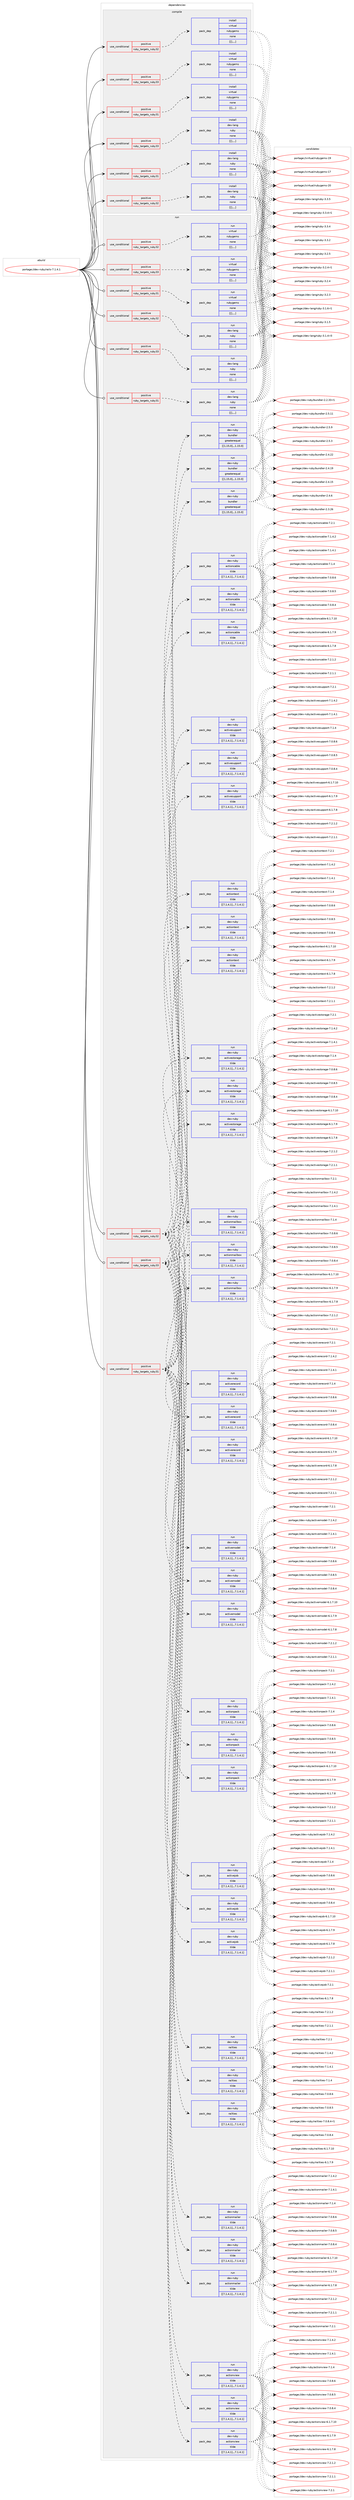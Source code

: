 digraph prolog {

# *************
# Graph options
# *************

newrank=true;
concentrate=true;
compound=true;
graph [rankdir=LR,fontname=Helvetica,fontsize=10,ranksep=1.5];#, ranksep=2.5, nodesep=0.2];
edge  [arrowhead=vee];
node  [fontname=Helvetica,fontsize=10];

# **********
# The ebuild
# **********

subgraph cluster_leftcol {
color=gray;
label=<<i>ebuild</i>>;
id [label="portage://dev-ruby/rails-7.1.4.1", color=red, width=4, href="../dev-ruby/rails-7.1.4.1.svg"];
}

# ****************
# The dependencies
# ****************

subgraph cluster_midcol {
color=gray;
label=<<i>dependencies</i>>;
subgraph cluster_compile {
fillcolor="#eeeeee";
style=filled;
label=<<i>compile</i>>;
subgraph cond57469 {
dependency206523 [label=<<TABLE BORDER="0" CELLBORDER="1" CELLSPACING="0" CELLPADDING="4"><TR><TD ROWSPAN="3" CELLPADDING="10">use_conditional</TD></TR><TR><TD>positive</TD></TR><TR><TD>ruby_targets_ruby31</TD></TR></TABLE>>, shape=none, color=red];
subgraph pack147620 {
dependency206545 [label=<<TABLE BORDER="0" CELLBORDER="1" CELLSPACING="0" CELLPADDING="4" WIDTH="220"><TR><TD ROWSPAN="6" CELLPADDING="30">pack_dep</TD></TR><TR><TD WIDTH="110">install</TD></TR><TR><TD>dev-lang</TD></TR><TR><TD>ruby</TD></TR><TR><TD>none</TD></TR><TR><TD>[[],,,,]</TD></TR></TABLE>>, shape=none, color=blue];
}
dependency206523:e -> dependency206545:w [weight=20,style="dashed",arrowhead="vee"];
}
id:e -> dependency206523:w [weight=20,style="solid",arrowhead="vee"];
subgraph cond57482 {
dependency206568 [label=<<TABLE BORDER="0" CELLBORDER="1" CELLSPACING="0" CELLPADDING="4"><TR><TD ROWSPAN="3" CELLPADDING="10">use_conditional</TD></TR><TR><TD>positive</TD></TR><TR><TD>ruby_targets_ruby31</TD></TR></TABLE>>, shape=none, color=red];
subgraph pack147639 {
dependency206572 [label=<<TABLE BORDER="0" CELLBORDER="1" CELLSPACING="0" CELLPADDING="4" WIDTH="220"><TR><TD ROWSPAN="6" CELLPADDING="30">pack_dep</TD></TR><TR><TD WIDTH="110">install</TD></TR><TR><TD>virtual</TD></TR><TR><TD>rubygems</TD></TR><TR><TD>none</TD></TR><TR><TD>[[],,,,]</TD></TR></TABLE>>, shape=none, color=blue];
}
dependency206568:e -> dependency206572:w [weight=20,style="dashed",arrowhead="vee"];
}
id:e -> dependency206568:w [weight=20,style="solid",arrowhead="vee"];
subgraph cond57501 {
dependency206580 [label=<<TABLE BORDER="0" CELLBORDER="1" CELLSPACING="0" CELLPADDING="4"><TR><TD ROWSPAN="3" CELLPADDING="10">use_conditional</TD></TR><TR><TD>positive</TD></TR><TR><TD>ruby_targets_ruby32</TD></TR></TABLE>>, shape=none, color=red];
subgraph pack147643 {
dependency206582 [label=<<TABLE BORDER="0" CELLBORDER="1" CELLSPACING="0" CELLPADDING="4" WIDTH="220"><TR><TD ROWSPAN="6" CELLPADDING="30">pack_dep</TD></TR><TR><TD WIDTH="110">install</TD></TR><TR><TD>dev-lang</TD></TR><TR><TD>ruby</TD></TR><TR><TD>none</TD></TR><TR><TD>[[],,,,]</TD></TR></TABLE>>, shape=none, color=blue];
}
dependency206580:e -> dependency206582:w [weight=20,style="dashed",arrowhead="vee"];
}
id:e -> dependency206580:w [weight=20,style="solid",arrowhead="vee"];
subgraph cond57526 {
dependency206628 [label=<<TABLE BORDER="0" CELLBORDER="1" CELLSPACING="0" CELLPADDING="4"><TR><TD ROWSPAN="3" CELLPADDING="10">use_conditional</TD></TR><TR><TD>positive</TD></TR><TR><TD>ruby_targets_ruby32</TD></TR></TABLE>>, shape=none, color=red];
subgraph pack147691 {
dependency206676 [label=<<TABLE BORDER="0" CELLBORDER="1" CELLSPACING="0" CELLPADDING="4" WIDTH="220"><TR><TD ROWSPAN="6" CELLPADDING="30">pack_dep</TD></TR><TR><TD WIDTH="110">install</TD></TR><TR><TD>virtual</TD></TR><TR><TD>rubygems</TD></TR><TR><TD>none</TD></TR><TR><TD>[[],,,,]</TD></TR></TABLE>>, shape=none, color=blue];
}
dependency206628:e -> dependency206676:w [weight=20,style="dashed",arrowhead="vee"];
}
id:e -> dependency206628:w [weight=20,style="solid",arrowhead="vee"];
subgraph cond57563 {
dependency206707 [label=<<TABLE BORDER="0" CELLBORDER="1" CELLSPACING="0" CELLPADDING="4"><TR><TD ROWSPAN="3" CELLPADDING="10">use_conditional</TD></TR><TR><TD>positive</TD></TR><TR><TD>ruby_targets_ruby33</TD></TR></TABLE>>, shape=none, color=red];
subgraph pack147720 {
dependency206755 [label=<<TABLE BORDER="0" CELLBORDER="1" CELLSPACING="0" CELLPADDING="4" WIDTH="220"><TR><TD ROWSPAN="6" CELLPADDING="30">pack_dep</TD></TR><TR><TD WIDTH="110">install</TD></TR><TR><TD>dev-lang</TD></TR><TR><TD>ruby</TD></TR><TR><TD>none</TD></TR><TR><TD>[[],,,,]</TD></TR></TABLE>>, shape=none, color=blue];
}
dependency206707:e -> dependency206755:w [weight=20,style="dashed",arrowhead="vee"];
}
id:e -> dependency206707:w [weight=20,style="solid",arrowhead="vee"];
subgraph cond57586 {
dependency206801 [label=<<TABLE BORDER="0" CELLBORDER="1" CELLSPACING="0" CELLPADDING="4"><TR><TD ROWSPAN="3" CELLPADDING="10">use_conditional</TD></TR><TR><TD>positive</TD></TR><TR><TD>ruby_targets_ruby33</TD></TR></TABLE>>, shape=none, color=red];
subgraph pack147769 {
dependency206862 [label=<<TABLE BORDER="0" CELLBORDER="1" CELLSPACING="0" CELLPADDING="4" WIDTH="220"><TR><TD ROWSPAN="6" CELLPADDING="30">pack_dep</TD></TR><TR><TD WIDTH="110">install</TD></TR><TR><TD>virtual</TD></TR><TR><TD>rubygems</TD></TR><TR><TD>none</TD></TR><TR><TD>[[],,,,]</TD></TR></TABLE>>, shape=none, color=blue];
}
dependency206801:e -> dependency206862:w [weight=20,style="dashed",arrowhead="vee"];
}
id:e -> dependency206801:w [weight=20,style="solid",arrowhead="vee"];
}
subgraph cluster_compileandrun {
fillcolor="#eeeeee";
style=filled;
label=<<i>compile and run</i>>;
}
subgraph cluster_run {
fillcolor="#eeeeee";
style=filled;
label=<<i>run</i>>;
subgraph cond57633 {
dependency206942 [label=<<TABLE BORDER="0" CELLBORDER="1" CELLSPACING="0" CELLPADDING="4"><TR><TD ROWSPAN="3" CELLPADDING="10">use_conditional</TD></TR><TR><TD>positive</TD></TR><TR><TD>ruby_targets_ruby31</TD></TR></TABLE>>, shape=none, color=red];
subgraph pack147832 {
dependency206961 [label=<<TABLE BORDER="0" CELLBORDER="1" CELLSPACING="0" CELLPADDING="4" WIDTH="220"><TR><TD ROWSPAN="6" CELLPADDING="30">pack_dep</TD></TR><TR><TD WIDTH="110">run</TD></TR><TR><TD>dev-lang</TD></TR><TR><TD>ruby</TD></TR><TR><TD>none</TD></TR><TR><TD>[[],,,,]</TD></TR></TABLE>>, shape=none, color=blue];
}
dependency206942:e -> dependency206961:w [weight=20,style="dashed",arrowhead="vee"];
}
id:e -> dependency206942:w [weight=20,style="solid",arrowhead="odot"];
subgraph cond57678 {
dependency206968 [label=<<TABLE BORDER="0" CELLBORDER="1" CELLSPACING="0" CELLPADDING="4"><TR><TD ROWSPAN="3" CELLPADDING="10">use_conditional</TD></TR><TR><TD>positive</TD></TR><TR><TD>ruby_targets_ruby31</TD></TR></TABLE>>, shape=none, color=red];
subgraph pack147859 {
dependency207062 [label=<<TABLE BORDER="0" CELLBORDER="1" CELLSPACING="0" CELLPADDING="4" WIDTH="220"><TR><TD ROWSPAN="6" CELLPADDING="30">pack_dep</TD></TR><TR><TD WIDTH="110">run</TD></TR><TR><TD>dev-ruby</TD></TR><TR><TD>actioncable</TD></TR><TR><TD>tilde</TD></TR><TR><TD>[[7,1,4,1],,,7.1.4.1]</TD></TR></TABLE>>, shape=none, color=blue];
}
dependency206968:e -> dependency207062:w [weight=20,style="dashed",arrowhead="vee"];
subgraph pack147902 {
dependency207068 [label=<<TABLE BORDER="0" CELLBORDER="1" CELLSPACING="0" CELLPADDING="4" WIDTH="220"><TR><TD ROWSPAN="6" CELLPADDING="30">pack_dep</TD></TR><TR><TD WIDTH="110">run</TD></TR><TR><TD>dev-ruby</TD></TR><TR><TD>actionmailbox</TD></TR><TR><TD>tilde</TD></TR><TR><TD>[[7,1,4,1],,,7.1.4.1]</TD></TR></TABLE>>, shape=none, color=blue];
}
dependency206968:e -> dependency207068:w [weight=20,style="dashed",arrowhead="vee"];
subgraph pack147906 {
dependency207070 [label=<<TABLE BORDER="0" CELLBORDER="1" CELLSPACING="0" CELLPADDING="4" WIDTH="220"><TR><TD ROWSPAN="6" CELLPADDING="30">pack_dep</TD></TR><TR><TD WIDTH="110">run</TD></TR><TR><TD>dev-ruby</TD></TR><TR><TD>actionmailer</TD></TR><TR><TD>tilde</TD></TR><TR><TD>[[7,1,4,1],,,7.1.4.1]</TD></TR></TABLE>>, shape=none, color=blue];
}
dependency206968:e -> dependency207070:w [weight=20,style="dashed",arrowhead="vee"];
subgraph pack147923 {
dependency207113 [label=<<TABLE BORDER="0" CELLBORDER="1" CELLSPACING="0" CELLPADDING="4" WIDTH="220"><TR><TD ROWSPAN="6" CELLPADDING="30">pack_dep</TD></TR><TR><TD WIDTH="110">run</TD></TR><TR><TD>dev-ruby</TD></TR><TR><TD>actionpack</TD></TR><TR><TD>tilde</TD></TR><TR><TD>[[7,1,4,1],,,7.1.4.1]</TD></TR></TABLE>>, shape=none, color=blue];
}
dependency206968:e -> dependency207113:w [weight=20,style="dashed",arrowhead="vee"];
subgraph pack147991 {
dependency207234 [label=<<TABLE BORDER="0" CELLBORDER="1" CELLSPACING="0" CELLPADDING="4" WIDTH="220"><TR><TD ROWSPAN="6" CELLPADDING="30">pack_dep</TD></TR><TR><TD WIDTH="110">run</TD></TR><TR><TD>dev-ruby</TD></TR><TR><TD>actiontext</TD></TR><TR><TD>tilde</TD></TR><TR><TD>[[7,1,4,1],,,7.1.4.1]</TD></TR></TABLE>>, shape=none, color=blue];
}
dependency206968:e -> dependency207234:w [weight=20,style="dashed",arrowhead="vee"];
subgraph pack148013 {
dependency207239 [label=<<TABLE BORDER="0" CELLBORDER="1" CELLSPACING="0" CELLPADDING="4" WIDTH="220"><TR><TD ROWSPAN="6" CELLPADDING="30">pack_dep</TD></TR><TR><TD WIDTH="110">run</TD></TR><TR><TD>dev-ruby</TD></TR><TR><TD>actionview</TD></TR><TR><TD>tilde</TD></TR><TR><TD>[[7,1,4,1],,,7.1.4.1]</TD></TR></TABLE>>, shape=none, color=blue];
}
dependency206968:e -> dependency207239:w [weight=20,style="dashed",arrowhead="vee"];
subgraph pack148017 {
dependency207246 [label=<<TABLE BORDER="0" CELLBORDER="1" CELLSPACING="0" CELLPADDING="4" WIDTH="220"><TR><TD ROWSPAN="6" CELLPADDING="30">pack_dep</TD></TR><TR><TD WIDTH="110">run</TD></TR><TR><TD>dev-ruby</TD></TR><TR><TD>activejob</TD></TR><TR><TD>tilde</TD></TR><TR><TD>[[7,1,4,1],,,7.1.4.1]</TD></TR></TABLE>>, shape=none, color=blue];
}
dependency206968:e -> dependency207246:w [weight=20,style="dashed",arrowhead="vee"];
subgraph pack148019 {
dependency207252 [label=<<TABLE BORDER="0" CELLBORDER="1" CELLSPACING="0" CELLPADDING="4" WIDTH="220"><TR><TD ROWSPAN="6" CELLPADDING="30">pack_dep</TD></TR><TR><TD WIDTH="110">run</TD></TR><TR><TD>dev-ruby</TD></TR><TR><TD>activemodel</TD></TR><TR><TD>tilde</TD></TR><TR><TD>[[7,1,4,1],,,7.1.4.1]</TD></TR></TABLE>>, shape=none, color=blue];
}
dependency206968:e -> dependency207252:w [weight=20,style="dashed",arrowhead="vee"];
subgraph pack148031 {
dependency207288 [label=<<TABLE BORDER="0" CELLBORDER="1" CELLSPACING="0" CELLPADDING="4" WIDTH="220"><TR><TD ROWSPAN="6" CELLPADDING="30">pack_dep</TD></TR><TR><TD WIDTH="110">run</TD></TR><TR><TD>dev-ruby</TD></TR><TR><TD>activerecord</TD></TR><TR><TD>tilde</TD></TR><TR><TD>[[7,1,4,1],,,7.1.4.1]</TD></TR></TABLE>>, shape=none, color=blue];
}
dependency206968:e -> dependency207288:w [weight=20,style="dashed",arrowhead="vee"];
subgraph pack148050 {
dependency207294 [label=<<TABLE BORDER="0" CELLBORDER="1" CELLSPACING="0" CELLPADDING="4" WIDTH="220"><TR><TD ROWSPAN="6" CELLPADDING="30">pack_dep</TD></TR><TR><TD WIDTH="110">run</TD></TR><TR><TD>dev-ruby</TD></TR><TR><TD>activestorage</TD></TR><TR><TD>tilde</TD></TR><TR><TD>[[7,1,4,1],,,7.1.4.1]</TD></TR></TABLE>>, shape=none, color=blue];
}
dependency206968:e -> dependency207294:w [weight=20,style="dashed",arrowhead="vee"];
subgraph pack148062 {
dependency207320 [label=<<TABLE BORDER="0" CELLBORDER="1" CELLSPACING="0" CELLPADDING="4" WIDTH="220"><TR><TD ROWSPAN="6" CELLPADDING="30">pack_dep</TD></TR><TR><TD WIDTH="110">run</TD></TR><TR><TD>dev-ruby</TD></TR><TR><TD>activesupport</TD></TR><TR><TD>tilde</TD></TR><TR><TD>[[7,1,4,1],,,7.1.4.1]</TD></TR></TABLE>>, shape=none, color=blue];
}
dependency206968:e -> dependency207320:w [weight=20,style="dashed",arrowhead="vee"];
subgraph pack148089 {
dependency207399 [label=<<TABLE BORDER="0" CELLBORDER="1" CELLSPACING="0" CELLPADDING="4" WIDTH="220"><TR><TD ROWSPAN="6" CELLPADDING="30">pack_dep</TD></TR><TR><TD WIDTH="110">run</TD></TR><TR><TD>dev-ruby</TD></TR><TR><TD>bundler</TD></TR><TR><TD>greaterequal</TD></TR><TR><TD>[[1,15,0],,,1.15.0]</TD></TR></TABLE>>, shape=none, color=blue];
}
dependency206968:e -> dependency207399:w [weight=20,style="dashed",arrowhead="vee"];
subgraph pack148168 {
dependency207471 [label=<<TABLE BORDER="0" CELLBORDER="1" CELLSPACING="0" CELLPADDING="4" WIDTH="220"><TR><TD ROWSPAN="6" CELLPADDING="30">pack_dep</TD></TR><TR><TD WIDTH="110">run</TD></TR><TR><TD>dev-ruby</TD></TR><TR><TD>railties</TD></TR><TR><TD>tilde</TD></TR><TR><TD>[[7,1,4,1],,,7.1.4.1]</TD></TR></TABLE>>, shape=none, color=blue];
}
dependency206968:e -> dependency207471:w [weight=20,style="dashed",arrowhead="vee"];
}
id:e -> dependency206968:w [weight=20,style="solid",arrowhead="odot"];
subgraph cond57863 {
dependency207475 [label=<<TABLE BORDER="0" CELLBORDER="1" CELLSPACING="0" CELLPADDING="4"><TR><TD ROWSPAN="3" CELLPADDING="10">use_conditional</TD></TR><TR><TD>positive</TD></TR><TR><TD>ruby_targets_ruby31</TD></TR></TABLE>>, shape=none, color=red];
subgraph pack148201 {
dependency207527 [label=<<TABLE BORDER="0" CELLBORDER="1" CELLSPACING="0" CELLPADDING="4" WIDTH="220"><TR><TD ROWSPAN="6" CELLPADDING="30">pack_dep</TD></TR><TR><TD WIDTH="110">run</TD></TR><TR><TD>virtual</TD></TR><TR><TD>rubygems</TD></TR><TR><TD>none</TD></TR><TR><TD>[[],,,,]</TD></TR></TABLE>>, shape=none, color=blue];
}
dependency207475:e -> dependency207527:w [weight=20,style="dashed",arrowhead="vee"];
}
id:e -> dependency207475:w [weight=20,style="solid",arrowhead="odot"];
subgraph cond57883 {
dependency207618 [label=<<TABLE BORDER="0" CELLBORDER="1" CELLSPACING="0" CELLPADDING="4"><TR><TD ROWSPAN="3" CELLPADDING="10">use_conditional</TD></TR><TR><TD>positive</TD></TR><TR><TD>ruby_targets_ruby32</TD></TR></TABLE>>, shape=none, color=red];
subgraph pack148262 {
dependency207656 [label=<<TABLE BORDER="0" CELLBORDER="1" CELLSPACING="0" CELLPADDING="4" WIDTH="220"><TR><TD ROWSPAN="6" CELLPADDING="30">pack_dep</TD></TR><TR><TD WIDTH="110">run</TD></TR><TR><TD>dev-lang</TD></TR><TR><TD>ruby</TD></TR><TR><TD>none</TD></TR><TR><TD>[[],,,,]</TD></TR></TABLE>>, shape=none, color=blue];
}
dependency207618:e -> dependency207656:w [weight=20,style="dashed",arrowhead="vee"];
}
id:e -> dependency207618:w [weight=20,style="solid",arrowhead="odot"];
subgraph cond57929 {
dependency207680 [label=<<TABLE BORDER="0" CELLBORDER="1" CELLSPACING="0" CELLPADDING="4"><TR><TD ROWSPAN="3" CELLPADDING="10">use_conditional</TD></TR><TR><TD>positive</TD></TR><TR><TD>ruby_targets_ruby32</TD></TR></TABLE>>, shape=none, color=red];
subgraph pack148311 {
dependency207793 [label=<<TABLE BORDER="0" CELLBORDER="1" CELLSPACING="0" CELLPADDING="4" WIDTH="220"><TR><TD ROWSPAN="6" CELLPADDING="30">pack_dep</TD></TR><TR><TD WIDTH="110">run</TD></TR><TR><TD>dev-ruby</TD></TR><TR><TD>actioncable</TD></TR><TR><TD>tilde</TD></TR><TR><TD>[[7,1,4,1],,,7.1.4.1]</TD></TR></TABLE>>, shape=none, color=blue];
}
dependency207680:e -> dependency207793:w [weight=20,style="dashed",arrowhead="vee"];
subgraph pack148374 {
dependency207802 [label=<<TABLE BORDER="0" CELLBORDER="1" CELLSPACING="0" CELLPADDING="4" WIDTH="220"><TR><TD ROWSPAN="6" CELLPADDING="30">pack_dep</TD></TR><TR><TD WIDTH="110">run</TD></TR><TR><TD>dev-ruby</TD></TR><TR><TD>actionmailbox</TD></TR><TR><TD>tilde</TD></TR><TR><TD>[[7,1,4,1],,,7.1.4.1]</TD></TR></TABLE>>, shape=none, color=blue];
}
dependency207680:e -> dependency207802:w [weight=20,style="dashed",arrowhead="vee"];
subgraph pack148380 {
dependency207854 [label=<<TABLE BORDER="0" CELLBORDER="1" CELLSPACING="0" CELLPADDING="4" WIDTH="220"><TR><TD ROWSPAN="6" CELLPADDING="30">pack_dep</TD></TR><TR><TD WIDTH="110">run</TD></TR><TR><TD>dev-ruby</TD></TR><TR><TD>actionmailer</TD></TR><TR><TD>tilde</TD></TR><TR><TD>[[7,1,4,1],,,7.1.4.1]</TD></TR></TABLE>>, shape=none, color=blue];
}
dependency207680:e -> dependency207854:w [weight=20,style="dashed",arrowhead="vee"];
subgraph pack148431 {
dependency207875 [label=<<TABLE BORDER="0" CELLBORDER="1" CELLSPACING="0" CELLPADDING="4" WIDTH="220"><TR><TD ROWSPAN="6" CELLPADDING="30">pack_dep</TD></TR><TR><TD WIDTH="110">run</TD></TR><TR><TD>dev-ruby</TD></TR><TR><TD>actionpack</TD></TR><TR><TD>tilde</TD></TR><TR><TD>[[7,1,4,1],,,7.1.4.1]</TD></TR></TABLE>>, shape=none, color=blue];
}
dependency207680:e -> dependency207875:w [weight=20,style="dashed",arrowhead="vee"];
subgraph pack148433 {
dependency207928 [label=<<TABLE BORDER="0" CELLBORDER="1" CELLSPACING="0" CELLPADDING="4" WIDTH="220"><TR><TD ROWSPAN="6" CELLPADDING="30">pack_dep</TD></TR><TR><TD WIDTH="110">run</TD></TR><TR><TD>dev-ruby</TD></TR><TR><TD>actiontext</TD></TR><TR><TD>tilde</TD></TR><TR><TD>[[7,1,4,1],,,7.1.4.1]</TD></TR></TABLE>>, shape=none, color=blue];
}
dependency207680:e -> dependency207928:w [weight=20,style="dashed",arrowhead="vee"];
subgraph pack148466 {
dependency207998 [label=<<TABLE BORDER="0" CELLBORDER="1" CELLSPACING="0" CELLPADDING="4" WIDTH="220"><TR><TD ROWSPAN="6" CELLPADDING="30">pack_dep</TD></TR><TR><TD WIDTH="110">run</TD></TR><TR><TD>dev-ruby</TD></TR><TR><TD>actionview</TD></TR><TR><TD>tilde</TD></TR><TR><TD>[[7,1,4,1],,,7.1.4.1]</TD></TR></TABLE>>, shape=none, color=blue];
}
dependency207680:e -> dependency207998:w [weight=20,style="dashed",arrowhead="vee"];
subgraph pack148527 {
dependency208025 [label=<<TABLE BORDER="0" CELLBORDER="1" CELLSPACING="0" CELLPADDING="4" WIDTH="220"><TR><TD ROWSPAN="6" CELLPADDING="30">pack_dep</TD></TR><TR><TD WIDTH="110">run</TD></TR><TR><TD>dev-ruby</TD></TR><TR><TD>activejob</TD></TR><TR><TD>tilde</TD></TR><TR><TD>[[7,1,4,1],,,7.1.4.1]</TD></TR></TABLE>>, shape=none, color=blue];
}
dependency207680:e -> dependency208025:w [weight=20,style="dashed",arrowhead="vee"];
subgraph pack148545 {
dependency208096 [label=<<TABLE BORDER="0" CELLBORDER="1" CELLSPACING="0" CELLPADDING="4" WIDTH="220"><TR><TD ROWSPAN="6" CELLPADDING="30">pack_dep</TD></TR><TR><TD WIDTH="110">run</TD></TR><TR><TD>dev-ruby</TD></TR><TR><TD>activemodel</TD></TR><TR><TD>tilde</TD></TR><TR><TD>[[7,1,4,1],,,7.1.4.1]</TD></TR></TABLE>>, shape=none, color=blue];
}
dependency207680:e -> dependency208096:w [weight=20,style="dashed",arrowhead="vee"];
subgraph pack148583 {
dependency208124 [label=<<TABLE BORDER="0" CELLBORDER="1" CELLSPACING="0" CELLPADDING="4" WIDTH="220"><TR><TD ROWSPAN="6" CELLPADDING="30">pack_dep</TD></TR><TR><TD WIDTH="110">run</TD></TR><TR><TD>dev-ruby</TD></TR><TR><TD>activerecord</TD></TR><TR><TD>tilde</TD></TR><TR><TD>[[7,1,4,1],,,7.1.4.1]</TD></TR></TABLE>>, shape=none, color=blue];
}
dependency207680:e -> dependency208124:w [weight=20,style="dashed",arrowhead="vee"];
subgraph pack148599 {
dependency208180 [label=<<TABLE BORDER="0" CELLBORDER="1" CELLSPACING="0" CELLPADDING="4" WIDTH="220"><TR><TD ROWSPAN="6" CELLPADDING="30">pack_dep</TD></TR><TR><TD WIDTH="110">run</TD></TR><TR><TD>dev-ruby</TD></TR><TR><TD>activestorage</TD></TR><TR><TD>tilde</TD></TR><TR><TD>[[7,1,4,1],,,7.1.4.1]</TD></TR></TABLE>>, shape=none, color=blue];
}
dependency207680:e -> dependency208180:w [weight=20,style="dashed",arrowhead="vee"];
subgraph pack148733 {
dependency208347 [label=<<TABLE BORDER="0" CELLBORDER="1" CELLSPACING="0" CELLPADDING="4" WIDTH="220"><TR><TD ROWSPAN="6" CELLPADDING="30">pack_dep</TD></TR><TR><TD WIDTH="110">run</TD></TR><TR><TD>dev-ruby</TD></TR><TR><TD>activesupport</TD></TR><TR><TD>tilde</TD></TR><TR><TD>[[7,1,4,1],,,7.1.4.1]</TD></TR></TABLE>>, shape=none, color=blue];
}
dependency207680:e -> dependency208347:w [weight=20,style="dashed",arrowhead="vee"];
subgraph pack148756 {
dependency208404 [label=<<TABLE BORDER="0" CELLBORDER="1" CELLSPACING="0" CELLPADDING="4" WIDTH="220"><TR><TD ROWSPAN="6" CELLPADDING="30">pack_dep</TD></TR><TR><TD WIDTH="110">run</TD></TR><TR><TD>dev-ruby</TD></TR><TR><TD>bundler</TD></TR><TR><TD>greaterequal</TD></TR><TR><TD>[[1,15,0],,,1.15.0]</TD></TR></TABLE>>, shape=none, color=blue];
}
dependency207680:e -> dependency208404:w [weight=20,style="dashed",arrowhead="vee"];
subgraph pack148786 {
dependency208430 [label=<<TABLE BORDER="0" CELLBORDER="1" CELLSPACING="0" CELLPADDING="4" WIDTH="220"><TR><TD ROWSPAN="6" CELLPADDING="30">pack_dep</TD></TR><TR><TD WIDTH="110">run</TD></TR><TR><TD>dev-ruby</TD></TR><TR><TD>railties</TD></TR><TR><TD>tilde</TD></TR><TR><TD>[[7,1,4,1],,,7.1.4.1]</TD></TR></TABLE>>, shape=none, color=blue];
}
dependency207680:e -> dependency208430:w [weight=20,style="dashed",arrowhead="vee"];
}
id:e -> dependency207680:w [weight=20,style="solid",arrowhead="odot"];
subgraph cond58217 {
dependency208564 [label=<<TABLE BORDER="0" CELLBORDER="1" CELLSPACING="0" CELLPADDING="4"><TR><TD ROWSPAN="3" CELLPADDING="10">use_conditional</TD></TR><TR><TD>positive</TD></TR><TR><TD>ruby_targets_ruby32</TD></TR></TABLE>>, shape=none, color=red];
subgraph pack148876 {
dependency208619 [label=<<TABLE BORDER="0" CELLBORDER="1" CELLSPACING="0" CELLPADDING="4" WIDTH="220"><TR><TD ROWSPAN="6" CELLPADDING="30">pack_dep</TD></TR><TR><TD WIDTH="110">run</TD></TR><TR><TD>virtual</TD></TR><TR><TD>rubygems</TD></TR><TR><TD>none</TD></TR><TR><TD>[[],,,,]</TD></TR></TABLE>>, shape=none, color=blue];
}
dependency208564:e -> dependency208619:w [weight=20,style="dashed",arrowhead="vee"];
}
id:e -> dependency208564:w [weight=20,style="solid",arrowhead="odot"];
subgraph cond58267 {
dependency208622 [label=<<TABLE BORDER="0" CELLBORDER="1" CELLSPACING="0" CELLPADDING="4"><TR><TD ROWSPAN="3" CELLPADDING="10">use_conditional</TD></TR><TR><TD>positive</TD></TR><TR><TD>ruby_targets_ruby33</TD></TR></TABLE>>, shape=none, color=red];
subgraph pack148917 {
dependency208641 [label=<<TABLE BORDER="0" CELLBORDER="1" CELLSPACING="0" CELLPADDING="4" WIDTH="220"><TR><TD ROWSPAN="6" CELLPADDING="30">pack_dep</TD></TR><TR><TD WIDTH="110">run</TD></TR><TR><TD>dev-lang</TD></TR><TR><TD>ruby</TD></TR><TR><TD>none</TD></TR><TR><TD>[[],,,,]</TD></TR></TABLE>>, shape=none, color=blue];
}
dependency208622:e -> dependency208641:w [weight=20,style="dashed",arrowhead="vee"];
}
id:e -> dependency208622:w [weight=20,style="solid",arrowhead="odot"];
subgraph cond58279 {
dependency208662 [label=<<TABLE BORDER="0" CELLBORDER="1" CELLSPACING="0" CELLPADDING="4"><TR><TD ROWSPAN="3" CELLPADDING="10">use_conditional</TD></TR><TR><TD>positive</TD></TR><TR><TD>ruby_targets_ruby33</TD></TR></TABLE>>, shape=none, color=red];
subgraph pack148933 {
dependency208737 [label=<<TABLE BORDER="0" CELLBORDER="1" CELLSPACING="0" CELLPADDING="4" WIDTH="220"><TR><TD ROWSPAN="6" CELLPADDING="30">pack_dep</TD></TR><TR><TD WIDTH="110">run</TD></TR><TR><TD>dev-ruby</TD></TR><TR><TD>actioncable</TD></TR><TR><TD>tilde</TD></TR><TR><TD>[[7,1,4,1],,,7.1.4.1]</TD></TR></TABLE>>, shape=none, color=blue];
}
dependency208662:e -> dependency208737:w [weight=20,style="dashed",arrowhead="vee"];
subgraph pack148989 {
dependency208758 [label=<<TABLE BORDER="0" CELLBORDER="1" CELLSPACING="0" CELLPADDING="4" WIDTH="220"><TR><TD ROWSPAN="6" CELLPADDING="30">pack_dep</TD></TR><TR><TD WIDTH="110">run</TD></TR><TR><TD>dev-ruby</TD></TR><TR><TD>actionmailbox</TD></TR><TR><TD>tilde</TD></TR><TR><TD>[[7,1,4,1],,,7.1.4.1]</TD></TR></TABLE>>, shape=none, color=blue];
}
dependency208662:e -> dependency208758:w [weight=20,style="dashed",arrowhead="vee"];
subgraph pack149019 {
dependency208820 [label=<<TABLE BORDER="0" CELLBORDER="1" CELLSPACING="0" CELLPADDING="4" WIDTH="220"><TR><TD ROWSPAN="6" CELLPADDING="30">pack_dep</TD></TR><TR><TD WIDTH="110">run</TD></TR><TR><TD>dev-ruby</TD></TR><TR><TD>actionmailer</TD></TR><TR><TD>tilde</TD></TR><TR><TD>[[7,1,4,1],,,7.1.4.1]</TD></TR></TABLE>>, shape=none, color=blue];
}
dependency208662:e -> dependency208820:w [weight=20,style="dashed",arrowhead="vee"];
subgraph pack149037 {
dependency208833 [label=<<TABLE BORDER="0" CELLBORDER="1" CELLSPACING="0" CELLPADDING="4" WIDTH="220"><TR><TD ROWSPAN="6" CELLPADDING="30">pack_dep</TD></TR><TR><TD WIDTH="110">run</TD></TR><TR><TD>dev-ruby</TD></TR><TR><TD>actionpack</TD></TR><TR><TD>tilde</TD></TR><TR><TD>[[7,1,4,1],,,7.1.4.1]</TD></TR></TABLE>>, shape=none, color=blue];
}
dependency208662:e -> dependency208833:w [weight=20,style="dashed",arrowhead="vee"];
subgraph pack149072 {
dependency208953 [label=<<TABLE BORDER="0" CELLBORDER="1" CELLSPACING="0" CELLPADDING="4" WIDTH="220"><TR><TD ROWSPAN="6" CELLPADDING="30">pack_dep</TD></TR><TR><TD WIDTH="110">run</TD></TR><TR><TD>dev-ruby</TD></TR><TR><TD>actiontext</TD></TR><TR><TD>tilde</TD></TR><TR><TD>[[7,1,4,1],,,7.1.4.1]</TD></TR></TABLE>>, shape=none, color=blue];
}
dependency208662:e -> dependency208953:w [weight=20,style="dashed",arrowhead="vee"];
subgraph pack149127 {
dependency208983 [label=<<TABLE BORDER="0" CELLBORDER="1" CELLSPACING="0" CELLPADDING="4" WIDTH="220"><TR><TD ROWSPAN="6" CELLPADDING="30">pack_dep</TD></TR><TR><TD WIDTH="110">run</TD></TR><TR><TD>dev-ruby</TD></TR><TR><TD>actionview</TD></TR><TR><TD>tilde</TD></TR><TR><TD>[[7,1,4,1],,,7.1.4.1]</TD></TR></TABLE>>, shape=none, color=blue];
}
dependency208662:e -> dependency208983:w [weight=20,style="dashed",arrowhead="vee"];
subgraph pack149145 {
dependency209015 [label=<<TABLE BORDER="0" CELLBORDER="1" CELLSPACING="0" CELLPADDING="4" WIDTH="220"><TR><TD ROWSPAN="6" CELLPADDING="30">pack_dep</TD></TR><TR><TD WIDTH="110">run</TD></TR><TR><TD>dev-ruby</TD></TR><TR><TD>activejob</TD></TR><TR><TD>tilde</TD></TR><TR><TD>[[7,1,4,1],,,7.1.4.1]</TD></TR></TABLE>>, shape=none, color=blue];
}
dependency208662:e -> dependency209015:w [weight=20,style="dashed",arrowhead="vee"];
subgraph pack149148 {
dependency209035 [label=<<TABLE BORDER="0" CELLBORDER="1" CELLSPACING="0" CELLPADDING="4" WIDTH="220"><TR><TD ROWSPAN="6" CELLPADDING="30">pack_dep</TD></TR><TR><TD WIDTH="110">run</TD></TR><TR><TD>dev-ruby</TD></TR><TR><TD>activemodel</TD></TR><TR><TD>tilde</TD></TR><TR><TD>[[7,1,4,1],,,7.1.4.1]</TD></TR></TABLE>>, shape=none, color=blue];
}
dependency208662:e -> dependency209035:w [weight=20,style="dashed",arrowhead="vee"];
subgraph pack149157 {
dependency209099 [label=<<TABLE BORDER="0" CELLBORDER="1" CELLSPACING="0" CELLPADDING="4" WIDTH="220"><TR><TD ROWSPAN="6" CELLPADDING="30">pack_dep</TD></TR><TR><TD WIDTH="110">run</TD></TR><TR><TD>dev-ruby</TD></TR><TR><TD>activerecord</TD></TR><TR><TD>tilde</TD></TR><TR><TD>[[7,1,4,1],,,7.1.4.1]</TD></TR></TABLE>>, shape=none, color=blue];
}
dependency208662:e -> dependency209099:w [weight=20,style="dashed",arrowhead="vee"];
subgraph pack149205 {
dependency209118 [label=<<TABLE BORDER="0" CELLBORDER="1" CELLSPACING="0" CELLPADDING="4" WIDTH="220"><TR><TD ROWSPAN="6" CELLPADDING="30">pack_dep</TD></TR><TR><TD WIDTH="110">run</TD></TR><TR><TD>dev-ruby</TD></TR><TR><TD>activestorage</TD></TR><TR><TD>tilde</TD></TR><TR><TD>[[7,1,4,1],,,7.1.4.1]</TD></TR></TABLE>>, shape=none, color=blue];
}
dependency208662:e -> dependency209118:w [weight=20,style="dashed",arrowhead="vee"];
subgraph pack149212 {
dependency209146 [label=<<TABLE BORDER="0" CELLBORDER="1" CELLSPACING="0" CELLPADDING="4" WIDTH="220"><TR><TD ROWSPAN="6" CELLPADDING="30">pack_dep</TD></TR><TR><TD WIDTH="110">run</TD></TR><TR><TD>dev-ruby</TD></TR><TR><TD>activesupport</TD></TR><TR><TD>tilde</TD></TR><TR><TD>[[7,1,4,1],,,7.1.4.1]</TD></TR></TABLE>>, shape=none, color=blue];
}
dependency208662:e -> dependency209146:w [weight=20,style="dashed",arrowhead="vee"];
subgraph pack149222 {
dependency209147 [label=<<TABLE BORDER="0" CELLBORDER="1" CELLSPACING="0" CELLPADDING="4" WIDTH="220"><TR><TD ROWSPAN="6" CELLPADDING="30">pack_dep</TD></TR><TR><TD WIDTH="110">run</TD></TR><TR><TD>dev-ruby</TD></TR><TR><TD>bundler</TD></TR><TR><TD>greaterequal</TD></TR><TR><TD>[[1,15,0],,,1.15.0]</TD></TR></TABLE>>, shape=none, color=blue];
}
dependency208662:e -> dependency209147:w [weight=20,style="dashed",arrowhead="vee"];
subgraph pack149224 {
dependency209161 [label=<<TABLE BORDER="0" CELLBORDER="1" CELLSPACING="0" CELLPADDING="4" WIDTH="220"><TR><TD ROWSPAN="6" CELLPADDING="30">pack_dep</TD></TR><TR><TD WIDTH="110">run</TD></TR><TR><TD>dev-ruby</TD></TR><TR><TD>railties</TD></TR><TR><TD>tilde</TD></TR><TR><TD>[[7,1,4,1],,,7.1.4.1]</TD></TR></TABLE>>, shape=none, color=blue];
}
dependency208662:e -> dependency209161:w [weight=20,style="dashed",arrowhead="vee"];
}
id:e -> dependency208662:w [weight=20,style="solid",arrowhead="odot"];
subgraph cond58480 {
dependency209166 [label=<<TABLE BORDER="0" CELLBORDER="1" CELLSPACING="0" CELLPADDING="4"><TR><TD ROWSPAN="3" CELLPADDING="10">use_conditional</TD></TR><TR><TD>positive</TD></TR><TR><TD>ruby_targets_ruby33</TD></TR></TABLE>>, shape=none, color=red];
subgraph pack149238 {
dependency209252 [label=<<TABLE BORDER="0" CELLBORDER="1" CELLSPACING="0" CELLPADDING="4" WIDTH="220"><TR><TD ROWSPAN="6" CELLPADDING="30">pack_dep</TD></TR><TR><TD WIDTH="110">run</TD></TR><TR><TD>virtual</TD></TR><TR><TD>rubygems</TD></TR><TR><TD>none</TD></TR><TR><TD>[[],,,,]</TD></TR></TABLE>>, shape=none, color=blue];
}
dependency209166:e -> dependency209252:w [weight=20,style="dashed",arrowhead="vee"];
}
id:e -> dependency209166:w [weight=20,style="solid",arrowhead="odot"];
}
}

# **************
# The candidates
# **************

subgraph cluster_choices {
rank=same;
color=gray;
label=<<i>candidates</i>>;

subgraph choice148649 {
color=black;
nodesep=1;
choice10010111845108971101034711411798121455146514653 [label="portage://dev-lang/ruby-3.3.5", color=red, width=4,href="../dev-lang/ruby-3.3.5.svg"];
choice100101118451089711010347114117981214551465146524511449 [label="portage://dev-lang/ruby-3.3.4-r1", color=red, width=4,href="../dev-lang/ruby-3.3.4-r1.svg"];
choice10010111845108971101034711411798121455146514652 [label="portage://dev-lang/ruby-3.3.4", color=red, width=4,href="../dev-lang/ruby-3.3.4.svg"];
choice10010111845108971101034711411798121455146514650 [label="portage://dev-lang/ruby-3.3.2", color=red, width=4,href="../dev-lang/ruby-3.3.2.svg"];
choice10010111845108971101034711411798121455146504653 [label="portage://dev-lang/ruby-3.2.5", color=red, width=4,href="../dev-lang/ruby-3.2.5.svg"];
choice100101118451089711010347114117981214551465046524511449 [label="portage://dev-lang/ruby-3.2.4-r1", color=red, width=4,href="../dev-lang/ruby-3.2.4-r1.svg"];
choice10010111845108971101034711411798121455146504652 [label="portage://dev-lang/ruby-3.2.4", color=red, width=4,href="../dev-lang/ruby-3.2.4.svg"];
choice10010111845108971101034711411798121455146504651 [label="portage://dev-lang/ruby-3.2.3", color=red, width=4,href="../dev-lang/ruby-3.2.3.svg"];
choice100101118451089711010347114117981214551464946544511449 [label="portage://dev-lang/ruby-3.1.6-r1", color=red, width=4,href="../dev-lang/ruby-3.1.6-r1.svg"];
choice10010111845108971101034711411798121455146494653 [label="portage://dev-lang/ruby-3.1.5", color=red, width=4,href="../dev-lang/ruby-3.1.5.svg"];
choice100101118451089711010347114117981214551464946524511451 [label="portage://dev-lang/ruby-3.1.4-r3", color=red, width=4,href="../dev-lang/ruby-3.1.4-r3.svg"];
dependency206545:e -> choice10010111845108971101034711411798121455146514653:w [style=dotted,weight="100"];
dependency206545:e -> choice100101118451089711010347114117981214551465146524511449:w [style=dotted,weight="100"];
dependency206545:e -> choice10010111845108971101034711411798121455146514652:w [style=dotted,weight="100"];
dependency206545:e -> choice10010111845108971101034711411798121455146514650:w [style=dotted,weight="100"];
dependency206545:e -> choice10010111845108971101034711411798121455146504653:w [style=dotted,weight="100"];
dependency206545:e -> choice100101118451089711010347114117981214551465046524511449:w [style=dotted,weight="100"];
dependency206545:e -> choice10010111845108971101034711411798121455146504652:w [style=dotted,weight="100"];
dependency206545:e -> choice10010111845108971101034711411798121455146504651:w [style=dotted,weight="100"];
dependency206545:e -> choice100101118451089711010347114117981214551464946544511449:w [style=dotted,weight="100"];
dependency206545:e -> choice10010111845108971101034711411798121455146494653:w [style=dotted,weight="100"];
dependency206545:e -> choice100101118451089711010347114117981214551464946524511451:w [style=dotted,weight="100"];
}
subgraph choice148680 {
color=black;
nodesep=1;
choice118105114116117971084711411798121103101109115455048 [label="portage://virtual/rubygems-20", color=red, width=4,href="../virtual/rubygems-20.svg"];
choice118105114116117971084711411798121103101109115454957 [label="portage://virtual/rubygems-19", color=red, width=4,href="../virtual/rubygems-19.svg"];
choice118105114116117971084711411798121103101109115454955 [label="portage://virtual/rubygems-17", color=red, width=4,href="../virtual/rubygems-17.svg"];
dependency206572:e -> choice118105114116117971084711411798121103101109115455048:w [style=dotted,weight="100"];
dependency206572:e -> choice118105114116117971084711411798121103101109115454957:w [style=dotted,weight="100"];
dependency206572:e -> choice118105114116117971084711411798121103101109115454955:w [style=dotted,weight="100"];
}
subgraph choice148685 {
color=black;
nodesep=1;
choice10010111845108971101034711411798121455146514653 [label="portage://dev-lang/ruby-3.3.5", color=red, width=4,href="../dev-lang/ruby-3.3.5.svg"];
choice100101118451089711010347114117981214551465146524511449 [label="portage://dev-lang/ruby-3.3.4-r1", color=red, width=4,href="../dev-lang/ruby-3.3.4-r1.svg"];
choice10010111845108971101034711411798121455146514652 [label="portage://dev-lang/ruby-3.3.4", color=red, width=4,href="../dev-lang/ruby-3.3.4.svg"];
choice10010111845108971101034711411798121455146514650 [label="portage://dev-lang/ruby-3.3.2", color=red, width=4,href="../dev-lang/ruby-3.3.2.svg"];
choice10010111845108971101034711411798121455146504653 [label="portage://dev-lang/ruby-3.2.5", color=red, width=4,href="../dev-lang/ruby-3.2.5.svg"];
choice100101118451089711010347114117981214551465046524511449 [label="portage://dev-lang/ruby-3.2.4-r1", color=red, width=4,href="../dev-lang/ruby-3.2.4-r1.svg"];
choice10010111845108971101034711411798121455146504652 [label="portage://dev-lang/ruby-3.2.4", color=red, width=4,href="../dev-lang/ruby-3.2.4.svg"];
choice10010111845108971101034711411798121455146504651 [label="portage://dev-lang/ruby-3.2.3", color=red, width=4,href="../dev-lang/ruby-3.2.3.svg"];
choice100101118451089711010347114117981214551464946544511449 [label="portage://dev-lang/ruby-3.1.6-r1", color=red, width=4,href="../dev-lang/ruby-3.1.6-r1.svg"];
choice10010111845108971101034711411798121455146494653 [label="portage://dev-lang/ruby-3.1.5", color=red, width=4,href="../dev-lang/ruby-3.1.5.svg"];
choice100101118451089711010347114117981214551464946524511451 [label="portage://dev-lang/ruby-3.1.4-r3", color=red, width=4,href="../dev-lang/ruby-3.1.4-r3.svg"];
dependency206582:e -> choice10010111845108971101034711411798121455146514653:w [style=dotted,weight="100"];
dependency206582:e -> choice100101118451089711010347114117981214551465146524511449:w [style=dotted,weight="100"];
dependency206582:e -> choice10010111845108971101034711411798121455146514652:w [style=dotted,weight="100"];
dependency206582:e -> choice10010111845108971101034711411798121455146514650:w [style=dotted,weight="100"];
dependency206582:e -> choice10010111845108971101034711411798121455146504653:w [style=dotted,weight="100"];
dependency206582:e -> choice100101118451089711010347114117981214551465046524511449:w [style=dotted,weight="100"];
dependency206582:e -> choice10010111845108971101034711411798121455146504652:w [style=dotted,weight="100"];
dependency206582:e -> choice10010111845108971101034711411798121455146504651:w [style=dotted,weight="100"];
dependency206582:e -> choice100101118451089711010347114117981214551464946544511449:w [style=dotted,weight="100"];
dependency206582:e -> choice10010111845108971101034711411798121455146494653:w [style=dotted,weight="100"];
dependency206582:e -> choice100101118451089711010347114117981214551464946524511451:w [style=dotted,weight="100"];
}
subgraph choice148755 {
color=black;
nodesep=1;
choice118105114116117971084711411798121103101109115455048 [label="portage://virtual/rubygems-20", color=red, width=4,href="../virtual/rubygems-20.svg"];
choice118105114116117971084711411798121103101109115454957 [label="portage://virtual/rubygems-19", color=red, width=4,href="../virtual/rubygems-19.svg"];
choice118105114116117971084711411798121103101109115454955 [label="portage://virtual/rubygems-17", color=red, width=4,href="../virtual/rubygems-17.svg"];
dependency206676:e -> choice118105114116117971084711411798121103101109115455048:w [style=dotted,weight="100"];
dependency206676:e -> choice118105114116117971084711411798121103101109115454957:w [style=dotted,weight="100"];
dependency206676:e -> choice118105114116117971084711411798121103101109115454955:w [style=dotted,weight="100"];
}
subgraph choice148816 {
color=black;
nodesep=1;
choice10010111845108971101034711411798121455146514653 [label="portage://dev-lang/ruby-3.3.5", color=red, width=4,href="../dev-lang/ruby-3.3.5.svg"];
choice100101118451089711010347114117981214551465146524511449 [label="portage://dev-lang/ruby-3.3.4-r1", color=red, width=4,href="../dev-lang/ruby-3.3.4-r1.svg"];
choice10010111845108971101034711411798121455146514652 [label="portage://dev-lang/ruby-3.3.4", color=red, width=4,href="../dev-lang/ruby-3.3.4.svg"];
choice10010111845108971101034711411798121455146514650 [label="portage://dev-lang/ruby-3.3.2", color=red, width=4,href="../dev-lang/ruby-3.3.2.svg"];
choice10010111845108971101034711411798121455146504653 [label="portage://dev-lang/ruby-3.2.5", color=red, width=4,href="../dev-lang/ruby-3.2.5.svg"];
choice100101118451089711010347114117981214551465046524511449 [label="portage://dev-lang/ruby-3.2.4-r1", color=red, width=4,href="../dev-lang/ruby-3.2.4-r1.svg"];
choice10010111845108971101034711411798121455146504652 [label="portage://dev-lang/ruby-3.2.4", color=red, width=4,href="../dev-lang/ruby-3.2.4.svg"];
choice10010111845108971101034711411798121455146504651 [label="portage://dev-lang/ruby-3.2.3", color=red, width=4,href="../dev-lang/ruby-3.2.3.svg"];
choice100101118451089711010347114117981214551464946544511449 [label="portage://dev-lang/ruby-3.1.6-r1", color=red, width=4,href="../dev-lang/ruby-3.1.6-r1.svg"];
choice10010111845108971101034711411798121455146494653 [label="portage://dev-lang/ruby-3.1.5", color=red, width=4,href="../dev-lang/ruby-3.1.5.svg"];
choice100101118451089711010347114117981214551464946524511451 [label="portage://dev-lang/ruby-3.1.4-r3", color=red, width=4,href="../dev-lang/ruby-3.1.4-r3.svg"];
dependency206755:e -> choice10010111845108971101034711411798121455146514653:w [style=dotted,weight="100"];
dependency206755:e -> choice100101118451089711010347114117981214551465146524511449:w [style=dotted,weight="100"];
dependency206755:e -> choice10010111845108971101034711411798121455146514652:w [style=dotted,weight="100"];
dependency206755:e -> choice10010111845108971101034711411798121455146514650:w [style=dotted,weight="100"];
dependency206755:e -> choice10010111845108971101034711411798121455146504653:w [style=dotted,weight="100"];
dependency206755:e -> choice100101118451089711010347114117981214551465046524511449:w [style=dotted,weight="100"];
dependency206755:e -> choice10010111845108971101034711411798121455146504652:w [style=dotted,weight="100"];
dependency206755:e -> choice10010111845108971101034711411798121455146504651:w [style=dotted,weight="100"];
dependency206755:e -> choice100101118451089711010347114117981214551464946544511449:w [style=dotted,weight="100"];
dependency206755:e -> choice10010111845108971101034711411798121455146494653:w [style=dotted,weight="100"];
dependency206755:e -> choice100101118451089711010347114117981214551464946524511451:w [style=dotted,weight="100"];
}
subgraph choice148825 {
color=black;
nodesep=1;
choice118105114116117971084711411798121103101109115455048 [label="portage://virtual/rubygems-20", color=red, width=4,href="../virtual/rubygems-20.svg"];
choice118105114116117971084711411798121103101109115454957 [label="portage://virtual/rubygems-19", color=red, width=4,href="../virtual/rubygems-19.svg"];
choice118105114116117971084711411798121103101109115454955 [label="portage://virtual/rubygems-17", color=red, width=4,href="../virtual/rubygems-17.svg"];
dependency206862:e -> choice118105114116117971084711411798121103101109115455048:w [style=dotted,weight="100"];
dependency206862:e -> choice118105114116117971084711411798121103101109115454957:w [style=dotted,weight="100"];
dependency206862:e -> choice118105114116117971084711411798121103101109115454955:w [style=dotted,weight="100"];
}
subgraph choice148829 {
color=black;
nodesep=1;
choice10010111845108971101034711411798121455146514653 [label="portage://dev-lang/ruby-3.3.5", color=red, width=4,href="../dev-lang/ruby-3.3.5.svg"];
choice100101118451089711010347114117981214551465146524511449 [label="portage://dev-lang/ruby-3.3.4-r1", color=red, width=4,href="../dev-lang/ruby-3.3.4-r1.svg"];
choice10010111845108971101034711411798121455146514652 [label="portage://dev-lang/ruby-3.3.4", color=red, width=4,href="../dev-lang/ruby-3.3.4.svg"];
choice10010111845108971101034711411798121455146514650 [label="portage://dev-lang/ruby-3.3.2", color=red, width=4,href="../dev-lang/ruby-3.3.2.svg"];
choice10010111845108971101034711411798121455146504653 [label="portage://dev-lang/ruby-3.2.5", color=red, width=4,href="../dev-lang/ruby-3.2.5.svg"];
choice100101118451089711010347114117981214551465046524511449 [label="portage://dev-lang/ruby-3.2.4-r1", color=red, width=4,href="../dev-lang/ruby-3.2.4-r1.svg"];
choice10010111845108971101034711411798121455146504652 [label="portage://dev-lang/ruby-3.2.4", color=red, width=4,href="../dev-lang/ruby-3.2.4.svg"];
choice10010111845108971101034711411798121455146504651 [label="portage://dev-lang/ruby-3.2.3", color=red, width=4,href="../dev-lang/ruby-3.2.3.svg"];
choice100101118451089711010347114117981214551464946544511449 [label="portage://dev-lang/ruby-3.1.6-r1", color=red, width=4,href="../dev-lang/ruby-3.1.6-r1.svg"];
choice10010111845108971101034711411798121455146494653 [label="portage://dev-lang/ruby-3.1.5", color=red, width=4,href="../dev-lang/ruby-3.1.5.svg"];
choice100101118451089711010347114117981214551464946524511451 [label="portage://dev-lang/ruby-3.1.4-r3", color=red, width=4,href="../dev-lang/ruby-3.1.4-r3.svg"];
dependency206961:e -> choice10010111845108971101034711411798121455146514653:w [style=dotted,weight="100"];
dependency206961:e -> choice100101118451089711010347114117981214551465146524511449:w [style=dotted,weight="100"];
dependency206961:e -> choice10010111845108971101034711411798121455146514652:w [style=dotted,weight="100"];
dependency206961:e -> choice10010111845108971101034711411798121455146514650:w [style=dotted,weight="100"];
dependency206961:e -> choice10010111845108971101034711411798121455146504653:w [style=dotted,weight="100"];
dependency206961:e -> choice100101118451089711010347114117981214551465046524511449:w [style=dotted,weight="100"];
dependency206961:e -> choice10010111845108971101034711411798121455146504652:w [style=dotted,weight="100"];
dependency206961:e -> choice10010111845108971101034711411798121455146504651:w [style=dotted,weight="100"];
dependency206961:e -> choice100101118451089711010347114117981214551464946544511449:w [style=dotted,weight="100"];
dependency206961:e -> choice10010111845108971101034711411798121455146494653:w [style=dotted,weight="100"];
dependency206961:e -> choice100101118451089711010347114117981214551464946524511451:w [style=dotted,weight="100"];
}
subgraph choice148840 {
color=black;
nodesep=1;
choice10010111845114117981214797991161051111109997981081014555465046494650 [label="portage://dev-ruby/actioncable-7.2.1.2", color=red, width=4,href="../dev-ruby/actioncable-7.2.1.2.svg"];
choice10010111845114117981214797991161051111109997981081014555465046494649 [label="portage://dev-ruby/actioncable-7.2.1.1", color=red, width=4,href="../dev-ruby/actioncable-7.2.1.1.svg"];
choice1001011184511411798121479799116105111110999798108101455546504649 [label="portage://dev-ruby/actioncable-7.2.1", color=red, width=4,href="../dev-ruby/actioncable-7.2.1.svg"];
choice10010111845114117981214797991161051111109997981081014555464946524650 [label="portage://dev-ruby/actioncable-7.1.4.2", color=red, width=4,href="../dev-ruby/actioncable-7.1.4.2.svg"];
choice10010111845114117981214797991161051111109997981081014555464946524649 [label="portage://dev-ruby/actioncable-7.1.4.1", color=red, width=4,href="../dev-ruby/actioncable-7.1.4.1.svg"];
choice1001011184511411798121479799116105111110999798108101455546494652 [label="portage://dev-ruby/actioncable-7.1.4", color=red, width=4,href="../dev-ruby/actioncable-7.1.4.svg"];
choice10010111845114117981214797991161051111109997981081014555464846564654 [label="portage://dev-ruby/actioncable-7.0.8.6", color=red, width=4,href="../dev-ruby/actioncable-7.0.8.6.svg"];
choice10010111845114117981214797991161051111109997981081014555464846564653 [label="portage://dev-ruby/actioncable-7.0.8.5", color=red, width=4,href="../dev-ruby/actioncable-7.0.8.5.svg"];
choice10010111845114117981214797991161051111109997981081014555464846564652 [label="portage://dev-ruby/actioncable-7.0.8.4", color=red, width=4,href="../dev-ruby/actioncable-7.0.8.4.svg"];
choice1001011184511411798121479799116105111110999798108101455446494655464948 [label="portage://dev-ruby/actioncable-6.1.7.10", color=red, width=4,href="../dev-ruby/actioncable-6.1.7.10.svg"];
choice10010111845114117981214797991161051111109997981081014554464946554657 [label="portage://dev-ruby/actioncable-6.1.7.9", color=red, width=4,href="../dev-ruby/actioncable-6.1.7.9.svg"];
choice10010111845114117981214797991161051111109997981081014554464946554656 [label="portage://dev-ruby/actioncable-6.1.7.8", color=red, width=4,href="../dev-ruby/actioncable-6.1.7.8.svg"];
dependency207062:e -> choice10010111845114117981214797991161051111109997981081014555465046494650:w [style=dotted,weight="100"];
dependency207062:e -> choice10010111845114117981214797991161051111109997981081014555465046494649:w [style=dotted,weight="100"];
dependency207062:e -> choice1001011184511411798121479799116105111110999798108101455546504649:w [style=dotted,weight="100"];
dependency207062:e -> choice10010111845114117981214797991161051111109997981081014555464946524650:w [style=dotted,weight="100"];
dependency207062:e -> choice10010111845114117981214797991161051111109997981081014555464946524649:w [style=dotted,weight="100"];
dependency207062:e -> choice1001011184511411798121479799116105111110999798108101455546494652:w [style=dotted,weight="100"];
dependency207062:e -> choice10010111845114117981214797991161051111109997981081014555464846564654:w [style=dotted,weight="100"];
dependency207062:e -> choice10010111845114117981214797991161051111109997981081014555464846564653:w [style=dotted,weight="100"];
dependency207062:e -> choice10010111845114117981214797991161051111109997981081014555464846564652:w [style=dotted,weight="100"];
dependency207062:e -> choice1001011184511411798121479799116105111110999798108101455446494655464948:w [style=dotted,weight="100"];
dependency207062:e -> choice10010111845114117981214797991161051111109997981081014554464946554657:w [style=dotted,weight="100"];
dependency207062:e -> choice10010111845114117981214797991161051111109997981081014554464946554656:w [style=dotted,weight="100"];
}
subgraph choice148852 {
color=black;
nodesep=1;
choice100101118451141179812147979911610511111010997105108981111204555465046494650 [label="portage://dev-ruby/actionmailbox-7.2.1.2", color=red, width=4,href="../dev-ruby/actionmailbox-7.2.1.2.svg"];
choice100101118451141179812147979911610511111010997105108981111204555465046494649 [label="portage://dev-ruby/actionmailbox-7.2.1.1", color=red, width=4,href="../dev-ruby/actionmailbox-7.2.1.1.svg"];
choice10010111845114117981214797991161051111101099710510898111120455546504649 [label="portage://dev-ruby/actionmailbox-7.2.1", color=red, width=4,href="../dev-ruby/actionmailbox-7.2.1.svg"];
choice100101118451141179812147979911610511111010997105108981111204555464946524650 [label="portage://dev-ruby/actionmailbox-7.1.4.2", color=red, width=4,href="../dev-ruby/actionmailbox-7.1.4.2.svg"];
choice100101118451141179812147979911610511111010997105108981111204555464946524649 [label="portage://dev-ruby/actionmailbox-7.1.4.1", color=red, width=4,href="../dev-ruby/actionmailbox-7.1.4.1.svg"];
choice10010111845114117981214797991161051111101099710510898111120455546494652 [label="portage://dev-ruby/actionmailbox-7.1.4", color=red, width=4,href="../dev-ruby/actionmailbox-7.1.4.svg"];
choice100101118451141179812147979911610511111010997105108981111204555464846564654 [label="portage://dev-ruby/actionmailbox-7.0.8.6", color=red, width=4,href="../dev-ruby/actionmailbox-7.0.8.6.svg"];
choice100101118451141179812147979911610511111010997105108981111204555464846564653 [label="portage://dev-ruby/actionmailbox-7.0.8.5", color=red, width=4,href="../dev-ruby/actionmailbox-7.0.8.5.svg"];
choice100101118451141179812147979911610511111010997105108981111204555464846564652 [label="portage://dev-ruby/actionmailbox-7.0.8.4", color=red, width=4,href="../dev-ruby/actionmailbox-7.0.8.4.svg"];
choice10010111845114117981214797991161051111101099710510898111120455446494655464948 [label="portage://dev-ruby/actionmailbox-6.1.7.10", color=red, width=4,href="../dev-ruby/actionmailbox-6.1.7.10.svg"];
choice100101118451141179812147979911610511111010997105108981111204554464946554657 [label="portage://dev-ruby/actionmailbox-6.1.7.9", color=red, width=4,href="../dev-ruby/actionmailbox-6.1.7.9.svg"];
choice100101118451141179812147979911610511111010997105108981111204554464946554656 [label="portage://dev-ruby/actionmailbox-6.1.7.8", color=red, width=4,href="../dev-ruby/actionmailbox-6.1.7.8.svg"];
dependency207068:e -> choice100101118451141179812147979911610511111010997105108981111204555465046494650:w [style=dotted,weight="100"];
dependency207068:e -> choice100101118451141179812147979911610511111010997105108981111204555465046494649:w [style=dotted,weight="100"];
dependency207068:e -> choice10010111845114117981214797991161051111101099710510898111120455546504649:w [style=dotted,weight="100"];
dependency207068:e -> choice100101118451141179812147979911610511111010997105108981111204555464946524650:w [style=dotted,weight="100"];
dependency207068:e -> choice100101118451141179812147979911610511111010997105108981111204555464946524649:w [style=dotted,weight="100"];
dependency207068:e -> choice10010111845114117981214797991161051111101099710510898111120455546494652:w [style=dotted,weight="100"];
dependency207068:e -> choice100101118451141179812147979911610511111010997105108981111204555464846564654:w [style=dotted,weight="100"];
dependency207068:e -> choice100101118451141179812147979911610511111010997105108981111204555464846564653:w [style=dotted,weight="100"];
dependency207068:e -> choice100101118451141179812147979911610511111010997105108981111204555464846564652:w [style=dotted,weight="100"];
dependency207068:e -> choice10010111845114117981214797991161051111101099710510898111120455446494655464948:w [style=dotted,weight="100"];
dependency207068:e -> choice100101118451141179812147979911610511111010997105108981111204554464946554657:w [style=dotted,weight="100"];
dependency207068:e -> choice100101118451141179812147979911610511111010997105108981111204554464946554656:w [style=dotted,weight="100"];
}
subgraph choice148860 {
color=black;
nodesep=1;
choice1001011184511411798121479799116105111110109971051081011144555465046494650 [label="portage://dev-ruby/actionmailer-7.2.1.2", color=red, width=4,href="../dev-ruby/actionmailer-7.2.1.2.svg"];
choice1001011184511411798121479799116105111110109971051081011144555465046494649 [label="portage://dev-ruby/actionmailer-7.2.1.1", color=red, width=4,href="../dev-ruby/actionmailer-7.2.1.1.svg"];
choice100101118451141179812147979911610511111010997105108101114455546504649 [label="portage://dev-ruby/actionmailer-7.2.1", color=red, width=4,href="../dev-ruby/actionmailer-7.2.1.svg"];
choice1001011184511411798121479799116105111110109971051081011144555464946524650 [label="portage://dev-ruby/actionmailer-7.1.4.2", color=red, width=4,href="../dev-ruby/actionmailer-7.1.4.2.svg"];
choice1001011184511411798121479799116105111110109971051081011144555464946524649 [label="portage://dev-ruby/actionmailer-7.1.4.1", color=red, width=4,href="../dev-ruby/actionmailer-7.1.4.1.svg"];
choice100101118451141179812147979911610511111010997105108101114455546494652 [label="portage://dev-ruby/actionmailer-7.1.4", color=red, width=4,href="../dev-ruby/actionmailer-7.1.4.svg"];
choice1001011184511411798121479799116105111110109971051081011144555464846564654 [label="portage://dev-ruby/actionmailer-7.0.8.6", color=red, width=4,href="../dev-ruby/actionmailer-7.0.8.6.svg"];
choice1001011184511411798121479799116105111110109971051081011144555464846564653 [label="portage://dev-ruby/actionmailer-7.0.8.5", color=red, width=4,href="../dev-ruby/actionmailer-7.0.8.5.svg"];
choice1001011184511411798121479799116105111110109971051081011144555464846564652 [label="portage://dev-ruby/actionmailer-7.0.8.4", color=red, width=4,href="../dev-ruby/actionmailer-7.0.8.4.svg"];
choice100101118451141179812147979911610511111010997105108101114455446494655464948 [label="portage://dev-ruby/actionmailer-6.1.7.10", color=red, width=4,href="../dev-ruby/actionmailer-6.1.7.10.svg"];
choice1001011184511411798121479799116105111110109971051081011144554464946554657 [label="portage://dev-ruby/actionmailer-6.1.7.9", color=red, width=4,href="../dev-ruby/actionmailer-6.1.7.9.svg"];
choice1001011184511411798121479799116105111110109971051081011144554464946554656 [label="portage://dev-ruby/actionmailer-6.1.7.8", color=red, width=4,href="../dev-ruby/actionmailer-6.1.7.8.svg"];
dependency207070:e -> choice1001011184511411798121479799116105111110109971051081011144555465046494650:w [style=dotted,weight="100"];
dependency207070:e -> choice1001011184511411798121479799116105111110109971051081011144555465046494649:w [style=dotted,weight="100"];
dependency207070:e -> choice100101118451141179812147979911610511111010997105108101114455546504649:w [style=dotted,weight="100"];
dependency207070:e -> choice1001011184511411798121479799116105111110109971051081011144555464946524650:w [style=dotted,weight="100"];
dependency207070:e -> choice1001011184511411798121479799116105111110109971051081011144555464946524649:w [style=dotted,weight="100"];
dependency207070:e -> choice100101118451141179812147979911610511111010997105108101114455546494652:w [style=dotted,weight="100"];
dependency207070:e -> choice1001011184511411798121479799116105111110109971051081011144555464846564654:w [style=dotted,weight="100"];
dependency207070:e -> choice1001011184511411798121479799116105111110109971051081011144555464846564653:w [style=dotted,weight="100"];
dependency207070:e -> choice1001011184511411798121479799116105111110109971051081011144555464846564652:w [style=dotted,weight="100"];
dependency207070:e -> choice100101118451141179812147979911610511111010997105108101114455446494655464948:w [style=dotted,weight="100"];
dependency207070:e -> choice1001011184511411798121479799116105111110109971051081011144554464946554657:w [style=dotted,weight="100"];
dependency207070:e -> choice1001011184511411798121479799116105111110109971051081011144554464946554656:w [style=dotted,weight="100"];
}
subgraph choice148879 {
color=black;
nodesep=1;
choice100101118451141179812147979911610511111011297991074555465046494650 [label="portage://dev-ruby/actionpack-7.2.1.2", color=red, width=4,href="../dev-ruby/actionpack-7.2.1.2.svg"];
choice100101118451141179812147979911610511111011297991074555465046494649 [label="portage://dev-ruby/actionpack-7.2.1.1", color=red, width=4,href="../dev-ruby/actionpack-7.2.1.1.svg"];
choice10010111845114117981214797991161051111101129799107455546504649 [label="portage://dev-ruby/actionpack-7.2.1", color=red, width=4,href="../dev-ruby/actionpack-7.2.1.svg"];
choice100101118451141179812147979911610511111011297991074555464946524650 [label="portage://dev-ruby/actionpack-7.1.4.2", color=red, width=4,href="../dev-ruby/actionpack-7.1.4.2.svg"];
choice100101118451141179812147979911610511111011297991074555464946524649 [label="portage://dev-ruby/actionpack-7.1.4.1", color=red, width=4,href="../dev-ruby/actionpack-7.1.4.1.svg"];
choice10010111845114117981214797991161051111101129799107455546494652 [label="portage://dev-ruby/actionpack-7.1.4", color=red, width=4,href="../dev-ruby/actionpack-7.1.4.svg"];
choice100101118451141179812147979911610511111011297991074555464846564654 [label="portage://dev-ruby/actionpack-7.0.8.6", color=red, width=4,href="../dev-ruby/actionpack-7.0.8.6.svg"];
choice100101118451141179812147979911610511111011297991074555464846564653 [label="portage://dev-ruby/actionpack-7.0.8.5", color=red, width=4,href="../dev-ruby/actionpack-7.0.8.5.svg"];
choice100101118451141179812147979911610511111011297991074555464846564652 [label="portage://dev-ruby/actionpack-7.0.8.4", color=red, width=4,href="../dev-ruby/actionpack-7.0.8.4.svg"];
choice10010111845114117981214797991161051111101129799107455446494655464948 [label="portage://dev-ruby/actionpack-6.1.7.10", color=red, width=4,href="../dev-ruby/actionpack-6.1.7.10.svg"];
choice100101118451141179812147979911610511111011297991074554464946554657 [label="portage://dev-ruby/actionpack-6.1.7.9", color=red, width=4,href="../dev-ruby/actionpack-6.1.7.9.svg"];
choice100101118451141179812147979911610511111011297991074554464946554656 [label="portage://dev-ruby/actionpack-6.1.7.8", color=red, width=4,href="../dev-ruby/actionpack-6.1.7.8.svg"];
dependency207113:e -> choice100101118451141179812147979911610511111011297991074555465046494650:w [style=dotted,weight="100"];
dependency207113:e -> choice100101118451141179812147979911610511111011297991074555465046494649:w [style=dotted,weight="100"];
dependency207113:e -> choice10010111845114117981214797991161051111101129799107455546504649:w [style=dotted,weight="100"];
dependency207113:e -> choice100101118451141179812147979911610511111011297991074555464946524650:w [style=dotted,weight="100"];
dependency207113:e -> choice100101118451141179812147979911610511111011297991074555464946524649:w [style=dotted,weight="100"];
dependency207113:e -> choice10010111845114117981214797991161051111101129799107455546494652:w [style=dotted,weight="100"];
dependency207113:e -> choice100101118451141179812147979911610511111011297991074555464846564654:w [style=dotted,weight="100"];
dependency207113:e -> choice100101118451141179812147979911610511111011297991074555464846564653:w [style=dotted,weight="100"];
dependency207113:e -> choice100101118451141179812147979911610511111011297991074555464846564652:w [style=dotted,weight="100"];
dependency207113:e -> choice10010111845114117981214797991161051111101129799107455446494655464948:w [style=dotted,weight="100"];
dependency207113:e -> choice100101118451141179812147979911610511111011297991074554464946554657:w [style=dotted,weight="100"];
dependency207113:e -> choice100101118451141179812147979911610511111011297991074554464946554656:w [style=dotted,weight="100"];
}
subgraph choice148887 {
color=black;
nodesep=1;
choice10010111845114117981214797991161051111101161011201164555465046494650 [label="portage://dev-ruby/actiontext-7.2.1.2", color=red, width=4,href="../dev-ruby/actiontext-7.2.1.2.svg"];
choice10010111845114117981214797991161051111101161011201164555465046494649 [label="portage://dev-ruby/actiontext-7.2.1.1", color=red, width=4,href="../dev-ruby/actiontext-7.2.1.1.svg"];
choice1001011184511411798121479799116105111110116101120116455546504649 [label="portage://dev-ruby/actiontext-7.2.1", color=red, width=4,href="../dev-ruby/actiontext-7.2.1.svg"];
choice10010111845114117981214797991161051111101161011201164555464946524650 [label="portage://dev-ruby/actiontext-7.1.4.2", color=red, width=4,href="../dev-ruby/actiontext-7.1.4.2.svg"];
choice10010111845114117981214797991161051111101161011201164555464946524649 [label="portage://dev-ruby/actiontext-7.1.4.1", color=red, width=4,href="../dev-ruby/actiontext-7.1.4.1.svg"];
choice1001011184511411798121479799116105111110116101120116455546494652 [label="portage://dev-ruby/actiontext-7.1.4", color=red, width=4,href="../dev-ruby/actiontext-7.1.4.svg"];
choice10010111845114117981214797991161051111101161011201164555464846564654 [label="portage://dev-ruby/actiontext-7.0.8.6", color=red, width=4,href="../dev-ruby/actiontext-7.0.8.6.svg"];
choice10010111845114117981214797991161051111101161011201164555464846564653 [label="portage://dev-ruby/actiontext-7.0.8.5", color=red, width=4,href="../dev-ruby/actiontext-7.0.8.5.svg"];
choice10010111845114117981214797991161051111101161011201164555464846564652 [label="portage://dev-ruby/actiontext-7.0.8.4", color=red, width=4,href="../dev-ruby/actiontext-7.0.8.4.svg"];
choice1001011184511411798121479799116105111110116101120116455446494655464948 [label="portage://dev-ruby/actiontext-6.1.7.10", color=red, width=4,href="../dev-ruby/actiontext-6.1.7.10.svg"];
choice10010111845114117981214797991161051111101161011201164554464946554657 [label="portage://dev-ruby/actiontext-6.1.7.9", color=red, width=4,href="../dev-ruby/actiontext-6.1.7.9.svg"];
choice10010111845114117981214797991161051111101161011201164554464946554656 [label="portage://dev-ruby/actiontext-6.1.7.8", color=red, width=4,href="../dev-ruby/actiontext-6.1.7.8.svg"];
dependency207234:e -> choice10010111845114117981214797991161051111101161011201164555465046494650:w [style=dotted,weight="100"];
dependency207234:e -> choice10010111845114117981214797991161051111101161011201164555465046494649:w [style=dotted,weight="100"];
dependency207234:e -> choice1001011184511411798121479799116105111110116101120116455546504649:w [style=dotted,weight="100"];
dependency207234:e -> choice10010111845114117981214797991161051111101161011201164555464946524650:w [style=dotted,weight="100"];
dependency207234:e -> choice10010111845114117981214797991161051111101161011201164555464946524649:w [style=dotted,weight="100"];
dependency207234:e -> choice1001011184511411798121479799116105111110116101120116455546494652:w [style=dotted,weight="100"];
dependency207234:e -> choice10010111845114117981214797991161051111101161011201164555464846564654:w [style=dotted,weight="100"];
dependency207234:e -> choice10010111845114117981214797991161051111101161011201164555464846564653:w [style=dotted,weight="100"];
dependency207234:e -> choice10010111845114117981214797991161051111101161011201164555464846564652:w [style=dotted,weight="100"];
dependency207234:e -> choice1001011184511411798121479799116105111110116101120116455446494655464948:w [style=dotted,weight="100"];
dependency207234:e -> choice10010111845114117981214797991161051111101161011201164554464946554657:w [style=dotted,weight="100"];
dependency207234:e -> choice10010111845114117981214797991161051111101161011201164554464946554656:w [style=dotted,weight="100"];
}
subgraph choice148895 {
color=black;
nodesep=1;
choice10010111845114117981214797991161051111101181051011194555465046494650 [label="portage://dev-ruby/actionview-7.2.1.2", color=red, width=4,href="../dev-ruby/actionview-7.2.1.2.svg"];
choice10010111845114117981214797991161051111101181051011194555465046494649 [label="portage://dev-ruby/actionview-7.2.1.1", color=red, width=4,href="../dev-ruby/actionview-7.2.1.1.svg"];
choice1001011184511411798121479799116105111110118105101119455546504649 [label="portage://dev-ruby/actionview-7.2.1", color=red, width=4,href="../dev-ruby/actionview-7.2.1.svg"];
choice10010111845114117981214797991161051111101181051011194555464946524650 [label="portage://dev-ruby/actionview-7.1.4.2", color=red, width=4,href="../dev-ruby/actionview-7.1.4.2.svg"];
choice10010111845114117981214797991161051111101181051011194555464946524649 [label="portage://dev-ruby/actionview-7.1.4.1", color=red, width=4,href="../dev-ruby/actionview-7.1.4.1.svg"];
choice1001011184511411798121479799116105111110118105101119455546494652 [label="portage://dev-ruby/actionview-7.1.4", color=red, width=4,href="../dev-ruby/actionview-7.1.4.svg"];
choice10010111845114117981214797991161051111101181051011194555464846564654 [label="portage://dev-ruby/actionview-7.0.8.6", color=red, width=4,href="../dev-ruby/actionview-7.0.8.6.svg"];
choice10010111845114117981214797991161051111101181051011194555464846564653 [label="portage://dev-ruby/actionview-7.0.8.5", color=red, width=4,href="../dev-ruby/actionview-7.0.8.5.svg"];
choice10010111845114117981214797991161051111101181051011194555464846564652 [label="portage://dev-ruby/actionview-7.0.8.4", color=red, width=4,href="../dev-ruby/actionview-7.0.8.4.svg"];
choice1001011184511411798121479799116105111110118105101119455446494655464948 [label="portage://dev-ruby/actionview-6.1.7.10", color=red, width=4,href="../dev-ruby/actionview-6.1.7.10.svg"];
choice10010111845114117981214797991161051111101181051011194554464946554657 [label="portage://dev-ruby/actionview-6.1.7.9", color=red, width=4,href="../dev-ruby/actionview-6.1.7.9.svg"];
choice10010111845114117981214797991161051111101181051011194554464946554656 [label="portage://dev-ruby/actionview-6.1.7.8", color=red, width=4,href="../dev-ruby/actionview-6.1.7.8.svg"];
dependency207239:e -> choice10010111845114117981214797991161051111101181051011194555465046494650:w [style=dotted,weight="100"];
dependency207239:e -> choice10010111845114117981214797991161051111101181051011194555465046494649:w [style=dotted,weight="100"];
dependency207239:e -> choice1001011184511411798121479799116105111110118105101119455546504649:w [style=dotted,weight="100"];
dependency207239:e -> choice10010111845114117981214797991161051111101181051011194555464946524650:w [style=dotted,weight="100"];
dependency207239:e -> choice10010111845114117981214797991161051111101181051011194555464946524649:w [style=dotted,weight="100"];
dependency207239:e -> choice1001011184511411798121479799116105111110118105101119455546494652:w [style=dotted,weight="100"];
dependency207239:e -> choice10010111845114117981214797991161051111101181051011194555464846564654:w [style=dotted,weight="100"];
dependency207239:e -> choice10010111845114117981214797991161051111101181051011194555464846564653:w [style=dotted,weight="100"];
dependency207239:e -> choice10010111845114117981214797991161051111101181051011194555464846564652:w [style=dotted,weight="100"];
dependency207239:e -> choice1001011184511411798121479799116105111110118105101119455446494655464948:w [style=dotted,weight="100"];
dependency207239:e -> choice10010111845114117981214797991161051111101181051011194554464946554657:w [style=dotted,weight="100"];
dependency207239:e -> choice10010111845114117981214797991161051111101181051011194554464946554656:w [style=dotted,weight="100"];
}
subgraph choice148902 {
color=black;
nodesep=1;
choice1001011184511411798121479799116105118101106111984555465046494650 [label="portage://dev-ruby/activejob-7.2.1.2", color=red, width=4,href="../dev-ruby/activejob-7.2.1.2.svg"];
choice1001011184511411798121479799116105118101106111984555465046494649 [label="portage://dev-ruby/activejob-7.2.1.1", color=red, width=4,href="../dev-ruby/activejob-7.2.1.1.svg"];
choice100101118451141179812147979911610511810110611198455546504649 [label="portage://dev-ruby/activejob-7.2.1", color=red, width=4,href="../dev-ruby/activejob-7.2.1.svg"];
choice1001011184511411798121479799116105118101106111984555464946524650 [label="portage://dev-ruby/activejob-7.1.4.2", color=red, width=4,href="../dev-ruby/activejob-7.1.4.2.svg"];
choice1001011184511411798121479799116105118101106111984555464946524649 [label="portage://dev-ruby/activejob-7.1.4.1", color=red, width=4,href="../dev-ruby/activejob-7.1.4.1.svg"];
choice100101118451141179812147979911610511810110611198455546494652 [label="portage://dev-ruby/activejob-7.1.4", color=red, width=4,href="../dev-ruby/activejob-7.1.4.svg"];
choice1001011184511411798121479799116105118101106111984555464846564654 [label="portage://dev-ruby/activejob-7.0.8.6", color=red, width=4,href="../dev-ruby/activejob-7.0.8.6.svg"];
choice1001011184511411798121479799116105118101106111984555464846564653 [label="portage://dev-ruby/activejob-7.0.8.5", color=red, width=4,href="../dev-ruby/activejob-7.0.8.5.svg"];
choice1001011184511411798121479799116105118101106111984555464846564652 [label="portage://dev-ruby/activejob-7.0.8.4", color=red, width=4,href="../dev-ruby/activejob-7.0.8.4.svg"];
choice100101118451141179812147979911610511810110611198455446494655464948 [label="portage://dev-ruby/activejob-6.1.7.10", color=red, width=4,href="../dev-ruby/activejob-6.1.7.10.svg"];
choice1001011184511411798121479799116105118101106111984554464946554657 [label="portage://dev-ruby/activejob-6.1.7.9", color=red, width=4,href="../dev-ruby/activejob-6.1.7.9.svg"];
choice1001011184511411798121479799116105118101106111984554464946554656 [label="portage://dev-ruby/activejob-6.1.7.8", color=red, width=4,href="../dev-ruby/activejob-6.1.7.8.svg"];
dependency207246:e -> choice1001011184511411798121479799116105118101106111984555465046494650:w [style=dotted,weight="100"];
dependency207246:e -> choice1001011184511411798121479799116105118101106111984555465046494649:w [style=dotted,weight="100"];
dependency207246:e -> choice100101118451141179812147979911610511810110611198455546504649:w [style=dotted,weight="100"];
dependency207246:e -> choice1001011184511411798121479799116105118101106111984555464946524650:w [style=dotted,weight="100"];
dependency207246:e -> choice1001011184511411798121479799116105118101106111984555464946524649:w [style=dotted,weight="100"];
dependency207246:e -> choice100101118451141179812147979911610511810110611198455546494652:w [style=dotted,weight="100"];
dependency207246:e -> choice1001011184511411798121479799116105118101106111984555464846564654:w [style=dotted,weight="100"];
dependency207246:e -> choice1001011184511411798121479799116105118101106111984555464846564653:w [style=dotted,weight="100"];
dependency207246:e -> choice1001011184511411798121479799116105118101106111984555464846564652:w [style=dotted,weight="100"];
dependency207246:e -> choice100101118451141179812147979911610511810110611198455446494655464948:w [style=dotted,weight="100"];
dependency207246:e -> choice1001011184511411798121479799116105118101106111984554464946554657:w [style=dotted,weight="100"];
dependency207246:e -> choice1001011184511411798121479799116105118101106111984554464946554656:w [style=dotted,weight="100"];
}
subgraph choice148935 {
color=black;
nodesep=1;
choice10010111845114117981214797991161051181011091111001011084555465046494650 [label="portage://dev-ruby/activemodel-7.2.1.2", color=red, width=4,href="../dev-ruby/activemodel-7.2.1.2.svg"];
choice10010111845114117981214797991161051181011091111001011084555465046494649 [label="portage://dev-ruby/activemodel-7.2.1.1", color=red, width=4,href="../dev-ruby/activemodel-7.2.1.1.svg"];
choice1001011184511411798121479799116105118101109111100101108455546504649 [label="portage://dev-ruby/activemodel-7.2.1", color=red, width=4,href="../dev-ruby/activemodel-7.2.1.svg"];
choice10010111845114117981214797991161051181011091111001011084555464946524650 [label="portage://dev-ruby/activemodel-7.1.4.2", color=red, width=4,href="../dev-ruby/activemodel-7.1.4.2.svg"];
choice10010111845114117981214797991161051181011091111001011084555464946524649 [label="portage://dev-ruby/activemodel-7.1.4.1", color=red, width=4,href="../dev-ruby/activemodel-7.1.4.1.svg"];
choice1001011184511411798121479799116105118101109111100101108455546494652 [label="portage://dev-ruby/activemodel-7.1.4", color=red, width=4,href="../dev-ruby/activemodel-7.1.4.svg"];
choice10010111845114117981214797991161051181011091111001011084555464846564654 [label="portage://dev-ruby/activemodel-7.0.8.6", color=red, width=4,href="../dev-ruby/activemodel-7.0.8.6.svg"];
choice10010111845114117981214797991161051181011091111001011084555464846564653 [label="portage://dev-ruby/activemodel-7.0.8.5", color=red, width=4,href="../dev-ruby/activemodel-7.0.8.5.svg"];
choice10010111845114117981214797991161051181011091111001011084555464846564652 [label="portage://dev-ruby/activemodel-7.0.8.4", color=red, width=4,href="../dev-ruby/activemodel-7.0.8.4.svg"];
choice1001011184511411798121479799116105118101109111100101108455446494655464948 [label="portage://dev-ruby/activemodel-6.1.7.10", color=red, width=4,href="../dev-ruby/activemodel-6.1.7.10.svg"];
choice10010111845114117981214797991161051181011091111001011084554464946554657 [label="portage://dev-ruby/activemodel-6.1.7.9", color=red, width=4,href="../dev-ruby/activemodel-6.1.7.9.svg"];
choice10010111845114117981214797991161051181011091111001011084554464946554656 [label="portage://dev-ruby/activemodel-6.1.7.8", color=red, width=4,href="../dev-ruby/activemodel-6.1.7.8.svg"];
dependency207252:e -> choice10010111845114117981214797991161051181011091111001011084555465046494650:w [style=dotted,weight="100"];
dependency207252:e -> choice10010111845114117981214797991161051181011091111001011084555465046494649:w [style=dotted,weight="100"];
dependency207252:e -> choice1001011184511411798121479799116105118101109111100101108455546504649:w [style=dotted,weight="100"];
dependency207252:e -> choice10010111845114117981214797991161051181011091111001011084555464946524650:w [style=dotted,weight="100"];
dependency207252:e -> choice10010111845114117981214797991161051181011091111001011084555464946524649:w [style=dotted,weight="100"];
dependency207252:e -> choice1001011184511411798121479799116105118101109111100101108455546494652:w [style=dotted,weight="100"];
dependency207252:e -> choice10010111845114117981214797991161051181011091111001011084555464846564654:w [style=dotted,weight="100"];
dependency207252:e -> choice10010111845114117981214797991161051181011091111001011084555464846564653:w [style=dotted,weight="100"];
dependency207252:e -> choice10010111845114117981214797991161051181011091111001011084555464846564652:w [style=dotted,weight="100"];
dependency207252:e -> choice1001011184511411798121479799116105118101109111100101108455446494655464948:w [style=dotted,weight="100"];
dependency207252:e -> choice10010111845114117981214797991161051181011091111001011084554464946554657:w [style=dotted,weight="100"];
dependency207252:e -> choice10010111845114117981214797991161051181011091111001011084554464946554656:w [style=dotted,weight="100"];
}
subgraph choice148971 {
color=black;
nodesep=1;
choice1001011184511411798121479799116105118101114101991111141004555465046494650 [label="portage://dev-ruby/activerecord-7.2.1.2", color=red, width=4,href="../dev-ruby/activerecord-7.2.1.2.svg"];
choice1001011184511411798121479799116105118101114101991111141004555465046494649 [label="portage://dev-ruby/activerecord-7.2.1.1", color=red, width=4,href="../dev-ruby/activerecord-7.2.1.1.svg"];
choice100101118451141179812147979911610511810111410199111114100455546504649 [label="portage://dev-ruby/activerecord-7.2.1", color=red, width=4,href="../dev-ruby/activerecord-7.2.1.svg"];
choice1001011184511411798121479799116105118101114101991111141004555464946524650 [label="portage://dev-ruby/activerecord-7.1.4.2", color=red, width=4,href="../dev-ruby/activerecord-7.1.4.2.svg"];
choice1001011184511411798121479799116105118101114101991111141004555464946524649 [label="portage://dev-ruby/activerecord-7.1.4.1", color=red, width=4,href="../dev-ruby/activerecord-7.1.4.1.svg"];
choice100101118451141179812147979911610511810111410199111114100455546494652 [label="portage://dev-ruby/activerecord-7.1.4", color=red, width=4,href="../dev-ruby/activerecord-7.1.4.svg"];
choice1001011184511411798121479799116105118101114101991111141004555464846564654 [label="portage://dev-ruby/activerecord-7.0.8.6", color=red, width=4,href="../dev-ruby/activerecord-7.0.8.6.svg"];
choice1001011184511411798121479799116105118101114101991111141004555464846564653 [label="portage://dev-ruby/activerecord-7.0.8.5", color=red, width=4,href="../dev-ruby/activerecord-7.0.8.5.svg"];
choice1001011184511411798121479799116105118101114101991111141004555464846564652 [label="portage://dev-ruby/activerecord-7.0.8.4", color=red, width=4,href="../dev-ruby/activerecord-7.0.8.4.svg"];
choice100101118451141179812147979911610511810111410199111114100455446494655464948 [label="portage://dev-ruby/activerecord-6.1.7.10", color=red, width=4,href="../dev-ruby/activerecord-6.1.7.10.svg"];
choice1001011184511411798121479799116105118101114101991111141004554464946554657 [label="portage://dev-ruby/activerecord-6.1.7.9", color=red, width=4,href="../dev-ruby/activerecord-6.1.7.9.svg"];
choice1001011184511411798121479799116105118101114101991111141004554464946554656 [label="portage://dev-ruby/activerecord-6.1.7.8", color=red, width=4,href="../dev-ruby/activerecord-6.1.7.8.svg"];
dependency207288:e -> choice1001011184511411798121479799116105118101114101991111141004555465046494650:w [style=dotted,weight="100"];
dependency207288:e -> choice1001011184511411798121479799116105118101114101991111141004555465046494649:w [style=dotted,weight="100"];
dependency207288:e -> choice100101118451141179812147979911610511810111410199111114100455546504649:w [style=dotted,weight="100"];
dependency207288:e -> choice1001011184511411798121479799116105118101114101991111141004555464946524650:w [style=dotted,weight="100"];
dependency207288:e -> choice1001011184511411798121479799116105118101114101991111141004555464946524649:w [style=dotted,weight="100"];
dependency207288:e -> choice100101118451141179812147979911610511810111410199111114100455546494652:w [style=dotted,weight="100"];
dependency207288:e -> choice1001011184511411798121479799116105118101114101991111141004555464846564654:w [style=dotted,weight="100"];
dependency207288:e -> choice1001011184511411798121479799116105118101114101991111141004555464846564653:w [style=dotted,weight="100"];
dependency207288:e -> choice1001011184511411798121479799116105118101114101991111141004555464846564652:w [style=dotted,weight="100"];
dependency207288:e -> choice100101118451141179812147979911610511810111410199111114100455446494655464948:w [style=dotted,weight="100"];
dependency207288:e -> choice1001011184511411798121479799116105118101114101991111141004554464946554657:w [style=dotted,weight="100"];
dependency207288:e -> choice1001011184511411798121479799116105118101114101991111141004554464946554656:w [style=dotted,weight="100"];
}
subgraph choice148977 {
color=black;
nodesep=1;
choice1001011184511411798121479799116105118101115116111114971031014555465046494650 [label="portage://dev-ruby/activestorage-7.2.1.2", color=red, width=4,href="../dev-ruby/activestorage-7.2.1.2.svg"];
choice1001011184511411798121479799116105118101115116111114971031014555465046494649 [label="portage://dev-ruby/activestorage-7.2.1.1", color=red, width=4,href="../dev-ruby/activestorage-7.2.1.1.svg"];
choice100101118451141179812147979911610511810111511611111497103101455546504649 [label="portage://dev-ruby/activestorage-7.2.1", color=red, width=4,href="../dev-ruby/activestorage-7.2.1.svg"];
choice1001011184511411798121479799116105118101115116111114971031014555464946524650 [label="portage://dev-ruby/activestorage-7.1.4.2", color=red, width=4,href="../dev-ruby/activestorage-7.1.4.2.svg"];
choice1001011184511411798121479799116105118101115116111114971031014555464946524649 [label="portage://dev-ruby/activestorage-7.1.4.1", color=red, width=4,href="../dev-ruby/activestorage-7.1.4.1.svg"];
choice100101118451141179812147979911610511810111511611111497103101455546494652 [label="portage://dev-ruby/activestorage-7.1.4", color=red, width=4,href="../dev-ruby/activestorage-7.1.4.svg"];
choice1001011184511411798121479799116105118101115116111114971031014555464846564654 [label="portage://dev-ruby/activestorage-7.0.8.6", color=red, width=4,href="../dev-ruby/activestorage-7.0.8.6.svg"];
choice1001011184511411798121479799116105118101115116111114971031014555464846564653 [label="portage://dev-ruby/activestorage-7.0.8.5", color=red, width=4,href="../dev-ruby/activestorage-7.0.8.5.svg"];
choice1001011184511411798121479799116105118101115116111114971031014555464846564652 [label="portage://dev-ruby/activestorage-7.0.8.4", color=red, width=4,href="../dev-ruby/activestorage-7.0.8.4.svg"];
choice100101118451141179812147979911610511810111511611111497103101455446494655464948 [label="portage://dev-ruby/activestorage-6.1.7.10", color=red, width=4,href="../dev-ruby/activestorage-6.1.7.10.svg"];
choice1001011184511411798121479799116105118101115116111114971031014554464946554657 [label="portage://dev-ruby/activestorage-6.1.7.9", color=red, width=4,href="../dev-ruby/activestorage-6.1.7.9.svg"];
choice1001011184511411798121479799116105118101115116111114971031014554464946554656 [label="portage://dev-ruby/activestorage-6.1.7.8", color=red, width=4,href="../dev-ruby/activestorage-6.1.7.8.svg"];
dependency207294:e -> choice1001011184511411798121479799116105118101115116111114971031014555465046494650:w [style=dotted,weight="100"];
dependency207294:e -> choice1001011184511411798121479799116105118101115116111114971031014555465046494649:w [style=dotted,weight="100"];
dependency207294:e -> choice100101118451141179812147979911610511810111511611111497103101455546504649:w [style=dotted,weight="100"];
dependency207294:e -> choice1001011184511411798121479799116105118101115116111114971031014555464946524650:w [style=dotted,weight="100"];
dependency207294:e -> choice1001011184511411798121479799116105118101115116111114971031014555464946524649:w [style=dotted,weight="100"];
dependency207294:e -> choice100101118451141179812147979911610511810111511611111497103101455546494652:w [style=dotted,weight="100"];
dependency207294:e -> choice1001011184511411798121479799116105118101115116111114971031014555464846564654:w [style=dotted,weight="100"];
dependency207294:e -> choice1001011184511411798121479799116105118101115116111114971031014555464846564653:w [style=dotted,weight="100"];
dependency207294:e -> choice1001011184511411798121479799116105118101115116111114971031014555464846564652:w [style=dotted,weight="100"];
dependency207294:e -> choice100101118451141179812147979911610511810111511611111497103101455446494655464948:w [style=dotted,weight="100"];
dependency207294:e -> choice1001011184511411798121479799116105118101115116111114971031014554464946554657:w [style=dotted,weight="100"];
dependency207294:e -> choice1001011184511411798121479799116105118101115116111114971031014554464946554656:w [style=dotted,weight="100"];
}
subgraph choice148987 {
color=black;
nodesep=1;
choice10010111845114117981214797991161051181011151171121121111141164555465046494650 [label="portage://dev-ruby/activesupport-7.2.1.2", color=red, width=4,href="../dev-ruby/activesupport-7.2.1.2.svg"];
choice10010111845114117981214797991161051181011151171121121111141164555465046494649 [label="portage://dev-ruby/activesupport-7.2.1.1", color=red, width=4,href="../dev-ruby/activesupport-7.2.1.1.svg"];
choice1001011184511411798121479799116105118101115117112112111114116455546504649 [label="portage://dev-ruby/activesupport-7.2.1", color=red, width=4,href="../dev-ruby/activesupport-7.2.1.svg"];
choice10010111845114117981214797991161051181011151171121121111141164555464946524650 [label="portage://dev-ruby/activesupport-7.1.4.2", color=red, width=4,href="../dev-ruby/activesupport-7.1.4.2.svg"];
choice10010111845114117981214797991161051181011151171121121111141164555464946524649 [label="portage://dev-ruby/activesupport-7.1.4.1", color=red, width=4,href="../dev-ruby/activesupport-7.1.4.1.svg"];
choice1001011184511411798121479799116105118101115117112112111114116455546494652 [label="portage://dev-ruby/activesupport-7.1.4", color=red, width=4,href="../dev-ruby/activesupport-7.1.4.svg"];
choice10010111845114117981214797991161051181011151171121121111141164555464846564654 [label="portage://dev-ruby/activesupport-7.0.8.6", color=red, width=4,href="../dev-ruby/activesupport-7.0.8.6.svg"];
choice10010111845114117981214797991161051181011151171121121111141164555464846564653 [label="portage://dev-ruby/activesupport-7.0.8.5", color=red, width=4,href="../dev-ruby/activesupport-7.0.8.5.svg"];
choice10010111845114117981214797991161051181011151171121121111141164555464846564652 [label="portage://dev-ruby/activesupport-7.0.8.4", color=red, width=4,href="../dev-ruby/activesupport-7.0.8.4.svg"];
choice1001011184511411798121479799116105118101115117112112111114116455446494655464948 [label="portage://dev-ruby/activesupport-6.1.7.10", color=red, width=4,href="../dev-ruby/activesupport-6.1.7.10.svg"];
choice10010111845114117981214797991161051181011151171121121111141164554464946554657 [label="portage://dev-ruby/activesupport-6.1.7.9", color=red, width=4,href="../dev-ruby/activesupport-6.1.7.9.svg"];
choice10010111845114117981214797991161051181011151171121121111141164554464946554656 [label="portage://dev-ruby/activesupport-6.1.7.8", color=red, width=4,href="../dev-ruby/activesupport-6.1.7.8.svg"];
dependency207320:e -> choice10010111845114117981214797991161051181011151171121121111141164555465046494650:w [style=dotted,weight="100"];
dependency207320:e -> choice10010111845114117981214797991161051181011151171121121111141164555465046494649:w [style=dotted,weight="100"];
dependency207320:e -> choice1001011184511411798121479799116105118101115117112112111114116455546504649:w [style=dotted,weight="100"];
dependency207320:e -> choice10010111845114117981214797991161051181011151171121121111141164555464946524650:w [style=dotted,weight="100"];
dependency207320:e -> choice10010111845114117981214797991161051181011151171121121111141164555464946524649:w [style=dotted,weight="100"];
dependency207320:e -> choice1001011184511411798121479799116105118101115117112112111114116455546494652:w [style=dotted,weight="100"];
dependency207320:e -> choice10010111845114117981214797991161051181011151171121121111141164555464846564654:w [style=dotted,weight="100"];
dependency207320:e -> choice10010111845114117981214797991161051181011151171121121111141164555464846564653:w [style=dotted,weight="100"];
dependency207320:e -> choice10010111845114117981214797991161051181011151171121121111141164555464846564652:w [style=dotted,weight="100"];
dependency207320:e -> choice1001011184511411798121479799116105118101115117112112111114116455446494655464948:w [style=dotted,weight="100"];
dependency207320:e -> choice10010111845114117981214797991161051181011151171121121111141164554464946554657:w [style=dotted,weight="100"];
dependency207320:e -> choice10010111845114117981214797991161051181011151171121121111141164554464946554656:w [style=dotted,weight="100"];
}
subgraph choice149000 {
color=black;
nodesep=1;
choice1001011184511411798121479811711010010810111445504653464949 [label="portage://dev-ruby/bundler-2.5.11", color=red, width=4,href="../dev-ruby/bundler-2.5.11.svg"];
choice10010111845114117981214798117110100108101114455046534657 [label="portage://dev-ruby/bundler-2.5.9", color=red, width=4,href="../dev-ruby/bundler-2.5.9.svg"];
choice10010111845114117981214798117110100108101114455046534651 [label="portage://dev-ruby/bundler-2.5.3", color=red, width=4,href="../dev-ruby/bundler-2.5.3.svg"];
choice1001011184511411798121479811711010010810111445504652465050 [label="portage://dev-ruby/bundler-2.4.22", color=red, width=4,href="../dev-ruby/bundler-2.4.22.svg"];
choice1001011184511411798121479811711010010810111445504652464957 [label="portage://dev-ruby/bundler-2.4.19", color=red, width=4,href="../dev-ruby/bundler-2.4.19.svg"];
choice1001011184511411798121479811711010010810111445504652464953 [label="portage://dev-ruby/bundler-2.4.15", color=red, width=4,href="../dev-ruby/bundler-2.4.15.svg"];
choice10010111845114117981214798117110100108101114455046524654 [label="portage://dev-ruby/bundler-2.4.6", color=red, width=4,href="../dev-ruby/bundler-2.4.6.svg"];
choice1001011184511411798121479811711010010810111445504651465054 [label="portage://dev-ruby/bundler-2.3.26", color=red, width=4,href="../dev-ruby/bundler-2.3.26.svg"];
choice10010111845114117981214798117110100108101114455046504651514511449 [label="portage://dev-ruby/bundler-2.2.33-r1", color=red, width=4,href="../dev-ruby/bundler-2.2.33-r1.svg"];
dependency207399:e -> choice1001011184511411798121479811711010010810111445504653464949:w [style=dotted,weight="100"];
dependency207399:e -> choice10010111845114117981214798117110100108101114455046534657:w [style=dotted,weight="100"];
dependency207399:e -> choice10010111845114117981214798117110100108101114455046534651:w [style=dotted,weight="100"];
dependency207399:e -> choice1001011184511411798121479811711010010810111445504652465050:w [style=dotted,weight="100"];
dependency207399:e -> choice1001011184511411798121479811711010010810111445504652464957:w [style=dotted,weight="100"];
dependency207399:e -> choice1001011184511411798121479811711010010810111445504652464953:w [style=dotted,weight="100"];
dependency207399:e -> choice10010111845114117981214798117110100108101114455046524654:w [style=dotted,weight="100"];
dependency207399:e -> choice1001011184511411798121479811711010010810111445504651465054:w [style=dotted,weight="100"];
dependency207399:e -> choice10010111845114117981214798117110100108101114455046504651514511449:w [style=dotted,weight="100"];
}
subgraph choice149022 {
color=black;
nodesep=1;
choice100101118451141179812147114971051081161051011154555465046494650 [label="portage://dev-ruby/railties-7.2.1.2", color=red, width=4,href="../dev-ruby/railties-7.2.1.2.svg"];
choice100101118451141179812147114971051081161051011154555465046494649 [label="portage://dev-ruby/railties-7.2.1.1", color=red, width=4,href="../dev-ruby/railties-7.2.1.1.svg"];
choice10010111845114117981214711497105108116105101115455546504649 [label="portage://dev-ruby/railties-7.2.1", color=red, width=4,href="../dev-ruby/railties-7.2.1.svg"];
choice100101118451141179812147114971051081161051011154555464946524650 [label="portage://dev-ruby/railties-7.1.4.2", color=red, width=4,href="../dev-ruby/railties-7.1.4.2.svg"];
choice100101118451141179812147114971051081161051011154555464946524649 [label="portage://dev-ruby/railties-7.1.4.1", color=red, width=4,href="../dev-ruby/railties-7.1.4.1.svg"];
choice10010111845114117981214711497105108116105101115455546494652 [label="portage://dev-ruby/railties-7.1.4", color=red, width=4,href="../dev-ruby/railties-7.1.4.svg"];
choice100101118451141179812147114971051081161051011154555464846564654 [label="portage://dev-ruby/railties-7.0.8.6", color=red, width=4,href="../dev-ruby/railties-7.0.8.6.svg"];
choice100101118451141179812147114971051081161051011154555464846564653 [label="portage://dev-ruby/railties-7.0.8.5", color=red, width=4,href="../dev-ruby/railties-7.0.8.5.svg"];
choice1001011184511411798121471149710510811610510111545554648465646524511449 [label="portage://dev-ruby/railties-7.0.8.4-r1", color=red, width=4,href="../dev-ruby/railties-7.0.8.4-r1.svg"];
choice100101118451141179812147114971051081161051011154555464846564652 [label="portage://dev-ruby/railties-7.0.8.4", color=red, width=4,href="../dev-ruby/railties-7.0.8.4.svg"];
choice10010111845114117981214711497105108116105101115455446494655464948 [label="portage://dev-ruby/railties-6.1.7.10", color=red, width=4,href="../dev-ruby/railties-6.1.7.10.svg"];
choice100101118451141179812147114971051081161051011154554464946554657 [label="portage://dev-ruby/railties-6.1.7.9", color=red, width=4,href="../dev-ruby/railties-6.1.7.9.svg"];
choice100101118451141179812147114971051081161051011154554464946554656 [label="portage://dev-ruby/railties-6.1.7.8", color=red, width=4,href="../dev-ruby/railties-6.1.7.8.svg"];
dependency207471:e -> choice100101118451141179812147114971051081161051011154555465046494650:w [style=dotted,weight="100"];
dependency207471:e -> choice100101118451141179812147114971051081161051011154555465046494649:w [style=dotted,weight="100"];
dependency207471:e -> choice10010111845114117981214711497105108116105101115455546504649:w [style=dotted,weight="100"];
dependency207471:e -> choice100101118451141179812147114971051081161051011154555464946524650:w [style=dotted,weight="100"];
dependency207471:e -> choice100101118451141179812147114971051081161051011154555464946524649:w [style=dotted,weight="100"];
dependency207471:e -> choice10010111845114117981214711497105108116105101115455546494652:w [style=dotted,weight="100"];
dependency207471:e -> choice100101118451141179812147114971051081161051011154555464846564654:w [style=dotted,weight="100"];
dependency207471:e -> choice100101118451141179812147114971051081161051011154555464846564653:w [style=dotted,weight="100"];
dependency207471:e -> choice1001011184511411798121471149710510811610510111545554648465646524511449:w [style=dotted,weight="100"];
dependency207471:e -> choice100101118451141179812147114971051081161051011154555464846564652:w [style=dotted,weight="100"];
dependency207471:e -> choice10010111845114117981214711497105108116105101115455446494655464948:w [style=dotted,weight="100"];
dependency207471:e -> choice100101118451141179812147114971051081161051011154554464946554657:w [style=dotted,weight="100"];
dependency207471:e -> choice100101118451141179812147114971051081161051011154554464946554656:w [style=dotted,weight="100"];
}
subgraph choice149045 {
color=black;
nodesep=1;
choice118105114116117971084711411798121103101109115455048 [label="portage://virtual/rubygems-20", color=red, width=4,href="../virtual/rubygems-20.svg"];
choice118105114116117971084711411798121103101109115454957 [label="portage://virtual/rubygems-19", color=red, width=4,href="../virtual/rubygems-19.svg"];
choice118105114116117971084711411798121103101109115454955 [label="portage://virtual/rubygems-17", color=red, width=4,href="../virtual/rubygems-17.svg"];
dependency207527:e -> choice118105114116117971084711411798121103101109115455048:w [style=dotted,weight="100"];
dependency207527:e -> choice118105114116117971084711411798121103101109115454957:w [style=dotted,weight="100"];
dependency207527:e -> choice118105114116117971084711411798121103101109115454955:w [style=dotted,weight="100"];
}
subgraph choice149077 {
color=black;
nodesep=1;
choice10010111845108971101034711411798121455146514653 [label="portage://dev-lang/ruby-3.3.5", color=red, width=4,href="../dev-lang/ruby-3.3.5.svg"];
choice100101118451089711010347114117981214551465146524511449 [label="portage://dev-lang/ruby-3.3.4-r1", color=red, width=4,href="../dev-lang/ruby-3.3.4-r1.svg"];
choice10010111845108971101034711411798121455146514652 [label="portage://dev-lang/ruby-3.3.4", color=red, width=4,href="../dev-lang/ruby-3.3.4.svg"];
choice10010111845108971101034711411798121455146514650 [label="portage://dev-lang/ruby-3.3.2", color=red, width=4,href="../dev-lang/ruby-3.3.2.svg"];
choice10010111845108971101034711411798121455146504653 [label="portage://dev-lang/ruby-3.2.5", color=red, width=4,href="../dev-lang/ruby-3.2.5.svg"];
choice100101118451089711010347114117981214551465046524511449 [label="portage://dev-lang/ruby-3.2.4-r1", color=red, width=4,href="../dev-lang/ruby-3.2.4-r1.svg"];
choice10010111845108971101034711411798121455146504652 [label="portage://dev-lang/ruby-3.2.4", color=red, width=4,href="../dev-lang/ruby-3.2.4.svg"];
choice10010111845108971101034711411798121455146504651 [label="portage://dev-lang/ruby-3.2.3", color=red, width=4,href="../dev-lang/ruby-3.2.3.svg"];
choice100101118451089711010347114117981214551464946544511449 [label="portage://dev-lang/ruby-3.1.6-r1", color=red, width=4,href="../dev-lang/ruby-3.1.6-r1.svg"];
choice10010111845108971101034711411798121455146494653 [label="portage://dev-lang/ruby-3.1.5", color=red, width=4,href="../dev-lang/ruby-3.1.5.svg"];
choice100101118451089711010347114117981214551464946524511451 [label="portage://dev-lang/ruby-3.1.4-r3", color=red, width=4,href="../dev-lang/ruby-3.1.4-r3.svg"];
dependency207656:e -> choice10010111845108971101034711411798121455146514653:w [style=dotted,weight="100"];
dependency207656:e -> choice100101118451089711010347114117981214551465146524511449:w [style=dotted,weight="100"];
dependency207656:e -> choice10010111845108971101034711411798121455146514652:w [style=dotted,weight="100"];
dependency207656:e -> choice10010111845108971101034711411798121455146514650:w [style=dotted,weight="100"];
dependency207656:e -> choice10010111845108971101034711411798121455146504653:w [style=dotted,weight="100"];
dependency207656:e -> choice100101118451089711010347114117981214551465046524511449:w [style=dotted,weight="100"];
dependency207656:e -> choice10010111845108971101034711411798121455146504652:w [style=dotted,weight="100"];
dependency207656:e -> choice10010111845108971101034711411798121455146504651:w [style=dotted,weight="100"];
dependency207656:e -> choice100101118451089711010347114117981214551464946544511449:w [style=dotted,weight="100"];
dependency207656:e -> choice10010111845108971101034711411798121455146494653:w [style=dotted,weight="100"];
dependency207656:e -> choice100101118451089711010347114117981214551464946524511451:w [style=dotted,weight="100"];
}
subgraph choice149124 {
color=black;
nodesep=1;
choice10010111845114117981214797991161051111109997981081014555465046494650 [label="portage://dev-ruby/actioncable-7.2.1.2", color=red, width=4,href="../dev-ruby/actioncable-7.2.1.2.svg"];
choice10010111845114117981214797991161051111109997981081014555465046494649 [label="portage://dev-ruby/actioncable-7.2.1.1", color=red, width=4,href="../dev-ruby/actioncable-7.2.1.1.svg"];
choice1001011184511411798121479799116105111110999798108101455546504649 [label="portage://dev-ruby/actioncable-7.2.1", color=red, width=4,href="../dev-ruby/actioncable-7.2.1.svg"];
choice10010111845114117981214797991161051111109997981081014555464946524650 [label="portage://dev-ruby/actioncable-7.1.4.2", color=red, width=4,href="../dev-ruby/actioncable-7.1.4.2.svg"];
choice10010111845114117981214797991161051111109997981081014555464946524649 [label="portage://dev-ruby/actioncable-7.1.4.1", color=red, width=4,href="../dev-ruby/actioncable-7.1.4.1.svg"];
choice1001011184511411798121479799116105111110999798108101455546494652 [label="portage://dev-ruby/actioncable-7.1.4", color=red, width=4,href="../dev-ruby/actioncable-7.1.4.svg"];
choice10010111845114117981214797991161051111109997981081014555464846564654 [label="portage://dev-ruby/actioncable-7.0.8.6", color=red, width=4,href="../dev-ruby/actioncable-7.0.8.6.svg"];
choice10010111845114117981214797991161051111109997981081014555464846564653 [label="portage://dev-ruby/actioncable-7.0.8.5", color=red, width=4,href="../dev-ruby/actioncable-7.0.8.5.svg"];
choice10010111845114117981214797991161051111109997981081014555464846564652 [label="portage://dev-ruby/actioncable-7.0.8.4", color=red, width=4,href="../dev-ruby/actioncable-7.0.8.4.svg"];
choice1001011184511411798121479799116105111110999798108101455446494655464948 [label="portage://dev-ruby/actioncable-6.1.7.10", color=red, width=4,href="../dev-ruby/actioncable-6.1.7.10.svg"];
choice10010111845114117981214797991161051111109997981081014554464946554657 [label="portage://dev-ruby/actioncable-6.1.7.9", color=red, width=4,href="../dev-ruby/actioncable-6.1.7.9.svg"];
choice10010111845114117981214797991161051111109997981081014554464946554656 [label="portage://dev-ruby/actioncable-6.1.7.8", color=red, width=4,href="../dev-ruby/actioncable-6.1.7.8.svg"];
dependency207793:e -> choice10010111845114117981214797991161051111109997981081014555465046494650:w [style=dotted,weight="100"];
dependency207793:e -> choice10010111845114117981214797991161051111109997981081014555465046494649:w [style=dotted,weight="100"];
dependency207793:e -> choice1001011184511411798121479799116105111110999798108101455546504649:w [style=dotted,weight="100"];
dependency207793:e -> choice10010111845114117981214797991161051111109997981081014555464946524650:w [style=dotted,weight="100"];
dependency207793:e -> choice10010111845114117981214797991161051111109997981081014555464946524649:w [style=dotted,weight="100"];
dependency207793:e -> choice1001011184511411798121479799116105111110999798108101455546494652:w [style=dotted,weight="100"];
dependency207793:e -> choice10010111845114117981214797991161051111109997981081014555464846564654:w [style=dotted,weight="100"];
dependency207793:e -> choice10010111845114117981214797991161051111109997981081014555464846564653:w [style=dotted,weight="100"];
dependency207793:e -> choice10010111845114117981214797991161051111109997981081014555464846564652:w [style=dotted,weight="100"];
dependency207793:e -> choice1001011184511411798121479799116105111110999798108101455446494655464948:w [style=dotted,weight="100"];
dependency207793:e -> choice10010111845114117981214797991161051111109997981081014554464946554657:w [style=dotted,weight="100"];
dependency207793:e -> choice10010111845114117981214797991161051111109997981081014554464946554656:w [style=dotted,weight="100"];
}
subgraph choice149131 {
color=black;
nodesep=1;
choice100101118451141179812147979911610511111010997105108981111204555465046494650 [label="portage://dev-ruby/actionmailbox-7.2.1.2", color=red, width=4,href="../dev-ruby/actionmailbox-7.2.1.2.svg"];
choice100101118451141179812147979911610511111010997105108981111204555465046494649 [label="portage://dev-ruby/actionmailbox-7.2.1.1", color=red, width=4,href="../dev-ruby/actionmailbox-7.2.1.1.svg"];
choice10010111845114117981214797991161051111101099710510898111120455546504649 [label="portage://dev-ruby/actionmailbox-7.2.1", color=red, width=4,href="../dev-ruby/actionmailbox-7.2.1.svg"];
choice100101118451141179812147979911610511111010997105108981111204555464946524650 [label="portage://dev-ruby/actionmailbox-7.1.4.2", color=red, width=4,href="../dev-ruby/actionmailbox-7.1.4.2.svg"];
choice100101118451141179812147979911610511111010997105108981111204555464946524649 [label="portage://dev-ruby/actionmailbox-7.1.4.1", color=red, width=4,href="../dev-ruby/actionmailbox-7.1.4.1.svg"];
choice10010111845114117981214797991161051111101099710510898111120455546494652 [label="portage://dev-ruby/actionmailbox-7.1.4", color=red, width=4,href="../dev-ruby/actionmailbox-7.1.4.svg"];
choice100101118451141179812147979911610511111010997105108981111204555464846564654 [label="portage://dev-ruby/actionmailbox-7.0.8.6", color=red, width=4,href="../dev-ruby/actionmailbox-7.0.8.6.svg"];
choice100101118451141179812147979911610511111010997105108981111204555464846564653 [label="portage://dev-ruby/actionmailbox-7.0.8.5", color=red, width=4,href="../dev-ruby/actionmailbox-7.0.8.5.svg"];
choice100101118451141179812147979911610511111010997105108981111204555464846564652 [label="portage://dev-ruby/actionmailbox-7.0.8.4", color=red, width=4,href="../dev-ruby/actionmailbox-7.0.8.4.svg"];
choice10010111845114117981214797991161051111101099710510898111120455446494655464948 [label="portage://dev-ruby/actionmailbox-6.1.7.10", color=red, width=4,href="../dev-ruby/actionmailbox-6.1.7.10.svg"];
choice100101118451141179812147979911610511111010997105108981111204554464946554657 [label="portage://dev-ruby/actionmailbox-6.1.7.9", color=red, width=4,href="../dev-ruby/actionmailbox-6.1.7.9.svg"];
choice100101118451141179812147979911610511111010997105108981111204554464946554656 [label="portage://dev-ruby/actionmailbox-6.1.7.8", color=red, width=4,href="../dev-ruby/actionmailbox-6.1.7.8.svg"];
dependency207802:e -> choice100101118451141179812147979911610511111010997105108981111204555465046494650:w [style=dotted,weight="100"];
dependency207802:e -> choice100101118451141179812147979911610511111010997105108981111204555465046494649:w [style=dotted,weight="100"];
dependency207802:e -> choice10010111845114117981214797991161051111101099710510898111120455546504649:w [style=dotted,weight="100"];
dependency207802:e -> choice100101118451141179812147979911610511111010997105108981111204555464946524650:w [style=dotted,weight="100"];
dependency207802:e -> choice100101118451141179812147979911610511111010997105108981111204555464946524649:w [style=dotted,weight="100"];
dependency207802:e -> choice10010111845114117981214797991161051111101099710510898111120455546494652:w [style=dotted,weight="100"];
dependency207802:e -> choice100101118451141179812147979911610511111010997105108981111204555464846564654:w [style=dotted,weight="100"];
dependency207802:e -> choice100101118451141179812147979911610511111010997105108981111204555464846564653:w [style=dotted,weight="100"];
dependency207802:e -> choice100101118451141179812147979911610511111010997105108981111204555464846564652:w [style=dotted,weight="100"];
dependency207802:e -> choice10010111845114117981214797991161051111101099710510898111120455446494655464948:w [style=dotted,weight="100"];
dependency207802:e -> choice100101118451141179812147979911610511111010997105108981111204554464946554657:w [style=dotted,weight="100"];
dependency207802:e -> choice100101118451141179812147979911610511111010997105108981111204554464946554656:w [style=dotted,weight="100"];
}
subgraph choice149138 {
color=black;
nodesep=1;
choice1001011184511411798121479799116105111110109971051081011144555465046494650 [label="portage://dev-ruby/actionmailer-7.2.1.2", color=red, width=4,href="../dev-ruby/actionmailer-7.2.1.2.svg"];
choice1001011184511411798121479799116105111110109971051081011144555465046494649 [label="portage://dev-ruby/actionmailer-7.2.1.1", color=red, width=4,href="../dev-ruby/actionmailer-7.2.1.1.svg"];
choice100101118451141179812147979911610511111010997105108101114455546504649 [label="portage://dev-ruby/actionmailer-7.2.1", color=red, width=4,href="../dev-ruby/actionmailer-7.2.1.svg"];
choice1001011184511411798121479799116105111110109971051081011144555464946524650 [label="portage://dev-ruby/actionmailer-7.1.4.2", color=red, width=4,href="../dev-ruby/actionmailer-7.1.4.2.svg"];
choice1001011184511411798121479799116105111110109971051081011144555464946524649 [label="portage://dev-ruby/actionmailer-7.1.4.1", color=red, width=4,href="../dev-ruby/actionmailer-7.1.4.1.svg"];
choice100101118451141179812147979911610511111010997105108101114455546494652 [label="portage://dev-ruby/actionmailer-7.1.4", color=red, width=4,href="../dev-ruby/actionmailer-7.1.4.svg"];
choice1001011184511411798121479799116105111110109971051081011144555464846564654 [label="portage://dev-ruby/actionmailer-7.0.8.6", color=red, width=4,href="../dev-ruby/actionmailer-7.0.8.6.svg"];
choice1001011184511411798121479799116105111110109971051081011144555464846564653 [label="portage://dev-ruby/actionmailer-7.0.8.5", color=red, width=4,href="../dev-ruby/actionmailer-7.0.8.5.svg"];
choice1001011184511411798121479799116105111110109971051081011144555464846564652 [label="portage://dev-ruby/actionmailer-7.0.8.4", color=red, width=4,href="../dev-ruby/actionmailer-7.0.8.4.svg"];
choice100101118451141179812147979911610511111010997105108101114455446494655464948 [label="portage://dev-ruby/actionmailer-6.1.7.10", color=red, width=4,href="../dev-ruby/actionmailer-6.1.7.10.svg"];
choice1001011184511411798121479799116105111110109971051081011144554464946554657 [label="portage://dev-ruby/actionmailer-6.1.7.9", color=red, width=4,href="../dev-ruby/actionmailer-6.1.7.9.svg"];
choice1001011184511411798121479799116105111110109971051081011144554464946554656 [label="portage://dev-ruby/actionmailer-6.1.7.8", color=red, width=4,href="../dev-ruby/actionmailer-6.1.7.8.svg"];
dependency207854:e -> choice1001011184511411798121479799116105111110109971051081011144555465046494650:w [style=dotted,weight="100"];
dependency207854:e -> choice1001011184511411798121479799116105111110109971051081011144555465046494649:w [style=dotted,weight="100"];
dependency207854:e -> choice100101118451141179812147979911610511111010997105108101114455546504649:w [style=dotted,weight="100"];
dependency207854:e -> choice1001011184511411798121479799116105111110109971051081011144555464946524650:w [style=dotted,weight="100"];
dependency207854:e -> choice1001011184511411798121479799116105111110109971051081011144555464946524649:w [style=dotted,weight="100"];
dependency207854:e -> choice100101118451141179812147979911610511111010997105108101114455546494652:w [style=dotted,weight="100"];
dependency207854:e -> choice1001011184511411798121479799116105111110109971051081011144555464846564654:w [style=dotted,weight="100"];
dependency207854:e -> choice1001011184511411798121479799116105111110109971051081011144555464846564653:w [style=dotted,weight="100"];
dependency207854:e -> choice1001011184511411798121479799116105111110109971051081011144555464846564652:w [style=dotted,weight="100"];
dependency207854:e -> choice100101118451141179812147979911610511111010997105108101114455446494655464948:w [style=dotted,weight="100"];
dependency207854:e -> choice1001011184511411798121479799116105111110109971051081011144554464946554657:w [style=dotted,weight="100"];
dependency207854:e -> choice1001011184511411798121479799116105111110109971051081011144554464946554656:w [style=dotted,weight="100"];
}
subgraph choice149154 {
color=black;
nodesep=1;
choice100101118451141179812147979911610511111011297991074555465046494650 [label="portage://dev-ruby/actionpack-7.2.1.2", color=red, width=4,href="../dev-ruby/actionpack-7.2.1.2.svg"];
choice100101118451141179812147979911610511111011297991074555465046494649 [label="portage://dev-ruby/actionpack-7.2.1.1", color=red, width=4,href="../dev-ruby/actionpack-7.2.1.1.svg"];
choice10010111845114117981214797991161051111101129799107455546504649 [label="portage://dev-ruby/actionpack-7.2.1", color=red, width=4,href="../dev-ruby/actionpack-7.2.1.svg"];
choice100101118451141179812147979911610511111011297991074555464946524650 [label="portage://dev-ruby/actionpack-7.1.4.2", color=red, width=4,href="../dev-ruby/actionpack-7.1.4.2.svg"];
choice100101118451141179812147979911610511111011297991074555464946524649 [label="portage://dev-ruby/actionpack-7.1.4.1", color=red, width=4,href="../dev-ruby/actionpack-7.1.4.1.svg"];
choice10010111845114117981214797991161051111101129799107455546494652 [label="portage://dev-ruby/actionpack-7.1.4", color=red, width=4,href="../dev-ruby/actionpack-7.1.4.svg"];
choice100101118451141179812147979911610511111011297991074555464846564654 [label="portage://dev-ruby/actionpack-7.0.8.6", color=red, width=4,href="../dev-ruby/actionpack-7.0.8.6.svg"];
choice100101118451141179812147979911610511111011297991074555464846564653 [label="portage://dev-ruby/actionpack-7.0.8.5", color=red, width=4,href="../dev-ruby/actionpack-7.0.8.5.svg"];
choice100101118451141179812147979911610511111011297991074555464846564652 [label="portage://dev-ruby/actionpack-7.0.8.4", color=red, width=4,href="../dev-ruby/actionpack-7.0.8.4.svg"];
choice10010111845114117981214797991161051111101129799107455446494655464948 [label="portage://dev-ruby/actionpack-6.1.7.10", color=red, width=4,href="../dev-ruby/actionpack-6.1.7.10.svg"];
choice100101118451141179812147979911610511111011297991074554464946554657 [label="portage://dev-ruby/actionpack-6.1.7.9", color=red, width=4,href="../dev-ruby/actionpack-6.1.7.9.svg"];
choice100101118451141179812147979911610511111011297991074554464946554656 [label="portage://dev-ruby/actionpack-6.1.7.8", color=red, width=4,href="../dev-ruby/actionpack-6.1.7.8.svg"];
dependency207875:e -> choice100101118451141179812147979911610511111011297991074555465046494650:w [style=dotted,weight="100"];
dependency207875:e -> choice100101118451141179812147979911610511111011297991074555465046494649:w [style=dotted,weight="100"];
dependency207875:e -> choice10010111845114117981214797991161051111101129799107455546504649:w [style=dotted,weight="100"];
dependency207875:e -> choice100101118451141179812147979911610511111011297991074555464946524650:w [style=dotted,weight="100"];
dependency207875:e -> choice100101118451141179812147979911610511111011297991074555464946524649:w [style=dotted,weight="100"];
dependency207875:e -> choice10010111845114117981214797991161051111101129799107455546494652:w [style=dotted,weight="100"];
dependency207875:e -> choice100101118451141179812147979911610511111011297991074555464846564654:w [style=dotted,weight="100"];
dependency207875:e -> choice100101118451141179812147979911610511111011297991074555464846564653:w [style=dotted,weight="100"];
dependency207875:e -> choice100101118451141179812147979911610511111011297991074555464846564652:w [style=dotted,weight="100"];
dependency207875:e -> choice10010111845114117981214797991161051111101129799107455446494655464948:w [style=dotted,weight="100"];
dependency207875:e -> choice100101118451141179812147979911610511111011297991074554464946554657:w [style=dotted,weight="100"];
dependency207875:e -> choice100101118451141179812147979911610511111011297991074554464946554656:w [style=dotted,weight="100"];
}
subgraph choice149166 {
color=black;
nodesep=1;
choice10010111845114117981214797991161051111101161011201164555465046494650 [label="portage://dev-ruby/actiontext-7.2.1.2", color=red, width=4,href="../dev-ruby/actiontext-7.2.1.2.svg"];
choice10010111845114117981214797991161051111101161011201164555465046494649 [label="portage://dev-ruby/actiontext-7.2.1.1", color=red, width=4,href="../dev-ruby/actiontext-7.2.1.1.svg"];
choice1001011184511411798121479799116105111110116101120116455546504649 [label="portage://dev-ruby/actiontext-7.2.1", color=red, width=4,href="../dev-ruby/actiontext-7.2.1.svg"];
choice10010111845114117981214797991161051111101161011201164555464946524650 [label="portage://dev-ruby/actiontext-7.1.4.2", color=red, width=4,href="../dev-ruby/actiontext-7.1.4.2.svg"];
choice10010111845114117981214797991161051111101161011201164555464946524649 [label="portage://dev-ruby/actiontext-7.1.4.1", color=red, width=4,href="../dev-ruby/actiontext-7.1.4.1.svg"];
choice1001011184511411798121479799116105111110116101120116455546494652 [label="portage://dev-ruby/actiontext-7.1.4", color=red, width=4,href="../dev-ruby/actiontext-7.1.4.svg"];
choice10010111845114117981214797991161051111101161011201164555464846564654 [label="portage://dev-ruby/actiontext-7.0.8.6", color=red, width=4,href="../dev-ruby/actiontext-7.0.8.6.svg"];
choice10010111845114117981214797991161051111101161011201164555464846564653 [label="portage://dev-ruby/actiontext-7.0.8.5", color=red, width=4,href="../dev-ruby/actiontext-7.0.8.5.svg"];
choice10010111845114117981214797991161051111101161011201164555464846564652 [label="portage://dev-ruby/actiontext-7.0.8.4", color=red, width=4,href="../dev-ruby/actiontext-7.0.8.4.svg"];
choice1001011184511411798121479799116105111110116101120116455446494655464948 [label="portage://dev-ruby/actiontext-6.1.7.10", color=red, width=4,href="../dev-ruby/actiontext-6.1.7.10.svg"];
choice10010111845114117981214797991161051111101161011201164554464946554657 [label="portage://dev-ruby/actiontext-6.1.7.9", color=red, width=4,href="../dev-ruby/actiontext-6.1.7.9.svg"];
choice10010111845114117981214797991161051111101161011201164554464946554656 [label="portage://dev-ruby/actiontext-6.1.7.8", color=red, width=4,href="../dev-ruby/actiontext-6.1.7.8.svg"];
dependency207928:e -> choice10010111845114117981214797991161051111101161011201164555465046494650:w [style=dotted,weight="100"];
dependency207928:e -> choice10010111845114117981214797991161051111101161011201164555465046494649:w [style=dotted,weight="100"];
dependency207928:e -> choice1001011184511411798121479799116105111110116101120116455546504649:w [style=dotted,weight="100"];
dependency207928:e -> choice10010111845114117981214797991161051111101161011201164555464946524650:w [style=dotted,weight="100"];
dependency207928:e -> choice10010111845114117981214797991161051111101161011201164555464946524649:w [style=dotted,weight="100"];
dependency207928:e -> choice1001011184511411798121479799116105111110116101120116455546494652:w [style=dotted,weight="100"];
dependency207928:e -> choice10010111845114117981214797991161051111101161011201164555464846564654:w [style=dotted,weight="100"];
dependency207928:e -> choice10010111845114117981214797991161051111101161011201164555464846564653:w [style=dotted,weight="100"];
dependency207928:e -> choice10010111845114117981214797991161051111101161011201164555464846564652:w [style=dotted,weight="100"];
dependency207928:e -> choice1001011184511411798121479799116105111110116101120116455446494655464948:w [style=dotted,weight="100"];
dependency207928:e -> choice10010111845114117981214797991161051111101161011201164554464946554657:w [style=dotted,weight="100"];
dependency207928:e -> choice10010111845114117981214797991161051111101161011201164554464946554656:w [style=dotted,weight="100"];
}
subgraph choice149177 {
color=black;
nodesep=1;
choice10010111845114117981214797991161051111101181051011194555465046494650 [label="portage://dev-ruby/actionview-7.2.1.2", color=red, width=4,href="../dev-ruby/actionview-7.2.1.2.svg"];
choice10010111845114117981214797991161051111101181051011194555465046494649 [label="portage://dev-ruby/actionview-7.2.1.1", color=red, width=4,href="../dev-ruby/actionview-7.2.1.1.svg"];
choice1001011184511411798121479799116105111110118105101119455546504649 [label="portage://dev-ruby/actionview-7.2.1", color=red, width=4,href="../dev-ruby/actionview-7.2.1.svg"];
choice10010111845114117981214797991161051111101181051011194555464946524650 [label="portage://dev-ruby/actionview-7.1.4.2", color=red, width=4,href="../dev-ruby/actionview-7.1.4.2.svg"];
choice10010111845114117981214797991161051111101181051011194555464946524649 [label="portage://dev-ruby/actionview-7.1.4.1", color=red, width=4,href="../dev-ruby/actionview-7.1.4.1.svg"];
choice1001011184511411798121479799116105111110118105101119455546494652 [label="portage://dev-ruby/actionview-7.1.4", color=red, width=4,href="../dev-ruby/actionview-7.1.4.svg"];
choice10010111845114117981214797991161051111101181051011194555464846564654 [label="portage://dev-ruby/actionview-7.0.8.6", color=red, width=4,href="../dev-ruby/actionview-7.0.8.6.svg"];
choice10010111845114117981214797991161051111101181051011194555464846564653 [label="portage://dev-ruby/actionview-7.0.8.5", color=red, width=4,href="../dev-ruby/actionview-7.0.8.5.svg"];
choice10010111845114117981214797991161051111101181051011194555464846564652 [label="portage://dev-ruby/actionview-7.0.8.4", color=red, width=4,href="../dev-ruby/actionview-7.0.8.4.svg"];
choice1001011184511411798121479799116105111110118105101119455446494655464948 [label="portage://dev-ruby/actionview-6.1.7.10", color=red, width=4,href="../dev-ruby/actionview-6.1.7.10.svg"];
choice10010111845114117981214797991161051111101181051011194554464946554657 [label="portage://dev-ruby/actionview-6.1.7.9", color=red, width=4,href="../dev-ruby/actionview-6.1.7.9.svg"];
choice10010111845114117981214797991161051111101181051011194554464946554656 [label="portage://dev-ruby/actionview-6.1.7.8", color=red, width=4,href="../dev-ruby/actionview-6.1.7.8.svg"];
dependency207998:e -> choice10010111845114117981214797991161051111101181051011194555465046494650:w [style=dotted,weight="100"];
dependency207998:e -> choice10010111845114117981214797991161051111101181051011194555465046494649:w [style=dotted,weight="100"];
dependency207998:e -> choice1001011184511411798121479799116105111110118105101119455546504649:w [style=dotted,weight="100"];
dependency207998:e -> choice10010111845114117981214797991161051111101181051011194555464946524650:w [style=dotted,weight="100"];
dependency207998:e -> choice10010111845114117981214797991161051111101181051011194555464946524649:w [style=dotted,weight="100"];
dependency207998:e -> choice1001011184511411798121479799116105111110118105101119455546494652:w [style=dotted,weight="100"];
dependency207998:e -> choice10010111845114117981214797991161051111101181051011194555464846564654:w [style=dotted,weight="100"];
dependency207998:e -> choice10010111845114117981214797991161051111101181051011194555464846564653:w [style=dotted,weight="100"];
dependency207998:e -> choice10010111845114117981214797991161051111101181051011194555464846564652:w [style=dotted,weight="100"];
dependency207998:e -> choice1001011184511411798121479799116105111110118105101119455446494655464948:w [style=dotted,weight="100"];
dependency207998:e -> choice10010111845114117981214797991161051111101181051011194554464946554657:w [style=dotted,weight="100"];
dependency207998:e -> choice10010111845114117981214797991161051111101181051011194554464946554656:w [style=dotted,weight="100"];
}
subgraph choice149198 {
color=black;
nodesep=1;
choice1001011184511411798121479799116105118101106111984555465046494650 [label="portage://dev-ruby/activejob-7.2.1.2", color=red, width=4,href="../dev-ruby/activejob-7.2.1.2.svg"];
choice1001011184511411798121479799116105118101106111984555465046494649 [label="portage://dev-ruby/activejob-7.2.1.1", color=red, width=4,href="../dev-ruby/activejob-7.2.1.1.svg"];
choice100101118451141179812147979911610511810110611198455546504649 [label="portage://dev-ruby/activejob-7.2.1", color=red, width=4,href="../dev-ruby/activejob-7.2.1.svg"];
choice1001011184511411798121479799116105118101106111984555464946524650 [label="portage://dev-ruby/activejob-7.1.4.2", color=red, width=4,href="../dev-ruby/activejob-7.1.4.2.svg"];
choice1001011184511411798121479799116105118101106111984555464946524649 [label="portage://dev-ruby/activejob-7.1.4.1", color=red, width=4,href="../dev-ruby/activejob-7.1.4.1.svg"];
choice100101118451141179812147979911610511810110611198455546494652 [label="portage://dev-ruby/activejob-7.1.4", color=red, width=4,href="../dev-ruby/activejob-7.1.4.svg"];
choice1001011184511411798121479799116105118101106111984555464846564654 [label="portage://dev-ruby/activejob-7.0.8.6", color=red, width=4,href="../dev-ruby/activejob-7.0.8.6.svg"];
choice1001011184511411798121479799116105118101106111984555464846564653 [label="portage://dev-ruby/activejob-7.0.8.5", color=red, width=4,href="../dev-ruby/activejob-7.0.8.5.svg"];
choice1001011184511411798121479799116105118101106111984555464846564652 [label="portage://dev-ruby/activejob-7.0.8.4", color=red, width=4,href="../dev-ruby/activejob-7.0.8.4.svg"];
choice100101118451141179812147979911610511810110611198455446494655464948 [label="portage://dev-ruby/activejob-6.1.7.10", color=red, width=4,href="../dev-ruby/activejob-6.1.7.10.svg"];
choice1001011184511411798121479799116105118101106111984554464946554657 [label="portage://dev-ruby/activejob-6.1.7.9", color=red, width=4,href="../dev-ruby/activejob-6.1.7.9.svg"];
choice1001011184511411798121479799116105118101106111984554464946554656 [label="portage://dev-ruby/activejob-6.1.7.8", color=red, width=4,href="../dev-ruby/activejob-6.1.7.8.svg"];
dependency208025:e -> choice1001011184511411798121479799116105118101106111984555465046494650:w [style=dotted,weight="100"];
dependency208025:e -> choice1001011184511411798121479799116105118101106111984555465046494649:w [style=dotted,weight="100"];
dependency208025:e -> choice100101118451141179812147979911610511810110611198455546504649:w [style=dotted,weight="100"];
dependency208025:e -> choice1001011184511411798121479799116105118101106111984555464946524650:w [style=dotted,weight="100"];
dependency208025:e -> choice1001011184511411798121479799116105118101106111984555464946524649:w [style=dotted,weight="100"];
dependency208025:e -> choice100101118451141179812147979911610511810110611198455546494652:w [style=dotted,weight="100"];
dependency208025:e -> choice1001011184511411798121479799116105118101106111984555464846564654:w [style=dotted,weight="100"];
dependency208025:e -> choice1001011184511411798121479799116105118101106111984555464846564653:w [style=dotted,weight="100"];
dependency208025:e -> choice1001011184511411798121479799116105118101106111984555464846564652:w [style=dotted,weight="100"];
dependency208025:e -> choice100101118451141179812147979911610511810110611198455446494655464948:w [style=dotted,weight="100"];
dependency208025:e -> choice1001011184511411798121479799116105118101106111984554464946554657:w [style=dotted,weight="100"];
dependency208025:e -> choice1001011184511411798121479799116105118101106111984554464946554656:w [style=dotted,weight="100"];
}
subgraph choice149212 {
color=black;
nodesep=1;
choice10010111845114117981214797991161051181011091111001011084555465046494650 [label="portage://dev-ruby/activemodel-7.2.1.2", color=red, width=4,href="../dev-ruby/activemodel-7.2.1.2.svg"];
choice10010111845114117981214797991161051181011091111001011084555465046494649 [label="portage://dev-ruby/activemodel-7.2.1.1", color=red, width=4,href="../dev-ruby/activemodel-7.2.1.1.svg"];
choice1001011184511411798121479799116105118101109111100101108455546504649 [label="portage://dev-ruby/activemodel-7.2.1", color=red, width=4,href="../dev-ruby/activemodel-7.2.1.svg"];
choice10010111845114117981214797991161051181011091111001011084555464946524650 [label="portage://dev-ruby/activemodel-7.1.4.2", color=red, width=4,href="../dev-ruby/activemodel-7.1.4.2.svg"];
choice10010111845114117981214797991161051181011091111001011084555464946524649 [label="portage://dev-ruby/activemodel-7.1.4.1", color=red, width=4,href="../dev-ruby/activemodel-7.1.4.1.svg"];
choice1001011184511411798121479799116105118101109111100101108455546494652 [label="portage://dev-ruby/activemodel-7.1.4", color=red, width=4,href="../dev-ruby/activemodel-7.1.4.svg"];
choice10010111845114117981214797991161051181011091111001011084555464846564654 [label="portage://dev-ruby/activemodel-7.0.8.6", color=red, width=4,href="../dev-ruby/activemodel-7.0.8.6.svg"];
choice10010111845114117981214797991161051181011091111001011084555464846564653 [label="portage://dev-ruby/activemodel-7.0.8.5", color=red, width=4,href="../dev-ruby/activemodel-7.0.8.5.svg"];
choice10010111845114117981214797991161051181011091111001011084555464846564652 [label="portage://dev-ruby/activemodel-7.0.8.4", color=red, width=4,href="../dev-ruby/activemodel-7.0.8.4.svg"];
choice1001011184511411798121479799116105118101109111100101108455446494655464948 [label="portage://dev-ruby/activemodel-6.1.7.10", color=red, width=4,href="../dev-ruby/activemodel-6.1.7.10.svg"];
choice10010111845114117981214797991161051181011091111001011084554464946554657 [label="portage://dev-ruby/activemodel-6.1.7.9", color=red, width=4,href="../dev-ruby/activemodel-6.1.7.9.svg"];
choice10010111845114117981214797991161051181011091111001011084554464946554656 [label="portage://dev-ruby/activemodel-6.1.7.8", color=red, width=4,href="../dev-ruby/activemodel-6.1.7.8.svg"];
dependency208096:e -> choice10010111845114117981214797991161051181011091111001011084555465046494650:w [style=dotted,weight="100"];
dependency208096:e -> choice10010111845114117981214797991161051181011091111001011084555465046494649:w [style=dotted,weight="100"];
dependency208096:e -> choice1001011184511411798121479799116105118101109111100101108455546504649:w [style=dotted,weight="100"];
dependency208096:e -> choice10010111845114117981214797991161051181011091111001011084555464946524650:w [style=dotted,weight="100"];
dependency208096:e -> choice10010111845114117981214797991161051181011091111001011084555464946524649:w [style=dotted,weight="100"];
dependency208096:e -> choice1001011184511411798121479799116105118101109111100101108455546494652:w [style=dotted,weight="100"];
dependency208096:e -> choice10010111845114117981214797991161051181011091111001011084555464846564654:w [style=dotted,weight="100"];
dependency208096:e -> choice10010111845114117981214797991161051181011091111001011084555464846564653:w [style=dotted,weight="100"];
dependency208096:e -> choice10010111845114117981214797991161051181011091111001011084555464846564652:w [style=dotted,weight="100"];
dependency208096:e -> choice1001011184511411798121479799116105118101109111100101108455446494655464948:w [style=dotted,weight="100"];
dependency208096:e -> choice10010111845114117981214797991161051181011091111001011084554464946554657:w [style=dotted,weight="100"];
dependency208096:e -> choice10010111845114117981214797991161051181011091111001011084554464946554656:w [style=dotted,weight="100"];
}
subgraph choice149239 {
color=black;
nodesep=1;
choice1001011184511411798121479799116105118101114101991111141004555465046494650 [label="portage://dev-ruby/activerecord-7.2.1.2", color=red, width=4,href="../dev-ruby/activerecord-7.2.1.2.svg"];
choice1001011184511411798121479799116105118101114101991111141004555465046494649 [label="portage://dev-ruby/activerecord-7.2.1.1", color=red, width=4,href="../dev-ruby/activerecord-7.2.1.1.svg"];
choice100101118451141179812147979911610511810111410199111114100455546504649 [label="portage://dev-ruby/activerecord-7.2.1", color=red, width=4,href="../dev-ruby/activerecord-7.2.1.svg"];
choice1001011184511411798121479799116105118101114101991111141004555464946524650 [label="portage://dev-ruby/activerecord-7.1.4.2", color=red, width=4,href="../dev-ruby/activerecord-7.1.4.2.svg"];
choice1001011184511411798121479799116105118101114101991111141004555464946524649 [label="portage://dev-ruby/activerecord-7.1.4.1", color=red, width=4,href="../dev-ruby/activerecord-7.1.4.1.svg"];
choice100101118451141179812147979911610511810111410199111114100455546494652 [label="portage://dev-ruby/activerecord-7.1.4", color=red, width=4,href="../dev-ruby/activerecord-7.1.4.svg"];
choice1001011184511411798121479799116105118101114101991111141004555464846564654 [label="portage://dev-ruby/activerecord-7.0.8.6", color=red, width=4,href="../dev-ruby/activerecord-7.0.8.6.svg"];
choice1001011184511411798121479799116105118101114101991111141004555464846564653 [label="portage://dev-ruby/activerecord-7.0.8.5", color=red, width=4,href="../dev-ruby/activerecord-7.0.8.5.svg"];
choice1001011184511411798121479799116105118101114101991111141004555464846564652 [label="portage://dev-ruby/activerecord-7.0.8.4", color=red, width=4,href="../dev-ruby/activerecord-7.0.8.4.svg"];
choice100101118451141179812147979911610511810111410199111114100455446494655464948 [label="portage://dev-ruby/activerecord-6.1.7.10", color=red, width=4,href="../dev-ruby/activerecord-6.1.7.10.svg"];
choice1001011184511411798121479799116105118101114101991111141004554464946554657 [label="portage://dev-ruby/activerecord-6.1.7.9", color=red, width=4,href="../dev-ruby/activerecord-6.1.7.9.svg"];
choice1001011184511411798121479799116105118101114101991111141004554464946554656 [label="portage://dev-ruby/activerecord-6.1.7.8", color=red, width=4,href="../dev-ruby/activerecord-6.1.7.8.svg"];
dependency208124:e -> choice1001011184511411798121479799116105118101114101991111141004555465046494650:w [style=dotted,weight="100"];
dependency208124:e -> choice1001011184511411798121479799116105118101114101991111141004555465046494649:w [style=dotted,weight="100"];
dependency208124:e -> choice100101118451141179812147979911610511810111410199111114100455546504649:w [style=dotted,weight="100"];
dependency208124:e -> choice1001011184511411798121479799116105118101114101991111141004555464946524650:w [style=dotted,weight="100"];
dependency208124:e -> choice1001011184511411798121479799116105118101114101991111141004555464946524649:w [style=dotted,weight="100"];
dependency208124:e -> choice100101118451141179812147979911610511810111410199111114100455546494652:w [style=dotted,weight="100"];
dependency208124:e -> choice1001011184511411798121479799116105118101114101991111141004555464846564654:w [style=dotted,weight="100"];
dependency208124:e -> choice1001011184511411798121479799116105118101114101991111141004555464846564653:w [style=dotted,weight="100"];
dependency208124:e -> choice1001011184511411798121479799116105118101114101991111141004555464846564652:w [style=dotted,weight="100"];
dependency208124:e -> choice100101118451141179812147979911610511810111410199111114100455446494655464948:w [style=dotted,weight="100"];
dependency208124:e -> choice1001011184511411798121479799116105118101114101991111141004554464946554657:w [style=dotted,weight="100"];
dependency208124:e -> choice1001011184511411798121479799116105118101114101991111141004554464946554656:w [style=dotted,weight="100"];
}
subgraph choice149248 {
color=black;
nodesep=1;
choice1001011184511411798121479799116105118101115116111114971031014555465046494650 [label="portage://dev-ruby/activestorage-7.2.1.2", color=red, width=4,href="../dev-ruby/activestorage-7.2.1.2.svg"];
choice1001011184511411798121479799116105118101115116111114971031014555465046494649 [label="portage://dev-ruby/activestorage-7.2.1.1", color=red, width=4,href="../dev-ruby/activestorage-7.2.1.1.svg"];
choice100101118451141179812147979911610511810111511611111497103101455546504649 [label="portage://dev-ruby/activestorage-7.2.1", color=red, width=4,href="../dev-ruby/activestorage-7.2.1.svg"];
choice1001011184511411798121479799116105118101115116111114971031014555464946524650 [label="portage://dev-ruby/activestorage-7.1.4.2", color=red, width=4,href="../dev-ruby/activestorage-7.1.4.2.svg"];
choice1001011184511411798121479799116105118101115116111114971031014555464946524649 [label="portage://dev-ruby/activestorage-7.1.4.1", color=red, width=4,href="../dev-ruby/activestorage-7.1.4.1.svg"];
choice100101118451141179812147979911610511810111511611111497103101455546494652 [label="portage://dev-ruby/activestorage-7.1.4", color=red, width=4,href="../dev-ruby/activestorage-7.1.4.svg"];
choice1001011184511411798121479799116105118101115116111114971031014555464846564654 [label="portage://dev-ruby/activestorage-7.0.8.6", color=red, width=4,href="../dev-ruby/activestorage-7.0.8.6.svg"];
choice1001011184511411798121479799116105118101115116111114971031014555464846564653 [label="portage://dev-ruby/activestorage-7.0.8.5", color=red, width=4,href="../dev-ruby/activestorage-7.0.8.5.svg"];
choice1001011184511411798121479799116105118101115116111114971031014555464846564652 [label="portage://dev-ruby/activestorage-7.0.8.4", color=red, width=4,href="../dev-ruby/activestorage-7.0.8.4.svg"];
choice100101118451141179812147979911610511810111511611111497103101455446494655464948 [label="portage://dev-ruby/activestorage-6.1.7.10", color=red, width=4,href="../dev-ruby/activestorage-6.1.7.10.svg"];
choice1001011184511411798121479799116105118101115116111114971031014554464946554657 [label="portage://dev-ruby/activestorage-6.1.7.9", color=red, width=4,href="../dev-ruby/activestorage-6.1.7.9.svg"];
choice1001011184511411798121479799116105118101115116111114971031014554464946554656 [label="portage://dev-ruby/activestorage-6.1.7.8", color=red, width=4,href="../dev-ruby/activestorage-6.1.7.8.svg"];
dependency208180:e -> choice1001011184511411798121479799116105118101115116111114971031014555465046494650:w [style=dotted,weight="100"];
dependency208180:e -> choice1001011184511411798121479799116105118101115116111114971031014555465046494649:w [style=dotted,weight="100"];
dependency208180:e -> choice100101118451141179812147979911610511810111511611111497103101455546504649:w [style=dotted,weight="100"];
dependency208180:e -> choice1001011184511411798121479799116105118101115116111114971031014555464946524650:w [style=dotted,weight="100"];
dependency208180:e -> choice1001011184511411798121479799116105118101115116111114971031014555464946524649:w [style=dotted,weight="100"];
dependency208180:e -> choice100101118451141179812147979911610511810111511611111497103101455546494652:w [style=dotted,weight="100"];
dependency208180:e -> choice1001011184511411798121479799116105118101115116111114971031014555464846564654:w [style=dotted,weight="100"];
dependency208180:e -> choice1001011184511411798121479799116105118101115116111114971031014555464846564653:w [style=dotted,weight="100"];
dependency208180:e -> choice1001011184511411798121479799116105118101115116111114971031014555464846564652:w [style=dotted,weight="100"];
dependency208180:e -> choice100101118451141179812147979911610511810111511611111497103101455446494655464948:w [style=dotted,weight="100"];
dependency208180:e -> choice1001011184511411798121479799116105118101115116111114971031014554464946554657:w [style=dotted,weight="100"];
dependency208180:e -> choice1001011184511411798121479799116105118101115116111114971031014554464946554656:w [style=dotted,weight="100"];
}
subgraph choice149257 {
color=black;
nodesep=1;
choice10010111845114117981214797991161051181011151171121121111141164555465046494650 [label="portage://dev-ruby/activesupport-7.2.1.2", color=red, width=4,href="../dev-ruby/activesupport-7.2.1.2.svg"];
choice10010111845114117981214797991161051181011151171121121111141164555465046494649 [label="portage://dev-ruby/activesupport-7.2.1.1", color=red, width=4,href="../dev-ruby/activesupport-7.2.1.1.svg"];
choice1001011184511411798121479799116105118101115117112112111114116455546504649 [label="portage://dev-ruby/activesupport-7.2.1", color=red, width=4,href="../dev-ruby/activesupport-7.2.1.svg"];
choice10010111845114117981214797991161051181011151171121121111141164555464946524650 [label="portage://dev-ruby/activesupport-7.1.4.2", color=red, width=4,href="../dev-ruby/activesupport-7.1.4.2.svg"];
choice10010111845114117981214797991161051181011151171121121111141164555464946524649 [label="portage://dev-ruby/activesupport-7.1.4.1", color=red, width=4,href="../dev-ruby/activesupport-7.1.4.1.svg"];
choice1001011184511411798121479799116105118101115117112112111114116455546494652 [label="portage://dev-ruby/activesupport-7.1.4", color=red, width=4,href="../dev-ruby/activesupport-7.1.4.svg"];
choice10010111845114117981214797991161051181011151171121121111141164555464846564654 [label="portage://dev-ruby/activesupport-7.0.8.6", color=red, width=4,href="../dev-ruby/activesupport-7.0.8.6.svg"];
choice10010111845114117981214797991161051181011151171121121111141164555464846564653 [label="portage://dev-ruby/activesupport-7.0.8.5", color=red, width=4,href="../dev-ruby/activesupport-7.0.8.5.svg"];
choice10010111845114117981214797991161051181011151171121121111141164555464846564652 [label="portage://dev-ruby/activesupport-7.0.8.4", color=red, width=4,href="../dev-ruby/activesupport-7.0.8.4.svg"];
choice1001011184511411798121479799116105118101115117112112111114116455446494655464948 [label="portage://dev-ruby/activesupport-6.1.7.10", color=red, width=4,href="../dev-ruby/activesupport-6.1.7.10.svg"];
choice10010111845114117981214797991161051181011151171121121111141164554464946554657 [label="portage://dev-ruby/activesupport-6.1.7.9", color=red, width=4,href="../dev-ruby/activesupport-6.1.7.9.svg"];
choice10010111845114117981214797991161051181011151171121121111141164554464946554656 [label="portage://dev-ruby/activesupport-6.1.7.8", color=red, width=4,href="../dev-ruby/activesupport-6.1.7.8.svg"];
dependency208347:e -> choice10010111845114117981214797991161051181011151171121121111141164555465046494650:w [style=dotted,weight="100"];
dependency208347:e -> choice10010111845114117981214797991161051181011151171121121111141164555465046494649:w [style=dotted,weight="100"];
dependency208347:e -> choice1001011184511411798121479799116105118101115117112112111114116455546504649:w [style=dotted,weight="100"];
dependency208347:e -> choice10010111845114117981214797991161051181011151171121121111141164555464946524650:w [style=dotted,weight="100"];
dependency208347:e -> choice10010111845114117981214797991161051181011151171121121111141164555464946524649:w [style=dotted,weight="100"];
dependency208347:e -> choice1001011184511411798121479799116105118101115117112112111114116455546494652:w [style=dotted,weight="100"];
dependency208347:e -> choice10010111845114117981214797991161051181011151171121121111141164555464846564654:w [style=dotted,weight="100"];
dependency208347:e -> choice10010111845114117981214797991161051181011151171121121111141164555464846564653:w [style=dotted,weight="100"];
dependency208347:e -> choice10010111845114117981214797991161051181011151171121121111141164555464846564652:w [style=dotted,weight="100"];
dependency208347:e -> choice1001011184511411798121479799116105118101115117112112111114116455446494655464948:w [style=dotted,weight="100"];
dependency208347:e -> choice10010111845114117981214797991161051181011151171121121111141164554464946554657:w [style=dotted,weight="100"];
dependency208347:e -> choice10010111845114117981214797991161051181011151171121121111141164554464946554656:w [style=dotted,weight="100"];
}
subgraph choice149264 {
color=black;
nodesep=1;
choice1001011184511411798121479811711010010810111445504653464949 [label="portage://dev-ruby/bundler-2.5.11", color=red, width=4,href="../dev-ruby/bundler-2.5.11.svg"];
choice10010111845114117981214798117110100108101114455046534657 [label="portage://dev-ruby/bundler-2.5.9", color=red, width=4,href="../dev-ruby/bundler-2.5.9.svg"];
choice10010111845114117981214798117110100108101114455046534651 [label="portage://dev-ruby/bundler-2.5.3", color=red, width=4,href="../dev-ruby/bundler-2.5.3.svg"];
choice1001011184511411798121479811711010010810111445504652465050 [label="portage://dev-ruby/bundler-2.4.22", color=red, width=4,href="../dev-ruby/bundler-2.4.22.svg"];
choice1001011184511411798121479811711010010810111445504652464957 [label="portage://dev-ruby/bundler-2.4.19", color=red, width=4,href="../dev-ruby/bundler-2.4.19.svg"];
choice1001011184511411798121479811711010010810111445504652464953 [label="portage://dev-ruby/bundler-2.4.15", color=red, width=4,href="../dev-ruby/bundler-2.4.15.svg"];
choice10010111845114117981214798117110100108101114455046524654 [label="portage://dev-ruby/bundler-2.4.6", color=red, width=4,href="../dev-ruby/bundler-2.4.6.svg"];
choice1001011184511411798121479811711010010810111445504651465054 [label="portage://dev-ruby/bundler-2.3.26", color=red, width=4,href="../dev-ruby/bundler-2.3.26.svg"];
choice10010111845114117981214798117110100108101114455046504651514511449 [label="portage://dev-ruby/bundler-2.2.33-r1", color=red, width=4,href="../dev-ruby/bundler-2.2.33-r1.svg"];
dependency208404:e -> choice1001011184511411798121479811711010010810111445504653464949:w [style=dotted,weight="100"];
dependency208404:e -> choice10010111845114117981214798117110100108101114455046534657:w [style=dotted,weight="100"];
dependency208404:e -> choice10010111845114117981214798117110100108101114455046534651:w [style=dotted,weight="100"];
dependency208404:e -> choice1001011184511411798121479811711010010810111445504652465050:w [style=dotted,weight="100"];
dependency208404:e -> choice1001011184511411798121479811711010010810111445504652464957:w [style=dotted,weight="100"];
dependency208404:e -> choice1001011184511411798121479811711010010810111445504652464953:w [style=dotted,weight="100"];
dependency208404:e -> choice10010111845114117981214798117110100108101114455046524654:w [style=dotted,weight="100"];
dependency208404:e -> choice1001011184511411798121479811711010010810111445504651465054:w [style=dotted,weight="100"];
dependency208404:e -> choice10010111845114117981214798117110100108101114455046504651514511449:w [style=dotted,weight="100"];
}
subgraph choice149334 {
color=black;
nodesep=1;
choice100101118451141179812147114971051081161051011154555465046494650 [label="portage://dev-ruby/railties-7.2.1.2", color=red, width=4,href="../dev-ruby/railties-7.2.1.2.svg"];
choice100101118451141179812147114971051081161051011154555465046494649 [label="portage://dev-ruby/railties-7.2.1.1", color=red, width=4,href="../dev-ruby/railties-7.2.1.1.svg"];
choice10010111845114117981214711497105108116105101115455546504649 [label="portage://dev-ruby/railties-7.2.1", color=red, width=4,href="../dev-ruby/railties-7.2.1.svg"];
choice100101118451141179812147114971051081161051011154555464946524650 [label="portage://dev-ruby/railties-7.1.4.2", color=red, width=4,href="../dev-ruby/railties-7.1.4.2.svg"];
choice100101118451141179812147114971051081161051011154555464946524649 [label="portage://dev-ruby/railties-7.1.4.1", color=red, width=4,href="../dev-ruby/railties-7.1.4.1.svg"];
choice10010111845114117981214711497105108116105101115455546494652 [label="portage://dev-ruby/railties-7.1.4", color=red, width=4,href="../dev-ruby/railties-7.1.4.svg"];
choice100101118451141179812147114971051081161051011154555464846564654 [label="portage://dev-ruby/railties-7.0.8.6", color=red, width=4,href="../dev-ruby/railties-7.0.8.6.svg"];
choice100101118451141179812147114971051081161051011154555464846564653 [label="portage://dev-ruby/railties-7.0.8.5", color=red, width=4,href="../dev-ruby/railties-7.0.8.5.svg"];
choice1001011184511411798121471149710510811610510111545554648465646524511449 [label="portage://dev-ruby/railties-7.0.8.4-r1", color=red, width=4,href="../dev-ruby/railties-7.0.8.4-r1.svg"];
choice100101118451141179812147114971051081161051011154555464846564652 [label="portage://dev-ruby/railties-7.0.8.4", color=red, width=4,href="../dev-ruby/railties-7.0.8.4.svg"];
choice10010111845114117981214711497105108116105101115455446494655464948 [label="portage://dev-ruby/railties-6.1.7.10", color=red, width=4,href="../dev-ruby/railties-6.1.7.10.svg"];
choice100101118451141179812147114971051081161051011154554464946554657 [label="portage://dev-ruby/railties-6.1.7.9", color=red, width=4,href="../dev-ruby/railties-6.1.7.9.svg"];
choice100101118451141179812147114971051081161051011154554464946554656 [label="portage://dev-ruby/railties-6.1.7.8", color=red, width=4,href="../dev-ruby/railties-6.1.7.8.svg"];
dependency208430:e -> choice100101118451141179812147114971051081161051011154555465046494650:w [style=dotted,weight="100"];
dependency208430:e -> choice100101118451141179812147114971051081161051011154555465046494649:w [style=dotted,weight="100"];
dependency208430:e -> choice10010111845114117981214711497105108116105101115455546504649:w [style=dotted,weight="100"];
dependency208430:e -> choice100101118451141179812147114971051081161051011154555464946524650:w [style=dotted,weight="100"];
dependency208430:e -> choice100101118451141179812147114971051081161051011154555464946524649:w [style=dotted,weight="100"];
dependency208430:e -> choice10010111845114117981214711497105108116105101115455546494652:w [style=dotted,weight="100"];
dependency208430:e -> choice100101118451141179812147114971051081161051011154555464846564654:w [style=dotted,weight="100"];
dependency208430:e -> choice100101118451141179812147114971051081161051011154555464846564653:w [style=dotted,weight="100"];
dependency208430:e -> choice1001011184511411798121471149710510811610510111545554648465646524511449:w [style=dotted,weight="100"];
dependency208430:e -> choice100101118451141179812147114971051081161051011154555464846564652:w [style=dotted,weight="100"];
dependency208430:e -> choice10010111845114117981214711497105108116105101115455446494655464948:w [style=dotted,weight="100"];
dependency208430:e -> choice100101118451141179812147114971051081161051011154554464946554657:w [style=dotted,weight="100"];
dependency208430:e -> choice100101118451141179812147114971051081161051011154554464946554656:w [style=dotted,weight="100"];
}
subgraph choice149365 {
color=black;
nodesep=1;
choice118105114116117971084711411798121103101109115455048 [label="portage://virtual/rubygems-20", color=red, width=4,href="../virtual/rubygems-20.svg"];
choice118105114116117971084711411798121103101109115454957 [label="portage://virtual/rubygems-19", color=red, width=4,href="../virtual/rubygems-19.svg"];
choice118105114116117971084711411798121103101109115454955 [label="portage://virtual/rubygems-17", color=red, width=4,href="../virtual/rubygems-17.svg"];
dependency208619:e -> choice118105114116117971084711411798121103101109115455048:w [style=dotted,weight="100"];
dependency208619:e -> choice118105114116117971084711411798121103101109115454957:w [style=dotted,weight="100"];
dependency208619:e -> choice118105114116117971084711411798121103101109115454955:w [style=dotted,weight="100"];
}
subgraph choice149368 {
color=black;
nodesep=1;
choice10010111845108971101034711411798121455146514653 [label="portage://dev-lang/ruby-3.3.5", color=red, width=4,href="../dev-lang/ruby-3.3.5.svg"];
choice100101118451089711010347114117981214551465146524511449 [label="portage://dev-lang/ruby-3.3.4-r1", color=red, width=4,href="../dev-lang/ruby-3.3.4-r1.svg"];
choice10010111845108971101034711411798121455146514652 [label="portage://dev-lang/ruby-3.3.4", color=red, width=4,href="../dev-lang/ruby-3.3.4.svg"];
choice10010111845108971101034711411798121455146514650 [label="portage://dev-lang/ruby-3.3.2", color=red, width=4,href="../dev-lang/ruby-3.3.2.svg"];
choice10010111845108971101034711411798121455146504653 [label="portage://dev-lang/ruby-3.2.5", color=red, width=4,href="../dev-lang/ruby-3.2.5.svg"];
choice100101118451089711010347114117981214551465046524511449 [label="portage://dev-lang/ruby-3.2.4-r1", color=red, width=4,href="../dev-lang/ruby-3.2.4-r1.svg"];
choice10010111845108971101034711411798121455146504652 [label="portage://dev-lang/ruby-3.2.4", color=red, width=4,href="../dev-lang/ruby-3.2.4.svg"];
choice10010111845108971101034711411798121455146504651 [label="portage://dev-lang/ruby-3.2.3", color=red, width=4,href="../dev-lang/ruby-3.2.3.svg"];
choice100101118451089711010347114117981214551464946544511449 [label="portage://dev-lang/ruby-3.1.6-r1", color=red, width=4,href="../dev-lang/ruby-3.1.6-r1.svg"];
choice10010111845108971101034711411798121455146494653 [label="portage://dev-lang/ruby-3.1.5", color=red, width=4,href="../dev-lang/ruby-3.1.5.svg"];
choice100101118451089711010347114117981214551464946524511451 [label="portage://dev-lang/ruby-3.1.4-r3", color=red, width=4,href="../dev-lang/ruby-3.1.4-r3.svg"];
dependency208641:e -> choice10010111845108971101034711411798121455146514653:w [style=dotted,weight="100"];
dependency208641:e -> choice100101118451089711010347114117981214551465146524511449:w [style=dotted,weight="100"];
dependency208641:e -> choice10010111845108971101034711411798121455146514652:w [style=dotted,weight="100"];
dependency208641:e -> choice10010111845108971101034711411798121455146514650:w [style=dotted,weight="100"];
dependency208641:e -> choice10010111845108971101034711411798121455146504653:w [style=dotted,weight="100"];
dependency208641:e -> choice100101118451089711010347114117981214551465046524511449:w [style=dotted,weight="100"];
dependency208641:e -> choice10010111845108971101034711411798121455146504652:w [style=dotted,weight="100"];
dependency208641:e -> choice10010111845108971101034711411798121455146504651:w [style=dotted,weight="100"];
dependency208641:e -> choice100101118451089711010347114117981214551464946544511449:w [style=dotted,weight="100"];
dependency208641:e -> choice10010111845108971101034711411798121455146494653:w [style=dotted,weight="100"];
dependency208641:e -> choice100101118451089711010347114117981214551464946524511451:w [style=dotted,weight="100"];
}
subgraph choice149374 {
color=black;
nodesep=1;
choice10010111845114117981214797991161051111109997981081014555465046494650 [label="portage://dev-ruby/actioncable-7.2.1.2", color=red, width=4,href="../dev-ruby/actioncable-7.2.1.2.svg"];
choice10010111845114117981214797991161051111109997981081014555465046494649 [label="portage://dev-ruby/actioncable-7.2.1.1", color=red, width=4,href="../dev-ruby/actioncable-7.2.1.1.svg"];
choice1001011184511411798121479799116105111110999798108101455546504649 [label="portage://dev-ruby/actioncable-7.2.1", color=red, width=4,href="../dev-ruby/actioncable-7.2.1.svg"];
choice10010111845114117981214797991161051111109997981081014555464946524650 [label="portage://dev-ruby/actioncable-7.1.4.2", color=red, width=4,href="../dev-ruby/actioncable-7.1.4.2.svg"];
choice10010111845114117981214797991161051111109997981081014555464946524649 [label="portage://dev-ruby/actioncable-7.1.4.1", color=red, width=4,href="../dev-ruby/actioncable-7.1.4.1.svg"];
choice1001011184511411798121479799116105111110999798108101455546494652 [label="portage://dev-ruby/actioncable-7.1.4", color=red, width=4,href="../dev-ruby/actioncable-7.1.4.svg"];
choice10010111845114117981214797991161051111109997981081014555464846564654 [label="portage://dev-ruby/actioncable-7.0.8.6", color=red, width=4,href="../dev-ruby/actioncable-7.0.8.6.svg"];
choice10010111845114117981214797991161051111109997981081014555464846564653 [label="portage://dev-ruby/actioncable-7.0.8.5", color=red, width=4,href="../dev-ruby/actioncable-7.0.8.5.svg"];
choice10010111845114117981214797991161051111109997981081014555464846564652 [label="portage://dev-ruby/actioncable-7.0.8.4", color=red, width=4,href="../dev-ruby/actioncable-7.0.8.4.svg"];
choice1001011184511411798121479799116105111110999798108101455446494655464948 [label="portage://dev-ruby/actioncable-6.1.7.10", color=red, width=4,href="../dev-ruby/actioncable-6.1.7.10.svg"];
choice10010111845114117981214797991161051111109997981081014554464946554657 [label="portage://dev-ruby/actioncable-6.1.7.9", color=red, width=4,href="../dev-ruby/actioncable-6.1.7.9.svg"];
choice10010111845114117981214797991161051111109997981081014554464946554656 [label="portage://dev-ruby/actioncable-6.1.7.8", color=red, width=4,href="../dev-ruby/actioncable-6.1.7.8.svg"];
dependency208737:e -> choice10010111845114117981214797991161051111109997981081014555465046494650:w [style=dotted,weight="100"];
dependency208737:e -> choice10010111845114117981214797991161051111109997981081014555465046494649:w [style=dotted,weight="100"];
dependency208737:e -> choice1001011184511411798121479799116105111110999798108101455546504649:w [style=dotted,weight="100"];
dependency208737:e -> choice10010111845114117981214797991161051111109997981081014555464946524650:w [style=dotted,weight="100"];
dependency208737:e -> choice10010111845114117981214797991161051111109997981081014555464946524649:w [style=dotted,weight="100"];
dependency208737:e -> choice1001011184511411798121479799116105111110999798108101455546494652:w [style=dotted,weight="100"];
dependency208737:e -> choice10010111845114117981214797991161051111109997981081014555464846564654:w [style=dotted,weight="100"];
dependency208737:e -> choice10010111845114117981214797991161051111109997981081014555464846564653:w [style=dotted,weight="100"];
dependency208737:e -> choice10010111845114117981214797991161051111109997981081014555464846564652:w [style=dotted,weight="100"];
dependency208737:e -> choice1001011184511411798121479799116105111110999798108101455446494655464948:w [style=dotted,weight="100"];
dependency208737:e -> choice10010111845114117981214797991161051111109997981081014554464946554657:w [style=dotted,weight="100"];
dependency208737:e -> choice10010111845114117981214797991161051111109997981081014554464946554656:w [style=dotted,weight="100"];
}
subgraph choice149382 {
color=black;
nodesep=1;
choice100101118451141179812147979911610511111010997105108981111204555465046494650 [label="portage://dev-ruby/actionmailbox-7.2.1.2", color=red, width=4,href="../dev-ruby/actionmailbox-7.2.1.2.svg"];
choice100101118451141179812147979911610511111010997105108981111204555465046494649 [label="portage://dev-ruby/actionmailbox-7.2.1.1", color=red, width=4,href="../dev-ruby/actionmailbox-7.2.1.1.svg"];
choice10010111845114117981214797991161051111101099710510898111120455546504649 [label="portage://dev-ruby/actionmailbox-7.2.1", color=red, width=4,href="../dev-ruby/actionmailbox-7.2.1.svg"];
choice100101118451141179812147979911610511111010997105108981111204555464946524650 [label="portage://dev-ruby/actionmailbox-7.1.4.2", color=red, width=4,href="../dev-ruby/actionmailbox-7.1.4.2.svg"];
choice100101118451141179812147979911610511111010997105108981111204555464946524649 [label="portage://dev-ruby/actionmailbox-7.1.4.1", color=red, width=4,href="../dev-ruby/actionmailbox-7.1.4.1.svg"];
choice10010111845114117981214797991161051111101099710510898111120455546494652 [label="portage://dev-ruby/actionmailbox-7.1.4", color=red, width=4,href="../dev-ruby/actionmailbox-7.1.4.svg"];
choice100101118451141179812147979911610511111010997105108981111204555464846564654 [label="portage://dev-ruby/actionmailbox-7.0.8.6", color=red, width=4,href="../dev-ruby/actionmailbox-7.0.8.6.svg"];
choice100101118451141179812147979911610511111010997105108981111204555464846564653 [label="portage://dev-ruby/actionmailbox-7.0.8.5", color=red, width=4,href="../dev-ruby/actionmailbox-7.0.8.5.svg"];
choice100101118451141179812147979911610511111010997105108981111204555464846564652 [label="portage://dev-ruby/actionmailbox-7.0.8.4", color=red, width=4,href="../dev-ruby/actionmailbox-7.0.8.4.svg"];
choice10010111845114117981214797991161051111101099710510898111120455446494655464948 [label="portage://dev-ruby/actionmailbox-6.1.7.10", color=red, width=4,href="../dev-ruby/actionmailbox-6.1.7.10.svg"];
choice100101118451141179812147979911610511111010997105108981111204554464946554657 [label="portage://dev-ruby/actionmailbox-6.1.7.9", color=red, width=4,href="../dev-ruby/actionmailbox-6.1.7.9.svg"];
choice100101118451141179812147979911610511111010997105108981111204554464946554656 [label="portage://dev-ruby/actionmailbox-6.1.7.8", color=red, width=4,href="../dev-ruby/actionmailbox-6.1.7.8.svg"];
dependency208758:e -> choice100101118451141179812147979911610511111010997105108981111204555465046494650:w [style=dotted,weight="100"];
dependency208758:e -> choice100101118451141179812147979911610511111010997105108981111204555465046494649:w [style=dotted,weight="100"];
dependency208758:e -> choice10010111845114117981214797991161051111101099710510898111120455546504649:w [style=dotted,weight="100"];
dependency208758:e -> choice100101118451141179812147979911610511111010997105108981111204555464946524650:w [style=dotted,weight="100"];
dependency208758:e -> choice100101118451141179812147979911610511111010997105108981111204555464946524649:w [style=dotted,weight="100"];
dependency208758:e -> choice10010111845114117981214797991161051111101099710510898111120455546494652:w [style=dotted,weight="100"];
dependency208758:e -> choice100101118451141179812147979911610511111010997105108981111204555464846564654:w [style=dotted,weight="100"];
dependency208758:e -> choice100101118451141179812147979911610511111010997105108981111204555464846564653:w [style=dotted,weight="100"];
dependency208758:e -> choice100101118451141179812147979911610511111010997105108981111204555464846564652:w [style=dotted,weight="100"];
dependency208758:e -> choice10010111845114117981214797991161051111101099710510898111120455446494655464948:w [style=dotted,weight="100"];
dependency208758:e -> choice100101118451141179812147979911610511111010997105108981111204554464946554657:w [style=dotted,weight="100"];
dependency208758:e -> choice100101118451141179812147979911610511111010997105108981111204554464946554656:w [style=dotted,weight="100"];
}
subgraph choice149425 {
color=black;
nodesep=1;
choice1001011184511411798121479799116105111110109971051081011144555465046494650 [label="portage://dev-ruby/actionmailer-7.2.1.2", color=red, width=4,href="../dev-ruby/actionmailer-7.2.1.2.svg"];
choice1001011184511411798121479799116105111110109971051081011144555465046494649 [label="portage://dev-ruby/actionmailer-7.2.1.1", color=red, width=4,href="../dev-ruby/actionmailer-7.2.1.1.svg"];
choice100101118451141179812147979911610511111010997105108101114455546504649 [label="portage://dev-ruby/actionmailer-7.2.1", color=red, width=4,href="../dev-ruby/actionmailer-7.2.1.svg"];
choice1001011184511411798121479799116105111110109971051081011144555464946524650 [label="portage://dev-ruby/actionmailer-7.1.4.2", color=red, width=4,href="../dev-ruby/actionmailer-7.1.4.2.svg"];
choice1001011184511411798121479799116105111110109971051081011144555464946524649 [label="portage://dev-ruby/actionmailer-7.1.4.1", color=red, width=4,href="../dev-ruby/actionmailer-7.1.4.1.svg"];
choice100101118451141179812147979911610511111010997105108101114455546494652 [label="portage://dev-ruby/actionmailer-7.1.4", color=red, width=4,href="../dev-ruby/actionmailer-7.1.4.svg"];
choice1001011184511411798121479799116105111110109971051081011144555464846564654 [label="portage://dev-ruby/actionmailer-7.0.8.6", color=red, width=4,href="../dev-ruby/actionmailer-7.0.8.6.svg"];
choice1001011184511411798121479799116105111110109971051081011144555464846564653 [label="portage://dev-ruby/actionmailer-7.0.8.5", color=red, width=4,href="../dev-ruby/actionmailer-7.0.8.5.svg"];
choice1001011184511411798121479799116105111110109971051081011144555464846564652 [label="portage://dev-ruby/actionmailer-7.0.8.4", color=red, width=4,href="../dev-ruby/actionmailer-7.0.8.4.svg"];
choice100101118451141179812147979911610511111010997105108101114455446494655464948 [label="portage://dev-ruby/actionmailer-6.1.7.10", color=red, width=4,href="../dev-ruby/actionmailer-6.1.7.10.svg"];
choice1001011184511411798121479799116105111110109971051081011144554464946554657 [label="portage://dev-ruby/actionmailer-6.1.7.9", color=red, width=4,href="../dev-ruby/actionmailer-6.1.7.9.svg"];
choice1001011184511411798121479799116105111110109971051081011144554464946554656 [label="portage://dev-ruby/actionmailer-6.1.7.8", color=red, width=4,href="../dev-ruby/actionmailer-6.1.7.8.svg"];
dependency208820:e -> choice1001011184511411798121479799116105111110109971051081011144555465046494650:w [style=dotted,weight="100"];
dependency208820:e -> choice1001011184511411798121479799116105111110109971051081011144555465046494649:w [style=dotted,weight="100"];
dependency208820:e -> choice100101118451141179812147979911610511111010997105108101114455546504649:w [style=dotted,weight="100"];
dependency208820:e -> choice1001011184511411798121479799116105111110109971051081011144555464946524650:w [style=dotted,weight="100"];
dependency208820:e -> choice1001011184511411798121479799116105111110109971051081011144555464946524649:w [style=dotted,weight="100"];
dependency208820:e -> choice100101118451141179812147979911610511111010997105108101114455546494652:w [style=dotted,weight="100"];
dependency208820:e -> choice1001011184511411798121479799116105111110109971051081011144555464846564654:w [style=dotted,weight="100"];
dependency208820:e -> choice1001011184511411798121479799116105111110109971051081011144555464846564653:w [style=dotted,weight="100"];
dependency208820:e -> choice1001011184511411798121479799116105111110109971051081011144555464846564652:w [style=dotted,weight="100"];
dependency208820:e -> choice100101118451141179812147979911610511111010997105108101114455446494655464948:w [style=dotted,weight="100"];
dependency208820:e -> choice1001011184511411798121479799116105111110109971051081011144554464946554657:w [style=dotted,weight="100"];
dependency208820:e -> choice1001011184511411798121479799116105111110109971051081011144554464946554656:w [style=dotted,weight="100"];
}
subgraph choice149453 {
color=black;
nodesep=1;
choice100101118451141179812147979911610511111011297991074555465046494650 [label="portage://dev-ruby/actionpack-7.2.1.2", color=red, width=4,href="../dev-ruby/actionpack-7.2.1.2.svg"];
choice100101118451141179812147979911610511111011297991074555465046494649 [label="portage://dev-ruby/actionpack-7.2.1.1", color=red, width=4,href="../dev-ruby/actionpack-7.2.1.1.svg"];
choice10010111845114117981214797991161051111101129799107455546504649 [label="portage://dev-ruby/actionpack-7.2.1", color=red, width=4,href="../dev-ruby/actionpack-7.2.1.svg"];
choice100101118451141179812147979911610511111011297991074555464946524650 [label="portage://dev-ruby/actionpack-7.1.4.2", color=red, width=4,href="../dev-ruby/actionpack-7.1.4.2.svg"];
choice100101118451141179812147979911610511111011297991074555464946524649 [label="portage://dev-ruby/actionpack-7.1.4.1", color=red, width=4,href="../dev-ruby/actionpack-7.1.4.1.svg"];
choice10010111845114117981214797991161051111101129799107455546494652 [label="portage://dev-ruby/actionpack-7.1.4", color=red, width=4,href="../dev-ruby/actionpack-7.1.4.svg"];
choice100101118451141179812147979911610511111011297991074555464846564654 [label="portage://dev-ruby/actionpack-7.0.8.6", color=red, width=4,href="../dev-ruby/actionpack-7.0.8.6.svg"];
choice100101118451141179812147979911610511111011297991074555464846564653 [label="portage://dev-ruby/actionpack-7.0.8.5", color=red, width=4,href="../dev-ruby/actionpack-7.0.8.5.svg"];
choice100101118451141179812147979911610511111011297991074555464846564652 [label="portage://dev-ruby/actionpack-7.0.8.4", color=red, width=4,href="../dev-ruby/actionpack-7.0.8.4.svg"];
choice10010111845114117981214797991161051111101129799107455446494655464948 [label="portage://dev-ruby/actionpack-6.1.7.10", color=red, width=4,href="../dev-ruby/actionpack-6.1.7.10.svg"];
choice100101118451141179812147979911610511111011297991074554464946554657 [label="portage://dev-ruby/actionpack-6.1.7.9", color=red, width=4,href="../dev-ruby/actionpack-6.1.7.9.svg"];
choice100101118451141179812147979911610511111011297991074554464946554656 [label="portage://dev-ruby/actionpack-6.1.7.8", color=red, width=4,href="../dev-ruby/actionpack-6.1.7.8.svg"];
dependency208833:e -> choice100101118451141179812147979911610511111011297991074555465046494650:w [style=dotted,weight="100"];
dependency208833:e -> choice100101118451141179812147979911610511111011297991074555465046494649:w [style=dotted,weight="100"];
dependency208833:e -> choice10010111845114117981214797991161051111101129799107455546504649:w [style=dotted,weight="100"];
dependency208833:e -> choice100101118451141179812147979911610511111011297991074555464946524650:w [style=dotted,weight="100"];
dependency208833:e -> choice100101118451141179812147979911610511111011297991074555464946524649:w [style=dotted,weight="100"];
dependency208833:e -> choice10010111845114117981214797991161051111101129799107455546494652:w [style=dotted,weight="100"];
dependency208833:e -> choice100101118451141179812147979911610511111011297991074555464846564654:w [style=dotted,weight="100"];
dependency208833:e -> choice100101118451141179812147979911610511111011297991074555464846564653:w [style=dotted,weight="100"];
dependency208833:e -> choice100101118451141179812147979911610511111011297991074555464846564652:w [style=dotted,weight="100"];
dependency208833:e -> choice10010111845114117981214797991161051111101129799107455446494655464948:w [style=dotted,weight="100"];
dependency208833:e -> choice100101118451141179812147979911610511111011297991074554464946554657:w [style=dotted,weight="100"];
dependency208833:e -> choice100101118451141179812147979911610511111011297991074554464946554656:w [style=dotted,weight="100"];
}
subgraph choice149459 {
color=black;
nodesep=1;
choice10010111845114117981214797991161051111101161011201164555465046494650 [label="portage://dev-ruby/actiontext-7.2.1.2", color=red, width=4,href="../dev-ruby/actiontext-7.2.1.2.svg"];
choice10010111845114117981214797991161051111101161011201164555465046494649 [label="portage://dev-ruby/actiontext-7.2.1.1", color=red, width=4,href="../dev-ruby/actiontext-7.2.1.1.svg"];
choice1001011184511411798121479799116105111110116101120116455546504649 [label="portage://dev-ruby/actiontext-7.2.1", color=red, width=4,href="../dev-ruby/actiontext-7.2.1.svg"];
choice10010111845114117981214797991161051111101161011201164555464946524650 [label="portage://dev-ruby/actiontext-7.1.4.2", color=red, width=4,href="../dev-ruby/actiontext-7.1.4.2.svg"];
choice10010111845114117981214797991161051111101161011201164555464946524649 [label="portage://dev-ruby/actiontext-7.1.4.1", color=red, width=4,href="../dev-ruby/actiontext-7.1.4.1.svg"];
choice1001011184511411798121479799116105111110116101120116455546494652 [label="portage://dev-ruby/actiontext-7.1.4", color=red, width=4,href="../dev-ruby/actiontext-7.1.4.svg"];
choice10010111845114117981214797991161051111101161011201164555464846564654 [label="portage://dev-ruby/actiontext-7.0.8.6", color=red, width=4,href="../dev-ruby/actiontext-7.0.8.6.svg"];
choice10010111845114117981214797991161051111101161011201164555464846564653 [label="portage://dev-ruby/actiontext-7.0.8.5", color=red, width=4,href="../dev-ruby/actiontext-7.0.8.5.svg"];
choice10010111845114117981214797991161051111101161011201164555464846564652 [label="portage://dev-ruby/actiontext-7.0.8.4", color=red, width=4,href="../dev-ruby/actiontext-7.0.8.4.svg"];
choice1001011184511411798121479799116105111110116101120116455446494655464948 [label="portage://dev-ruby/actiontext-6.1.7.10", color=red, width=4,href="../dev-ruby/actiontext-6.1.7.10.svg"];
choice10010111845114117981214797991161051111101161011201164554464946554657 [label="portage://dev-ruby/actiontext-6.1.7.9", color=red, width=4,href="../dev-ruby/actiontext-6.1.7.9.svg"];
choice10010111845114117981214797991161051111101161011201164554464946554656 [label="portage://dev-ruby/actiontext-6.1.7.8", color=red, width=4,href="../dev-ruby/actiontext-6.1.7.8.svg"];
dependency208953:e -> choice10010111845114117981214797991161051111101161011201164555465046494650:w [style=dotted,weight="100"];
dependency208953:e -> choice10010111845114117981214797991161051111101161011201164555465046494649:w [style=dotted,weight="100"];
dependency208953:e -> choice1001011184511411798121479799116105111110116101120116455546504649:w [style=dotted,weight="100"];
dependency208953:e -> choice10010111845114117981214797991161051111101161011201164555464946524650:w [style=dotted,weight="100"];
dependency208953:e -> choice10010111845114117981214797991161051111101161011201164555464946524649:w [style=dotted,weight="100"];
dependency208953:e -> choice1001011184511411798121479799116105111110116101120116455546494652:w [style=dotted,weight="100"];
dependency208953:e -> choice10010111845114117981214797991161051111101161011201164555464846564654:w [style=dotted,weight="100"];
dependency208953:e -> choice10010111845114117981214797991161051111101161011201164555464846564653:w [style=dotted,weight="100"];
dependency208953:e -> choice10010111845114117981214797991161051111101161011201164555464846564652:w [style=dotted,weight="100"];
dependency208953:e -> choice1001011184511411798121479799116105111110116101120116455446494655464948:w [style=dotted,weight="100"];
dependency208953:e -> choice10010111845114117981214797991161051111101161011201164554464946554657:w [style=dotted,weight="100"];
dependency208953:e -> choice10010111845114117981214797991161051111101161011201164554464946554656:w [style=dotted,weight="100"];
}
subgraph choice149469 {
color=black;
nodesep=1;
choice10010111845114117981214797991161051111101181051011194555465046494650 [label="portage://dev-ruby/actionview-7.2.1.2", color=red, width=4,href="../dev-ruby/actionview-7.2.1.2.svg"];
choice10010111845114117981214797991161051111101181051011194555465046494649 [label="portage://dev-ruby/actionview-7.2.1.1", color=red, width=4,href="../dev-ruby/actionview-7.2.1.1.svg"];
choice1001011184511411798121479799116105111110118105101119455546504649 [label="portage://dev-ruby/actionview-7.2.1", color=red, width=4,href="../dev-ruby/actionview-7.2.1.svg"];
choice10010111845114117981214797991161051111101181051011194555464946524650 [label="portage://dev-ruby/actionview-7.1.4.2", color=red, width=4,href="../dev-ruby/actionview-7.1.4.2.svg"];
choice10010111845114117981214797991161051111101181051011194555464946524649 [label="portage://dev-ruby/actionview-7.1.4.1", color=red, width=4,href="../dev-ruby/actionview-7.1.4.1.svg"];
choice1001011184511411798121479799116105111110118105101119455546494652 [label="portage://dev-ruby/actionview-7.1.4", color=red, width=4,href="../dev-ruby/actionview-7.1.4.svg"];
choice10010111845114117981214797991161051111101181051011194555464846564654 [label="portage://dev-ruby/actionview-7.0.8.6", color=red, width=4,href="../dev-ruby/actionview-7.0.8.6.svg"];
choice10010111845114117981214797991161051111101181051011194555464846564653 [label="portage://dev-ruby/actionview-7.0.8.5", color=red, width=4,href="../dev-ruby/actionview-7.0.8.5.svg"];
choice10010111845114117981214797991161051111101181051011194555464846564652 [label="portage://dev-ruby/actionview-7.0.8.4", color=red, width=4,href="../dev-ruby/actionview-7.0.8.4.svg"];
choice1001011184511411798121479799116105111110118105101119455446494655464948 [label="portage://dev-ruby/actionview-6.1.7.10", color=red, width=4,href="../dev-ruby/actionview-6.1.7.10.svg"];
choice10010111845114117981214797991161051111101181051011194554464946554657 [label="portage://dev-ruby/actionview-6.1.7.9", color=red, width=4,href="../dev-ruby/actionview-6.1.7.9.svg"];
choice10010111845114117981214797991161051111101181051011194554464946554656 [label="portage://dev-ruby/actionview-6.1.7.8", color=red, width=4,href="../dev-ruby/actionview-6.1.7.8.svg"];
dependency208983:e -> choice10010111845114117981214797991161051111101181051011194555465046494650:w [style=dotted,weight="100"];
dependency208983:e -> choice10010111845114117981214797991161051111101181051011194555465046494649:w [style=dotted,weight="100"];
dependency208983:e -> choice1001011184511411798121479799116105111110118105101119455546504649:w [style=dotted,weight="100"];
dependency208983:e -> choice10010111845114117981214797991161051111101181051011194555464946524650:w [style=dotted,weight="100"];
dependency208983:e -> choice10010111845114117981214797991161051111101181051011194555464946524649:w [style=dotted,weight="100"];
dependency208983:e -> choice1001011184511411798121479799116105111110118105101119455546494652:w [style=dotted,weight="100"];
dependency208983:e -> choice10010111845114117981214797991161051111101181051011194555464846564654:w [style=dotted,weight="100"];
dependency208983:e -> choice10010111845114117981214797991161051111101181051011194555464846564653:w [style=dotted,weight="100"];
dependency208983:e -> choice10010111845114117981214797991161051111101181051011194555464846564652:w [style=dotted,weight="100"];
dependency208983:e -> choice1001011184511411798121479799116105111110118105101119455446494655464948:w [style=dotted,weight="100"];
dependency208983:e -> choice10010111845114117981214797991161051111101181051011194554464946554657:w [style=dotted,weight="100"];
dependency208983:e -> choice10010111845114117981214797991161051111101181051011194554464946554656:w [style=dotted,weight="100"];
}
subgraph choice149472 {
color=black;
nodesep=1;
choice1001011184511411798121479799116105118101106111984555465046494650 [label="portage://dev-ruby/activejob-7.2.1.2", color=red, width=4,href="../dev-ruby/activejob-7.2.1.2.svg"];
choice1001011184511411798121479799116105118101106111984555465046494649 [label="portage://dev-ruby/activejob-7.2.1.1", color=red, width=4,href="../dev-ruby/activejob-7.2.1.1.svg"];
choice100101118451141179812147979911610511810110611198455546504649 [label="portage://dev-ruby/activejob-7.2.1", color=red, width=4,href="../dev-ruby/activejob-7.2.1.svg"];
choice1001011184511411798121479799116105118101106111984555464946524650 [label="portage://dev-ruby/activejob-7.1.4.2", color=red, width=4,href="../dev-ruby/activejob-7.1.4.2.svg"];
choice1001011184511411798121479799116105118101106111984555464946524649 [label="portage://dev-ruby/activejob-7.1.4.1", color=red, width=4,href="../dev-ruby/activejob-7.1.4.1.svg"];
choice100101118451141179812147979911610511810110611198455546494652 [label="portage://dev-ruby/activejob-7.1.4", color=red, width=4,href="../dev-ruby/activejob-7.1.4.svg"];
choice1001011184511411798121479799116105118101106111984555464846564654 [label="portage://dev-ruby/activejob-7.0.8.6", color=red, width=4,href="../dev-ruby/activejob-7.0.8.6.svg"];
choice1001011184511411798121479799116105118101106111984555464846564653 [label="portage://dev-ruby/activejob-7.0.8.5", color=red, width=4,href="../dev-ruby/activejob-7.0.8.5.svg"];
choice1001011184511411798121479799116105118101106111984555464846564652 [label="portage://dev-ruby/activejob-7.0.8.4", color=red, width=4,href="../dev-ruby/activejob-7.0.8.4.svg"];
choice100101118451141179812147979911610511810110611198455446494655464948 [label="portage://dev-ruby/activejob-6.1.7.10", color=red, width=4,href="../dev-ruby/activejob-6.1.7.10.svg"];
choice1001011184511411798121479799116105118101106111984554464946554657 [label="portage://dev-ruby/activejob-6.1.7.9", color=red, width=4,href="../dev-ruby/activejob-6.1.7.9.svg"];
choice1001011184511411798121479799116105118101106111984554464946554656 [label="portage://dev-ruby/activejob-6.1.7.8", color=red, width=4,href="../dev-ruby/activejob-6.1.7.8.svg"];
dependency209015:e -> choice1001011184511411798121479799116105118101106111984555465046494650:w [style=dotted,weight="100"];
dependency209015:e -> choice1001011184511411798121479799116105118101106111984555465046494649:w [style=dotted,weight="100"];
dependency209015:e -> choice100101118451141179812147979911610511810110611198455546504649:w [style=dotted,weight="100"];
dependency209015:e -> choice1001011184511411798121479799116105118101106111984555464946524650:w [style=dotted,weight="100"];
dependency209015:e -> choice1001011184511411798121479799116105118101106111984555464946524649:w [style=dotted,weight="100"];
dependency209015:e -> choice100101118451141179812147979911610511810110611198455546494652:w [style=dotted,weight="100"];
dependency209015:e -> choice1001011184511411798121479799116105118101106111984555464846564654:w [style=dotted,weight="100"];
dependency209015:e -> choice1001011184511411798121479799116105118101106111984555464846564653:w [style=dotted,weight="100"];
dependency209015:e -> choice1001011184511411798121479799116105118101106111984555464846564652:w [style=dotted,weight="100"];
dependency209015:e -> choice100101118451141179812147979911610511810110611198455446494655464948:w [style=dotted,weight="100"];
dependency209015:e -> choice1001011184511411798121479799116105118101106111984554464946554657:w [style=dotted,weight="100"];
dependency209015:e -> choice1001011184511411798121479799116105118101106111984554464946554656:w [style=dotted,weight="100"];
}
subgraph choice149479 {
color=black;
nodesep=1;
choice10010111845114117981214797991161051181011091111001011084555465046494650 [label="portage://dev-ruby/activemodel-7.2.1.2", color=red, width=4,href="../dev-ruby/activemodel-7.2.1.2.svg"];
choice10010111845114117981214797991161051181011091111001011084555465046494649 [label="portage://dev-ruby/activemodel-7.2.1.1", color=red, width=4,href="../dev-ruby/activemodel-7.2.1.1.svg"];
choice1001011184511411798121479799116105118101109111100101108455546504649 [label="portage://dev-ruby/activemodel-7.2.1", color=red, width=4,href="../dev-ruby/activemodel-7.2.1.svg"];
choice10010111845114117981214797991161051181011091111001011084555464946524650 [label="portage://dev-ruby/activemodel-7.1.4.2", color=red, width=4,href="../dev-ruby/activemodel-7.1.4.2.svg"];
choice10010111845114117981214797991161051181011091111001011084555464946524649 [label="portage://dev-ruby/activemodel-7.1.4.1", color=red, width=4,href="../dev-ruby/activemodel-7.1.4.1.svg"];
choice1001011184511411798121479799116105118101109111100101108455546494652 [label="portage://dev-ruby/activemodel-7.1.4", color=red, width=4,href="../dev-ruby/activemodel-7.1.4.svg"];
choice10010111845114117981214797991161051181011091111001011084555464846564654 [label="portage://dev-ruby/activemodel-7.0.8.6", color=red, width=4,href="../dev-ruby/activemodel-7.0.8.6.svg"];
choice10010111845114117981214797991161051181011091111001011084555464846564653 [label="portage://dev-ruby/activemodel-7.0.8.5", color=red, width=4,href="../dev-ruby/activemodel-7.0.8.5.svg"];
choice10010111845114117981214797991161051181011091111001011084555464846564652 [label="portage://dev-ruby/activemodel-7.0.8.4", color=red, width=4,href="../dev-ruby/activemodel-7.0.8.4.svg"];
choice1001011184511411798121479799116105118101109111100101108455446494655464948 [label="portage://dev-ruby/activemodel-6.1.7.10", color=red, width=4,href="../dev-ruby/activemodel-6.1.7.10.svg"];
choice10010111845114117981214797991161051181011091111001011084554464946554657 [label="portage://dev-ruby/activemodel-6.1.7.9", color=red, width=4,href="../dev-ruby/activemodel-6.1.7.9.svg"];
choice10010111845114117981214797991161051181011091111001011084554464946554656 [label="portage://dev-ruby/activemodel-6.1.7.8", color=red, width=4,href="../dev-ruby/activemodel-6.1.7.8.svg"];
dependency209035:e -> choice10010111845114117981214797991161051181011091111001011084555465046494650:w [style=dotted,weight="100"];
dependency209035:e -> choice10010111845114117981214797991161051181011091111001011084555465046494649:w [style=dotted,weight="100"];
dependency209035:e -> choice1001011184511411798121479799116105118101109111100101108455546504649:w [style=dotted,weight="100"];
dependency209035:e -> choice10010111845114117981214797991161051181011091111001011084555464946524650:w [style=dotted,weight="100"];
dependency209035:e -> choice10010111845114117981214797991161051181011091111001011084555464946524649:w [style=dotted,weight="100"];
dependency209035:e -> choice1001011184511411798121479799116105118101109111100101108455546494652:w [style=dotted,weight="100"];
dependency209035:e -> choice10010111845114117981214797991161051181011091111001011084555464846564654:w [style=dotted,weight="100"];
dependency209035:e -> choice10010111845114117981214797991161051181011091111001011084555464846564653:w [style=dotted,weight="100"];
dependency209035:e -> choice10010111845114117981214797991161051181011091111001011084555464846564652:w [style=dotted,weight="100"];
dependency209035:e -> choice1001011184511411798121479799116105118101109111100101108455446494655464948:w [style=dotted,weight="100"];
dependency209035:e -> choice10010111845114117981214797991161051181011091111001011084554464946554657:w [style=dotted,weight="100"];
dependency209035:e -> choice10010111845114117981214797991161051181011091111001011084554464946554656:w [style=dotted,weight="100"];
}
subgraph choice149489 {
color=black;
nodesep=1;
choice1001011184511411798121479799116105118101114101991111141004555465046494650 [label="portage://dev-ruby/activerecord-7.2.1.2", color=red, width=4,href="../dev-ruby/activerecord-7.2.1.2.svg"];
choice1001011184511411798121479799116105118101114101991111141004555465046494649 [label="portage://dev-ruby/activerecord-7.2.1.1", color=red, width=4,href="../dev-ruby/activerecord-7.2.1.1.svg"];
choice100101118451141179812147979911610511810111410199111114100455546504649 [label="portage://dev-ruby/activerecord-7.2.1", color=red, width=4,href="../dev-ruby/activerecord-7.2.1.svg"];
choice1001011184511411798121479799116105118101114101991111141004555464946524650 [label="portage://dev-ruby/activerecord-7.1.4.2", color=red, width=4,href="../dev-ruby/activerecord-7.1.4.2.svg"];
choice1001011184511411798121479799116105118101114101991111141004555464946524649 [label="portage://dev-ruby/activerecord-7.1.4.1", color=red, width=4,href="../dev-ruby/activerecord-7.1.4.1.svg"];
choice100101118451141179812147979911610511810111410199111114100455546494652 [label="portage://dev-ruby/activerecord-7.1.4", color=red, width=4,href="../dev-ruby/activerecord-7.1.4.svg"];
choice1001011184511411798121479799116105118101114101991111141004555464846564654 [label="portage://dev-ruby/activerecord-7.0.8.6", color=red, width=4,href="../dev-ruby/activerecord-7.0.8.6.svg"];
choice1001011184511411798121479799116105118101114101991111141004555464846564653 [label="portage://dev-ruby/activerecord-7.0.8.5", color=red, width=4,href="../dev-ruby/activerecord-7.0.8.5.svg"];
choice1001011184511411798121479799116105118101114101991111141004555464846564652 [label="portage://dev-ruby/activerecord-7.0.8.4", color=red, width=4,href="../dev-ruby/activerecord-7.0.8.4.svg"];
choice100101118451141179812147979911610511810111410199111114100455446494655464948 [label="portage://dev-ruby/activerecord-6.1.7.10", color=red, width=4,href="../dev-ruby/activerecord-6.1.7.10.svg"];
choice1001011184511411798121479799116105118101114101991111141004554464946554657 [label="portage://dev-ruby/activerecord-6.1.7.9", color=red, width=4,href="../dev-ruby/activerecord-6.1.7.9.svg"];
choice1001011184511411798121479799116105118101114101991111141004554464946554656 [label="portage://dev-ruby/activerecord-6.1.7.8", color=red, width=4,href="../dev-ruby/activerecord-6.1.7.8.svg"];
dependency209099:e -> choice1001011184511411798121479799116105118101114101991111141004555465046494650:w [style=dotted,weight="100"];
dependency209099:e -> choice1001011184511411798121479799116105118101114101991111141004555465046494649:w [style=dotted,weight="100"];
dependency209099:e -> choice100101118451141179812147979911610511810111410199111114100455546504649:w [style=dotted,weight="100"];
dependency209099:e -> choice1001011184511411798121479799116105118101114101991111141004555464946524650:w [style=dotted,weight="100"];
dependency209099:e -> choice1001011184511411798121479799116105118101114101991111141004555464946524649:w [style=dotted,weight="100"];
dependency209099:e -> choice100101118451141179812147979911610511810111410199111114100455546494652:w [style=dotted,weight="100"];
dependency209099:e -> choice1001011184511411798121479799116105118101114101991111141004555464846564654:w [style=dotted,weight="100"];
dependency209099:e -> choice1001011184511411798121479799116105118101114101991111141004555464846564653:w [style=dotted,weight="100"];
dependency209099:e -> choice1001011184511411798121479799116105118101114101991111141004555464846564652:w [style=dotted,weight="100"];
dependency209099:e -> choice100101118451141179812147979911610511810111410199111114100455446494655464948:w [style=dotted,weight="100"];
dependency209099:e -> choice1001011184511411798121479799116105118101114101991111141004554464946554657:w [style=dotted,weight="100"];
dependency209099:e -> choice1001011184511411798121479799116105118101114101991111141004554464946554656:w [style=dotted,weight="100"];
}
subgraph choice149520 {
color=black;
nodesep=1;
choice1001011184511411798121479799116105118101115116111114971031014555465046494650 [label="portage://dev-ruby/activestorage-7.2.1.2", color=red, width=4,href="../dev-ruby/activestorage-7.2.1.2.svg"];
choice1001011184511411798121479799116105118101115116111114971031014555465046494649 [label="portage://dev-ruby/activestorage-7.2.1.1", color=red, width=4,href="../dev-ruby/activestorage-7.2.1.1.svg"];
choice100101118451141179812147979911610511810111511611111497103101455546504649 [label="portage://dev-ruby/activestorage-7.2.1", color=red, width=4,href="../dev-ruby/activestorage-7.2.1.svg"];
choice1001011184511411798121479799116105118101115116111114971031014555464946524650 [label="portage://dev-ruby/activestorage-7.1.4.2", color=red, width=4,href="../dev-ruby/activestorage-7.1.4.2.svg"];
choice1001011184511411798121479799116105118101115116111114971031014555464946524649 [label="portage://dev-ruby/activestorage-7.1.4.1", color=red, width=4,href="../dev-ruby/activestorage-7.1.4.1.svg"];
choice100101118451141179812147979911610511810111511611111497103101455546494652 [label="portage://dev-ruby/activestorage-7.1.4", color=red, width=4,href="../dev-ruby/activestorage-7.1.4.svg"];
choice1001011184511411798121479799116105118101115116111114971031014555464846564654 [label="portage://dev-ruby/activestorage-7.0.8.6", color=red, width=4,href="../dev-ruby/activestorage-7.0.8.6.svg"];
choice1001011184511411798121479799116105118101115116111114971031014555464846564653 [label="portage://dev-ruby/activestorage-7.0.8.5", color=red, width=4,href="../dev-ruby/activestorage-7.0.8.5.svg"];
choice1001011184511411798121479799116105118101115116111114971031014555464846564652 [label="portage://dev-ruby/activestorage-7.0.8.4", color=red, width=4,href="../dev-ruby/activestorage-7.0.8.4.svg"];
choice100101118451141179812147979911610511810111511611111497103101455446494655464948 [label="portage://dev-ruby/activestorage-6.1.7.10", color=red, width=4,href="../dev-ruby/activestorage-6.1.7.10.svg"];
choice1001011184511411798121479799116105118101115116111114971031014554464946554657 [label="portage://dev-ruby/activestorage-6.1.7.9", color=red, width=4,href="../dev-ruby/activestorage-6.1.7.9.svg"];
choice1001011184511411798121479799116105118101115116111114971031014554464946554656 [label="portage://dev-ruby/activestorage-6.1.7.8", color=red, width=4,href="../dev-ruby/activestorage-6.1.7.8.svg"];
dependency209118:e -> choice1001011184511411798121479799116105118101115116111114971031014555465046494650:w [style=dotted,weight="100"];
dependency209118:e -> choice1001011184511411798121479799116105118101115116111114971031014555465046494649:w [style=dotted,weight="100"];
dependency209118:e -> choice100101118451141179812147979911610511810111511611111497103101455546504649:w [style=dotted,weight="100"];
dependency209118:e -> choice1001011184511411798121479799116105118101115116111114971031014555464946524650:w [style=dotted,weight="100"];
dependency209118:e -> choice1001011184511411798121479799116105118101115116111114971031014555464946524649:w [style=dotted,weight="100"];
dependency209118:e -> choice100101118451141179812147979911610511810111511611111497103101455546494652:w [style=dotted,weight="100"];
dependency209118:e -> choice1001011184511411798121479799116105118101115116111114971031014555464846564654:w [style=dotted,weight="100"];
dependency209118:e -> choice1001011184511411798121479799116105118101115116111114971031014555464846564653:w [style=dotted,weight="100"];
dependency209118:e -> choice1001011184511411798121479799116105118101115116111114971031014555464846564652:w [style=dotted,weight="100"];
dependency209118:e -> choice100101118451141179812147979911610511810111511611111497103101455446494655464948:w [style=dotted,weight="100"];
dependency209118:e -> choice1001011184511411798121479799116105118101115116111114971031014554464946554657:w [style=dotted,weight="100"];
dependency209118:e -> choice1001011184511411798121479799116105118101115116111114971031014554464946554656:w [style=dotted,weight="100"];
}
subgraph choice149539 {
color=black;
nodesep=1;
choice10010111845114117981214797991161051181011151171121121111141164555465046494650 [label="portage://dev-ruby/activesupport-7.2.1.2", color=red, width=4,href="../dev-ruby/activesupport-7.2.1.2.svg"];
choice10010111845114117981214797991161051181011151171121121111141164555465046494649 [label="portage://dev-ruby/activesupport-7.2.1.1", color=red, width=4,href="../dev-ruby/activesupport-7.2.1.1.svg"];
choice1001011184511411798121479799116105118101115117112112111114116455546504649 [label="portage://dev-ruby/activesupport-7.2.1", color=red, width=4,href="../dev-ruby/activesupport-7.2.1.svg"];
choice10010111845114117981214797991161051181011151171121121111141164555464946524650 [label="portage://dev-ruby/activesupport-7.1.4.2", color=red, width=4,href="../dev-ruby/activesupport-7.1.4.2.svg"];
choice10010111845114117981214797991161051181011151171121121111141164555464946524649 [label="portage://dev-ruby/activesupport-7.1.4.1", color=red, width=4,href="../dev-ruby/activesupport-7.1.4.1.svg"];
choice1001011184511411798121479799116105118101115117112112111114116455546494652 [label="portage://dev-ruby/activesupport-7.1.4", color=red, width=4,href="../dev-ruby/activesupport-7.1.4.svg"];
choice10010111845114117981214797991161051181011151171121121111141164555464846564654 [label="portage://dev-ruby/activesupport-7.0.8.6", color=red, width=4,href="../dev-ruby/activesupport-7.0.8.6.svg"];
choice10010111845114117981214797991161051181011151171121121111141164555464846564653 [label="portage://dev-ruby/activesupport-7.0.8.5", color=red, width=4,href="../dev-ruby/activesupport-7.0.8.5.svg"];
choice10010111845114117981214797991161051181011151171121121111141164555464846564652 [label="portage://dev-ruby/activesupport-7.0.8.4", color=red, width=4,href="../dev-ruby/activesupport-7.0.8.4.svg"];
choice1001011184511411798121479799116105118101115117112112111114116455446494655464948 [label="portage://dev-ruby/activesupport-6.1.7.10", color=red, width=4,href="../dev-ruby/activesupport-6.1.7.10.svg"];
choice10010111845114117981214797991161051181011151171121121111141164554464946554657 [label="portage://dev-ruby/activesupport-6.1.7.9", color=red, width=4,href="../dev-ruby/activesupport-6.1.7.9.svg"];
choice10010111845114117981214797991161051181011151171121121111141164554464946554656 [label="portage://dev-ruby/activesupport-6.1.7.8", color=red, width=4,href="../dev-ruby/activesupport-6.1.7.8.svg"];
dependency209146:e -> choice10010111845114117981214797991161051181011151171121121111141164555465046494650:w [style=dotted,weight="100"];
dependency209146:e -> choice10010111845114117981214797991161051181011151171121121111141164555465046494649:w [style=dotted,weight="100"];
dependency209146:e -> choice1001011184511411798121479799116105118101115117112112111114116455546504649:w [style=dotted,weight="100"];
dependency209146:e -> choice10010111845114117981214797991161051181011151171121121111141164555464946524650:w [style=dotted,weight="100"];
dependency209146:e -> choice10010111845114117981214797991161051181011151171121121111141164555464946524649:w [style=dotted,weight="100"];
dependency209146:e -> choice1001011184511411798121479799116105118101115117112112111114116455546494652:w [style=dotted,weight="100"];
dependency209146:e -> choice10010111845114117981214797991161051181011151171121121111141164555464846564654:w [style=dotted,weight="100"];
dependency209146:e -> choice10010111845114117981214797991161051181011151171121121111141164555464846564653:w [style=dotted,weight="100"];
dependency209146:e -> choice10010111845114117981214797991161051181011151171121121111141164555464846564652:w [style=dotted,weight="100"];
dependency209146:e -> choice1001011184511411798121479799116105118101115117112112111114116455446494655464948:w [style=dotted,weight="100"];
dependency209146:e -> choice10010111845114117981214797991161051181011151171121121111141164554464946554657:w [style=dotted,weight="100"];
dependency209146:e -> choice10010111845114117981214797991161051181011151171121121111141164554464946554656:w [style=dotted,weight="100"];
}
subgraph choice149548 {
color=black;
nodesep=1;
choice1001011184511411798121479811711010010810111445504653464949 [label="portage://dev-ruby/bundler-2.5.11", color=red, width=4,href="../dev-ruby/bundler-2.5.11.svg"];
choice10010111845114117981214798117110100108101114455046534657 [label="portage://dev-ruby/bundler-2.5.9", color=red, width=4,href="../dev-ruby/bundler-2.5.9.svg"];
choice10010111845114117981214798117110100108101114455046534651 [label="portage://dev-ruby/bundler-2.5.3", color=red, width=4,href="../dev-ruby/bundler-2.5.3.svg"];
choice1001011184511411798121479811711010010810111445504652465050 [label="portage://dev-ruby/bundler-2.4.22", color=red, width=4,href="../dev-ruby/bundler-2.4.22.svg"];
choice1001011184511411798121479811711010010810111445504652464957 [label="portage://dev-ruby/bundler-2.4.19", color=red, width=4,href="../dev-ruby/bundler-2.4.19.svg"];
choice1001011184511411798121479811711010010810111445504652464953 [label="portage://dev-ruby/bundler-2.4.15", color=red, width=4,href="../dev-ruby/bundler-2.4.15.svg"];
choice10010111845114117981214798117110100108101114455046524654 [label="portage://dev-ruby/bundler-2.4.6", color=red, width=4,href="../dev-ruby/bundler-2.4.6.svg"];
choice1001011184511411798121479811711010010810111445504651465054 [label="portage://dev-ruby/bundler-2.3.26", color=red, width=4,href="../dev-ruby/bundler-2.3.26.svg"];
choice10010111845114117981214798117110100108101114455046504651514511449 [label="portage://dev-ruby/bundler-2.2.33-r1", color=red, width=4,href="../dev-ruby/bundler-2.2.33-r1.svg"];
dependency209147:e -> choice1001011184511411798121479811711010010810111445504653464949:w [style=dotted,weight="100"];
dependency209147:e -> choice10010111845114117981214798117110100108101114455046534657:w [style=dotted,weight="100"];
dependency209147:e -> choice10010111845114117981214798117110100108101114455046534651:w [style=dotted,weight="100"];
dependency209147:e -> choice1001011184511411798121479811711010010810111445504652465050:w [style=dotted,weight="100"];
dependency209147:e -> choice1001011184511411798121479811711010010810111445504652464957:w [style=dotted,weight="100"];
dependency209147:e -> choice1001011184511411798121479811711010010810111445504652464953:w [style=dotted,weight="100"];
dependency209147:e -> choice10010111845114117981214798117110100108101114455046524654:w [style=dotted,weight="100"];
dependency209147:e -> choice1001011184511411798121479811711010010810111445504651465054:w [style=dotted,weight="100"];
dependency209147:e -> choice10010111845114117981214798117110100108101114455046504651514511449:w [style=dotted,weight="100"];
}
subgraph choice149573 {
color=black;
nodesep=1;
choice100101118451141179812147114971051081161051011154555465046494650 [label="portage://dev-ruby/railties-7.2.1.2", color=red, width=4,href="../dev-ruby/railties-7.2.1.2.svg"];
choice100101118451141179812147114971051081161051011154555465046494649 [label="portage://dev-ruby/railties-7.2.1.1", color=red, width=4,href="../dev-ruby/railties-7.2.1.1.svg"];
choice10010111845114117981214711497105108116105101115455546504649 [label="portage://dev-ruby/railties-7.2.1", color=red, width=4,href="../dev-ruby/railties-7.2.1.svg"];
choice100101118451141179812147114971051081161051011154555464946524650 [label="portage://dev-ruby/railties-7.1.4.2", color=red, width=4,href="../dev-ruby/railties-7.1.4.2.svg"];
choice100101118451141179812147114971051081161051011154555464946524649 [label="portage://dev-ruby/railties-7.1.4.1", color=red, width=4,href="../dev-ruby/railties-7.1.4.1.svg"];
choice10010111845114117981214711497105108116105101115455546494652 [label="portage://dev-ruby/railties-7.1.4", color=red, width=4,href="../dev-ruby/railties-7.1.4.svg"];
choice100101118451141179812147114971051081161051011154555464846564654 [label="portage://dev-ruby/railties-7.0.8.6", color=red, width=4,href="../dev-ruby/railties-7.0.8.6.svg"];
choice100101118451141179812147114971051081161051011154555464846564653 [label="portage://dev-ruby/railties-7.0.8.5", color=red, width=4,href="../dev-ruby/railties-7.0.8.5.svg"];
choice1001011184511411798121471149710510811610510111545554648465646524511449 [label="portage://dev-ruby/railties-7.0.8.4-r1", color=red, width=4,href="../dev-ruby/railties-7.0.8.4-r1.svg"];
choice100101118451141179812147114971051081161051011154555464846564652 [label="portage://dev-ruby/railties-7.0.8.4", color=red, width=4,href="../dev-ruby/railties-7.0.8.4.svg"];
choice10010111845114117981214711497105108116105101115455446494655464948 [label="portage://dev-ruby/railties-6.1.7.10", color=red, width=4,href="../dev-ruby/railties-6.1.7.10.svg"];
choice100101118451141179812147114971051081161051011154554464946554657 [label="portage://dev-ruby/railties-6.1.7.9", color=red, width=4,href="../dev-ruby/railties-6.1.7.9.svg"];
choice100101118451141179812147114971051081161051011154554464946554656 [label="portage://dev-ruby/railties-6.1.7.8", color=red, width=4,href="../dev-ruby/railties-6.1.7.8.svg"];
dependency209161:e -> choice100101118451141179812147114971051081161051011154555465046494650:w [style=dotted,weight="100"];
dependency209161:e -> choice100101118451141179812147114971051081161051011154555465046494649:w [style=dotted,weight="100"];
dependency209161:e -> choice10010111845114117981214711497105108116105101115455546504649:w [style=dotted,weight="100"];
dependency209161:e -> choice100101118451141179812147114971051081161051011154555464946524650:w [style=dotted,weight="100"];
dependency209161:e -> choice100101118451141179812147114971051081161051011154555464946524649:w [style=dotted,weight="100"];
dependency209161:e -> choice10010111845114117981214711497105108116105101115455546494652:w [style=dotted,weight="100"];
dependency209161:e -> choice100101118451141179812147114971051081161051011154555464846564654:w [style=dotted,weight="100"];
dependency209161:e -> choice100101118451141179812147114971051081161051011154555464846564653:w [style=dotted,weight="100"];
dependency209161:e -> choice1001011184511411798121471149710510811610510111545554648465646524511449:w [style=dotted,weight="100"];
dependency209161:e -> choice100101118451141179812147114971051081161051011154555464846564652:w [style=dotted,weight="100"];
dependency209161:e -> choice10010111845114117981214711497105108116105101115455446494655464948:w [style=dotted,weight="100"];
dependency209161:e -> choice100101118451141179812147114971051081161051011154554464946554657:w [style=dotted,weight="100"];
dependency209161:e -> choice100101118451141179812147114971051081161051011154554464946554656:w [style=dotted,weight="100"];
}
subgraph choice149575 {
color=black;
nodesep=1;
choice118105114116117971084711411798121103101109115455048 [label="portage://virtual/rubygems-20", color=red, width=4,href="../virtual/rubygems-20.svg"];
choice118105114116117971084711411798121103101109115454957 [label="portage://virtual/rubygems-19", color=red, width=4,href="../virtual/rubygems-19.svg"];
choice118105114116117971084711411798121103101109115454955 [label="portage://virtual/rubygems-17", color=red, width=4,href="../virtual/rubygems-17.svg"];
dependency209252:e -> choice118105114116117971084711411798121103101109115455048:w [style=dotted,weight="100"];
dependency209252:e -> choice118105114116117971084711411798121103101109115454957:w [style=dotted,weight="100"];
dependency209252:e -> choice118105114116117971084711411798121103101109115454955:w [style=dotted,weight="100"];
}
}

}
